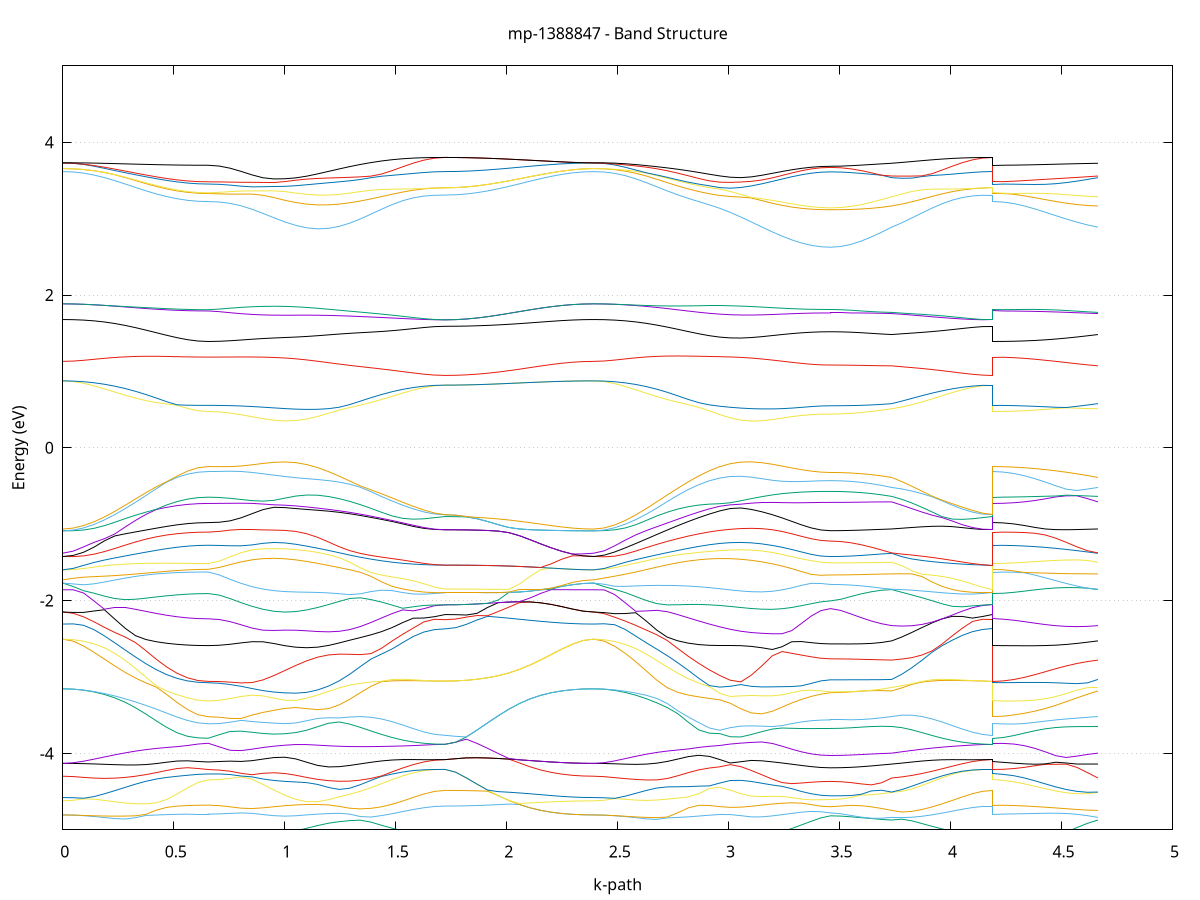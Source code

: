set title 'mp-1388847 - Band Structure'
set xlabel 'k-path'
set ylabel 'Energy (eV)'
set grid y
set yrange [-5:5]
set terminal png size 800,600
set output 'mp-1388847_bands_gnuplot.png'
plot '-' using 1:2 with lines notitle, '-' using 1:2 with lines notitle, '-' using 1:2 with lines notitle, '-' using 1:2 with lines notitle, '-' using 1:2 with lines notitle, '-' using 1:2 with lines notitle, '-' using 1:2 with lines notitle, '-' using 1:2 with lines notitle, '-' using 1:2 with lines notitle, '-' using 1:2 with lines notitle, '-' using 1:2 with lines notitle, '-' using 1:2 with lines notitle, '-' using 1:2 with lines notitle, '-' using 1:2 with lines notitle, '-' using 1:2 with lines notitle, '-' using 1:2 with lines notitle, '-' using 1:2 with lines notitle, '-' using 1:2 with lines notitle, '-' using 1:2 with lines notitle, '-' using 1:2 with lines notitle, '-' using 1:2 with lines notitle, '-' using 1:2 with lines notitle, '-' using 1:2 with lines notitle, '-' using 1:2 with lines notitle, '-' using 1:2 with lines notitle, '-' using 1:2 with lines notitle, '-' using 1:2 with lines notitle, '-' using 1:2 with lines notitle, '-' using 1:2 with lines notitle, '-' using 1:2 with lines notitle, '-' using 1:2 with lines notitle, '-' using 1:2 with lines notitle, '-' using 1:2 with lines notitle, '-' using 1:2 with lines notitle, '-' using 1:2 with lines notitle, '-' using 1:2 with lines notitle, '-' using 1:2 with lines notitle, '-' using 1:2 with lines notitle, '-' using 1:2 with lines notitle, '-' using 1:2 with lines notitle, '-' using 1:2 with lines notitle, '-' using 1:2 with lines notitle, '-' using 1:2 with lines notitle, '-' using 1:2 with lines notitle, '-' using 1:2 with lines notitle, '-' using 1:2 with lines notitle, '-' using 1:2 with lines notitle, '-' using 1:2 with lines notitle, '-' using 1:2 with lines notitle, '-' using 1:2 with lines notitle, '-' using 1:2 with lines notitle, '-' using 1:2 with lines notitle, '-' using 1:2 with lines notitle, '-' using 1:2 with lines notitle, '-' using 1:2 with lines notitle, '-' using 1:2 with lines notitle, '-' using 1:2 with lines notitle, '-' using 1:2 with lines notitle, '-' using 1:2 with lines notitle, '-' using 1:2 with lines notitle, '-' using 1:2 with lines notitle, '-' using 1:2 with lines notitle, '-' using 1:2 with lines notitle, '-' using 1:2 with lines notitle, '-' using 1:2 with lines notitle, '-' using 1:2 with lines notitle, '-' using 1:2 with lines notitle, '-' using 1:2 with lines notitle, '-' using 1:2 with lines notitle, '-' using 1:2 with lines notitle, '-' using 1:2 with lines notitle, '-' using 1:2 with lines notitle, '-' using 1:2 with lines notitle, '-' using 1:2 with lines notitle, '-' using 1:2 with lines notitle, '-' using 1:2 with lines notitle, '-' using 1:2 with lines notitle, '-' using 1:2 with lines notitle, '-' using 1:2 with lines notitle, '-' using 1:2 with lines notitle, '-' using 1:2 with lines notitle, '-' using 1:2 with lines notitle, '-' using 1:2 with lines notitle, '-' using 1:2 with lines notitle, '-' using 1:2 with lines notitle, '-' using 1:2 with lines notitle, '-' using 1:2 with lines notitle, '-' using 1:2 with lines notitle, '-' using 1:2 with lines notitle, '-' using 1:2 with lines notitle, '-' using 1:2 with lines notitle, '-' using 1:2 with lines notitle, '-' using 1:2 with lines notitle, '-' using 1:2 with lines notitle, '-' using 1:2 with lines notitle, '-' using 1:2 with lines notitle
0.000000 -45.047403
0.046809 -45.047403
0.093617 -45.047403
0.140426 -45.047403
0.187235 -45.047403
0.234043 -45.047303
0.280852 -45.047303
0.327660 -45.047303
0.374469 -45.047303
0.421278 -45.047303
0.468086 -45.047303
0.514895 -45.047303
0.561704 -45.047203
0.608512 -45.047203
0.655321 -45.047203
0.655321 -45.047203
0.704635 -45.047203
0.753948 -45.047203
0.803262 -45.047203
0.852575 -45.047203
0.901889 -45.047203
0.951202 -45.047203
1.000516 -45.047203
1.049830 -45.047203
1.099143 -45.047203
1.148457 -45.047203
1.197770 -45.047303
1.197770 -45.047303
1.245474 -45.047303
1.293177 -45.047303
1.340881 -45.047303
1.388584 -45.047303
1.436287 -45.047403
1.483991 -45.047403
1.531694 -45.047403
1.579398 -45.047403
1.627101 -45.047403
1.674804 -45.047403
1.722508 -45.047403
1.722508 -45.047403
1.770335 -45.047403
1.818163 -45.047403
1.865991 -45.047403
1.913818 -45.047403
1.961646 -45.047403
2.009474 -45.047403
2.057302 -45.047403
2.105129 -45.047403
2.152957 -45.047403
2.200785 -45.047403
2.248612 -45.047403
2.296440 -45.047403
2.344268 -45.047403
2.392095 -45.047403
2.392095 -45.047403
2.439438 -45.047403
2.486780 -45.047403
2.534122 -45.047403
2.581464 -45.047403
2.628807 -45.047403
2.676149 -45.047303
2.723491 -45.047303
2.770833 -45.047303
2.818176 -45.047303
2.865518 -45.047303
2.912860 -45.047303
2.960202 -45.047303
3.007544 -45.047203
3.054887 -45.047203
3.102229 -45.047203
3.149571 -45.047203
3.196913 -45.047203
3.196913 -45.047203
3.240642 -45.047203
3.284370 -45.047303
3.328098 -45.047303
3.371826 -45.047303
3.415554 -45.047303
3.459282 -45.047303
3.459282 -45.047303
3.505218 -45.047303
3.551154 -45.047303
3.597091 -45.047303
3.643027 -45.047303
3.688963 -45.047303
3.734899 -45.047303
3.734899 -45.047303
3.780343 -45.047303
3.825786 -45.047303
3.871230 -45.047403
3.916674 -45.047403
3.962117 -45.047403
4.007561 -45.047403
4.053004 -45.047403
4.098448 -45.047403
4.143892 -45.047403
4.189335 -45.047403
4.189335 -45.047203
4.236813 -45.047203
4.284291 -45.047203
4.331769 -45.047203
4.379246 -45.047203
4.426724 -45.047203
4.474202 -45.047303
4.521680 -45.047303
4.569157 -45.047303
4.616635 -45.047303
4.664113 -45.047303
e
0.000000 -45.047203
0.046809 -45.047203
0.093617 -45.047203
0.140426 -45.047203
0.187235 -45.047203
0.234043 -45.047203
0.280852 -45.047203
0.327660 -45.047203
0.374469 -45.047203
0.421278 -45.047203
0.468086 -45.047103
0.514895 -45.047103
0.561704 -45.047103
0.608512 -45.047103
0.655321 -45.047103
0.655321 -45.047103
0.704635 -45.047103
0.753948 -45.047103
0.803262 -45.047103
0.852575 -45.047103
0.901889 -45.047103
0.951202 -45.047103
1.000516 -45.047103
1.049830 -45.047103
1.099143 -45.047103
1.148457 -45.047103
1.197770 -45.047103
1.197770 -45.047103
1.245474 -45.047103
1.293177 -45.047103
1.340881 -45.047203
1.388584 -45.047203
1.436287 -45.047203
1.483991 -45.047203
1.531694 -45.047303
1.579398 -45.047303
1.627101 -45.047303
1.674804 -45.047303
1.722508 -45.047303
1.722508 -45.047303
1.770335 -45.047303
1.818163 -45.047303
1.865991 -45.047303
1.913818 -45.047303
1.961646 -45.047303
2.009474 -45.047303
2.057302 -45.047303
2.105129 -45.047303
2.152957 -45.047303
2.200785 -45.047303
2.248612 -45.047303
2.296440 -45.047203
2.344268 -45.047203
2.392095 -45.047203
2.392095 -45.047303
2.439438 -45.047203
2.486780 -45.047203
2.534122 -45.047203
2.581464 -45.047203
2.628807 -45.047203
2.676149 -45.047203
2.723491 -45.047103
2.770833 -45.047103
2.818176 -45.047103
2.865518 -45.047103
2.912860 -45.047103
2.960202 -45.047103
3.007544 -45.047103
3.054887 -45.047103
3.102229 -45.047103
3.149571 -45.047103
3.196913 -45.047103
3.196913 -45.047103
3.240642 -45.047103
3.284370 -45.047103
3.328098 -45.047103
3.371826 -45.047103
3.415554 -45.047103
3.459282 -45.047103
3.459282 -45.047103
3.505218 -45.047103
3.551154 -45.047103
3.597091 -45.047103
3.643027 -45.047103
3.688963 -45.047103
3.734899 -45.047103
3.734899 -45.047103
3.780343 -45.047103
3.825786 -45.047203
3.871230 -45.047203
3.916674 -45.047203
3.962117 -45.047203
4.007561 -45.047303
4.053004 -45.047303
4.098448 -45.047303
4.143892 -45.047303
4.189335 -45.047303
4.189335 -45.047103
4.236813 -45.047103
4.284291 -45.047103
4.331769 -45.047103
4.379246 -45.047103
4.426724 -45.047103
4.474202 -45.047103
4.521680 -45.047103
4.569157 -45.047103
4.616635 -45.047103
4.664113 -45.047203
e
0.000000 -45.046203
0.046809 -45.046203
0.093617 -45.046203
0.140426 -45.046203
0.187235 -45.046203
0.234043 -45.046203
0.280852 -45.046203
0.327660 -45.046203
0.374469 -45.046203
0.421278 -45.046203
0.468086 -45.046203
0.514895 -45.046203
0.561704 -45.046203
0.608512 -45.046203
0.655321 -45.046203
0.655321 -45.046203
0.704635 -45.046203
0.753948 -45.046203
0.803262 -45.046203
0.852575 -45.046203
0.901889 -45.046203
0.951202 -45.046203
1.000516 -45.046203
1.049830 -45.046203
1.099143 -45.046203
1.148457 -45.046203
1.197770 -45.046103
1.197770 -45.046103
1.245474 -45.046103
1.293177 -45.046103
1.340881 -45.046103
1.388584 -45.046103
1.436287 -45.046003
1.483991 -45.046003
1.531694 -45.046003
1.579398 -45.046003
1.627101 -45.046003
1.674804 -45.046003
1.722508 -45.046003
1.722508 -45.046003
1.770335 -45.046003
1.818163 -45.046003
1.865991 -45.046003
1.913818 -45.046003
1.961646 -45.046003
2.009474 -45.046003
2.057302 -45.046103
2.105129 -45.046103
2.152957 -45.046103
2.200785 -45.046103
2.248612 -45.046103
2.296440 -45.046103
2.344268 -45.046103
2.392095 -45.046203
2.392095 -45.046203
2.439438 -45.046203
2.486780 -45.046203
2.534122 -45.046203
2.581464 -45.046203
2.628807 -45.046203
2.676149 -45.046203
2.723491 -45.046203
2.770833 -45.046203
2.818176 -45.046203
2.865518 -45.046203
2.912860 -45.046203
2.960202 -45.046203
3.007544 -45.046203
3.054887 -45.046203
3.102229 -45.046203
3.149571 -45.046203
3.196913 -45.046203
3.196913 -45.046203
3.240642 -45.046203
3.284370 -45.046203
3.328098 -45.046203
3.371826 -45.046203
3.415554 -45.046203
3.459282 -45.046203
3.459282 -45.046203
3.505218 -45.046203
3.551154 -45.046103
3.597091 -45.046103
3.643027 -45.046103
3.688963 -45.046103
3.734899 -45.046103
3.734899 -45.046103
3.780343 -45.046103
3.825786 -45.046103
3.871230 -45.046103
3.916674 -45.046003
3.962117 -45.046003
4.007561 -45.046003
4.053004 -45.046003
4.098448 -45.046003
4.143892 -45.046003
4.189335 -45.046003
4.189335 -45.046203
4.236813 -45.046203
4.284291 -45.046203
4.331769 -45.046203
4.379246 -45.046203
4.426724 -45.046203
4.474202 -45.046203
4.521680 -45.046103
4.569157 -45.046103
4.616635 -45.046103
4.664113 -45.046103
e
0.000000 -44.653403
0.046809 -44.653203
0.093617 -44.652503
0.140426 -44.651403
0.187235 -44.649903
0.234043 -44.648103
0.280852 -44.646103
0.327660 -44.644003
0.374469 -44.641903
0.421278 -44.639803
0.468086 -44.638003
0.514895 -44.636503
0.561704 -44.635303
0.608512 -44.634603
0.655321 -44.634403
0.655321 -44.634403
0.704635 -44.634103
0.753948 -44.633403
0.803262 -44.632303
0.852575 -44.631103
0.901889 -44.629903
0.951202 -44.628903
1.000516 -44.628503
1.049830 -44.628703
1.099143 -44.629503
1.148457 -44.631003
1.197770 -44.632903
1.197770 -44.632903
1.245474 -44.635103
1.293177 -44.637503
1.340881 -44.640003
1.388584 -44.642603
1.436287 -44.645003
1.483991 -44.647403
1.531694 -44.649403
1.579398 -44.651103
1.627101 -44.652403
1.674804 -44.653203
1.722508 -44.653503
1.722508 -44.653503
1.770335 -44.653503
1.818163 -44.653503
1.865991 -44.653503
1.913818 -44.653503
1.961646 -44.653503
2.009474 -44.653403
2.057302 -44.653403
2.105129 -44.653403
2.152957 -44.653403
2.200785 -44.653403
2.248612 -44.653403
2.296440 -44.653403
2.344268 -44.653403
2.392095 -44.653403
2.392095 -44.653403
2.439438 -44.653103
2.486780 -44.652403
2.534122 -44.651103
2.581464 -44.649403
2.628807 -44.647403
2.676149 -44.645103
2.723491 -44.642603
2.770833 -44.640103
2.818176 -44.637603
2.865518 -44.635203
2.912860 -44.633003
2.960202 -44.631103
3.007544 -44.629703
3.054887 -44.628803
3.102229 -44.628503
3.149571 -44.628803
3.196913 -44.629503
3.196913 -44.629503
3.240642 -44.630603
3.284370 -44.631703
3.328098 -44.632703
3.371826 -44.633603
3.415554 -44.634203
3.459282 -44.634403
3.459282 -44.634403
3.505218 -44.634503
3.551154 -44.634703
3.597091 -44.635203
3.643027 -44.635803
3.688963 -44.636603
3.734899 -44.637503
3.734899 -44.637503
3.780343 -44.639303
3.825786 -44.641403
3.871230 -44.643603
3.916674 -44.645803
3.962117 -44.647903
4.007561 -44.649803
4.053004 -44.651403
4.098448 -44.652503
4.143892 -44.653203
4.189335 -44.653503
4.189335 -44.634403
4.236813 -44.634403
4.284291 -44.634503
4.331769 -44.634703
4.379246 -44.634903
4.426724 -44.635203
4.474202 -44.635503
4.521680 -44.635903
4.569157 -44.636403
4.616635 -44.636903
4.664113 -44.637503
e
0.000000 -44.601103
0.046809 -44.601003
0.093617 -44.600903
0.140426 -44.600703
0.187235 -44.600403
0.234043 -44.600003
0.280852 -44.599503
0.327660 -44.599003
0.374469 -44.598303
0.421278 -44.597503
0.468086 -44.596703
0.514895 -44.595903
0.561704 -44.595203
0.608512 -44.594703
0.655321 -44.594603
0.655321 -44.594603
0.704635 -44.594603
0.753948 -44.594703
0.803262 -44.594903
0.852575 -44.595103
0.901889 -44.595203
0.951202 -44.595203
1.000516 -44.595203
1.049830 -44.595203
1.099143 -44.595403
1.148457 -44.595903
1.197770 -44.596403
1.197770 -44.596403
1.245474 -44.597103
1.293177 -44.597703
1.340881 -44.598303
1.388584 -44.598903
1.436287 -44.599403
1.483991 -44.599903
1.531694 -44.600303
1.579398 -44.600603
1.627101 -44.600803
1.674804 -44.601003
1.722508 -44.601003
1.722508 -44.601003
1.770335 -44.601003
1.818163 -44.601003
1.865991 -44.601003
1.913818 -44.601003
1.961646 -44.601003
2.009474 -44.601003
2.057302 -44.601003
2.105129 -44.601003
2.152957 -44.601003
2.200785 -44.601003
2.248612 -44.601103
2.296440 -44.601103
2.344268 -44.601103
2.392095 -44.601103
2.392095 -44.601103
2.439438 -44.601003
2.486780 -44.600903
2.534122 -44.600703
2.581464 -44.600403
2.628807 -44.600003
2.676149 -44.599503
2.723491 -44.599003
2.770833 -44.598403
2.818176 -44.597803
2.865518 -44.597203
2.912860 -44.596503
2.960202 -44.596003
3.007544 -44.595503
3.054887 -44.595303
3.102229 -44.595203
3.149571 -44.595203
3.196913 -44.595203
3.196913 -44.595203
3.240642 -44.595203
3.284370 -44.595003
3.328098 -44.594903
3.371826 -44.594703
3.415554 -44.594603
3.459282 -44.594603
3.459282 -44.594603
3.505218 -44.594703
3.551154 -44.594803
3.597091 -44.595103
3.643027 -44.595503
3.688963 -44.595903
3.734899 -44.596403
3.734899 -44.596403
3.780343 -44.597203
3.825786 -44.598003
3.871230 -44.598803
3.916674 -44.599403
3.962117 -44.599903
4.007561 -44.600303
4.053004 -44.600603
4.098448 -44.600803
4.143892 -44.601003
4.189335 -44.601003
4.189335 -44.594603
4.236813 -44.594603
4.284291 -44.594703
4.331769 -44.594803
4.379246 -44.594903
4.426724 -44.595103
4.474202 -44.595303
4.521680 -44.595503
4.569157 -44.595803
4.616635 -44.596103
4.664113 -44.596403
e
0.000000 -44.601003
0.046809 -44.600803
0.093617 -44.600203
0.140426 -44.599203
0.187235 -44.597803
0.234043 -44.596103
0.280852 -44.594103
0.327660 -44.591903
0.374469 -44.589603
0.421278 -44.587303
0.468086 -44.585103
0.514895 -44.583203
0.561704 -44.581703
0.608512 -44.580803
0.655321 -44.580403
0.655321 -44.580403
0.704635 -44.580603
0.753948 -44.581003
0.803262 -44.581603
0.852575 -44.582403
0.901889 -44.583103
0.951202 -44.583703
1.000516 -44.583903
1.049830 -44.583803
1.099143 -44.583503
1.148457 -44.583203
1.197770 -44.583403
1.197770 -44.583403
1.245474 -44.584403
1.293177 -44.585903
1.340881 -44.588103
1.388584 -44.590403
1.436287 -44.592903
1.483991 -44.595103
1.531694 -44.597203
1.579398 -44.598803
1.627101 -44.600003
1.674804 -44.600803
1.722508 -44.601003
1.722508 -44.601003
1.770335 -44.601003
1.818163 -44.601003
1.865991 -44.601003
1.913818 -44.601003
1.961646 -44.601003
2.009474 -44.601003
2.057302 -44.601003
2.105129 -44.601003
2.152957 -44.601003
2.200785 -44.601003
2.248612 -44.601003
2.296440 -44.601003
2.344268 -44.601003
2.392095 -44.601003
2.392095 -44.601003
2.439438 -44.600803
2.486780 -44.600103
2.534122 -44.598903
2.581464 -44.597303
2.628807 -44.595303
2.676149 -44.593003
2.723491 -44.590603
2.770833 -44.588203
2.818176 -44.586103
2.865518 -44.584503
2.912860 -44.583503
2.960202 -44.583203
3.007544 -44.583403
3.054887 -44.583803
3.102229 -44.583903
3.149571 -44.583803
3.196913 -44.583303
3.196913 -44.583303
3.240642 -44.582703
3.284370 -44.582003
3.328098 -44.581303
3.371826 -44.580803
3.415554 -44.580503
3.459282 -44.580303
3.459282 -44.580303
3.505218 -44.580503
3.551154 -44.580803
3.597091 -44.581503
3.643027 -44.582303
3.688963 -44.583303
3.734899 -44.584403
3.734899 -44.584403
3.780343 -44.586603
3.825786 -44.589003
3.871230 -44.591303
3.916674 -44.593603
3.962117 -44.595703
4.007561 -44.597503
4.053004 -44.599003
4.098448 -44.600103
4.143892 -44.600803
4.189335 -44.601003
4.189335 -44.580403
4.236813 -44.580503
4.284291 -44.580603
4.331769 -44.580803
4.379246 -44.581103
4.426724 -44.581503
4.474202 -44.582003
4.521680 -44.582503
4.569157 -44.583103
4.616635 -44.583703
4.664113 -44.584403
e
0.000000 -44.525803
0.046809 -44.526003
0.093617 -44.526503
0.140426 -44.527303
0.187235 -44.528503
0.234043 -44.529903
0.280852 -44.531603
0.327660 -44.533503
0.374469 -44.535503
0.421278 -44.537503
0.468086 -44.539403
0.514895 -44.541103
0.561704 -44.542503
0.608512 -44.543403
0.655321 -44.543703
0.655321 -44.543703
0.704635 -44.543503
0.753948 -44.543103
0.803262 -44.542403
0.852575 -44.541703
0.901889 -44.540903
0.951202 -44.540303
1.000516 -44.540003
1.049830 -44.540203
1.099143 -44.540603
1.148457 -44.540903
1.197770 -44.540803
1.197770 -44.540803
1.245474 -44.540003
1.293177 -44.538603
1.340881 -44.536803
1.388584 -44.534703
1.436287 -44.532603
1.483991 -44.530603
1.531694 -44.528903
1.579398 -44.527503
1.627101 -44.526503
1.674804 -44.525903
1.722508 -44.525703
1.722508 -44.525703
1.770335 -44.525703
1.818163 -44.525703
1.865991 -44.525703
1.913818 -44.525703
1.961646 -44.525703
2.009474 -44.525703
2.057302 -44.525803
2.105129 -44.525803
2.152957 -44.525803
2.200785 -44.525803
2.248612 -44.525803
2.296440 -44.525803
2.344268 -44.525803
2.392095 -44.525803
2.392095 -44.525803
2.439438 -44.526003
2.486780 -44.526603
2.534122 -44.527603
2.581464 -44.528903
2.628807 -44.530603
2.676149 -44.532503
2.723491 -44.534503
2.770833 -44.536603
2.818176 -44.538403
2.865518 -44.539803
2.912860 -44.540603
2.960202 -44.540803
3.007544 -44.540603
3.054887 -44.540203
3.102229 -44.540003
3.149571 -44.540203
3.196913 -44.540803
3.196913 -44.540803
3.240642 -44.541403
3.284370 -44.542103
3.328098 -44.542803
3.371826 -44.543403
3.415554 -44.543703
3.459282 -44.543903
3.459282 -44.543903
3.505218 -44.543703
3.551154 -44.543403
3.597091 -44.542803
3.643027 -44.542103
3.688963 -44.541203
3.734899 -44.540103
3.734899 -44.540103
3.780343 -44.538203
3.825786 -44.536103
3.871230 -44.534003
3.916674 -44.532003
3.962117 -44.530203
4.007561 -44.528603
4.053004 -44.527403
4.098448 -44.526503
4.143892 -44.525903
4.189335 -44.525703
4.189335 -44.543703
4.236813 -44.543603
4.284291 -44.543503
4.331769 -44.543303
4.379246 -44.543103
4.426724 -44.542703
4.474202 -44.542303
4.521680 -44.541803
4.569157 -44.541303
4.616635 -44.540703
4.664113 -44.540103
e
0.000000 -44.525803
0.046809 -44.525803
0.093617 -44.525903
0.140426 -44.526103
0.187235 -44.526303
0.234043 -44.526603
0.280852 -44.527003
0.327660 -44.527503
0.374469 -44.528003
0.421278 -44.528603
0.468086 -44.529303
0.514895 -44.529903
0.561704 -44.530503
0.608512 -44.530803
0.655321 -44.531003
0.655321 -44.531003
0.704635 -44.531003
0.753948 -44.531003
0.803262 -44.531003
0.852575 -44.531003
0.901889 -44.531103
0.951202 -44.531303
1.000516 -44.531403
1.049830 -44.531403
1.099143 -44.531003
1.148457 -44.530503
1.197770 -44.529903
1.197770 -44.529903
1.245474 -44.529203
1.293177 -44.528603
1.340881 -44.528003
1.388584 -44.527503
1.436287 -44.527003
1.483991 -44.526603
1.531694 -44.526303
1.579398 -44.526003
1.627101 -44.525903
1.674804 -44.525703
1.722508 -44.525703
1.722508 -44.525703
1.770335 -44.525703
1.818163 -44.525703
1.865991 -44.525703
1.913818 -44.525703
1.961646 -44.525703
2.009474 -44.525703
2.057302 -44.525703
2.105129 -44.525803
2.152957 -44.525803
2.200785 -44.525803
2.248612 -44.525803
2.296440 -44.525803
2.344268 -44.525803
2.392095 -44.525803
2.392095 -44.525803
2.439438 -44.525803
2.486780 -44.525903
2.534122 -44.526103
2.581464 -44.526403
2.628807 -44.526703
2.676149 -44.527103
2.723491 -44.527503
2.770833 -44.528103
2.818176 -44.528603
2.865518 -44.529203
2.912860 -44.529903
2.960202 -44.530503
3.007544 -44.531003
3.054887 -44.531303
3.102229 -44.531403
3.149571 -44.531403
3.196913 -44.531203
3.196913 -44.531203
3.240642 -44.531103
3.284370 -44.531003
3.328098 -44.531003
3.371826 -44.531003
3.415554 -44.531003
3.459282 -44.531003
3.459282 -44.531003
3.505218 -44.530903
3.551154 -44.530803
3.597091 -44.530603
3.643027 -44.530303
3.688963 -44.529903
3.734899 -44.529503
3.734899 -44.529503
3.780343 -44.528803
3.825786 -44.528103
3.871230 -44.527503
3.916674 -44.527003
3.962117 -44.526603
4.007561 -44.526303
4.053004 -44.526003
4.098448 -44.525803
4.143892 -44.525703
4.189335 -44.525703
4.189335 -44.531003
4.236813 -44.531003
4.284291 -44.530903
4.331769 -44.530803
4.379246 -44.530703
4.426724 -44.530503
4.474202 -44.530403
4.521680 -44.530203
4.569157 -44.530003
4.616635 -44.529703
4.664113 -44.529503
e
0.000000 -44.485003
0.046809 -44.485103
0.093617 -44.485603
0.140426 -44.486403
0.187235 -44.487403
0.234043 -44.488603
0.280852 -44.490103
0.327660 -44.491603
0.374469 -44.493103
0.421278 -44.494603
0.468086 -44.496003
0.514895 -44.497103
0.561704 -44.498003
0.608512 -44.498503
0.655321 -44.498703
0.655321 -44.498703
0.704635 -44.498903
0.753948 -44.499403
0.803262 -44.500103
0.852575 -44.500903
0.901889 -44.501703
0.951202 -44.502303
1.000516 -44.502703
1.049830 -44.502503
1.099143 -44.501903
1.148457 -44.500903
1.197770 -44.499603
1.197770 -44.499603
1.245474 -44.498003
1.293177 -44.496303
1.340881 -44.494503
1.388584 -44.492703
1.436287 -44.490903
1.483991 -44.489203
1.531694 -44.487803
1.579398 -44.486603
1.627101 -44.485703
1.674804 -44.485103
1.722508 -44.484903
1.722508 -44.485003
1.770335 -44.485003
1.818163 -44.484903
1.865991 -44.484903
1.913818 -44.485003
1.961646 -44.485003
2.009474 -44.485003
2.057302 -44.485003
2.105129 -44.485003
2.152957 -44.485003
2.200785 -44.485003
2.248612 -44.485003
2.296440 -44.485003
2.344268 -44.485003
2.392095 -44.485003
2.392095 -44.485003
2.439438 -44.485203
2.486780 -44.485703
2.534122 -44.486603
2.581464 -44.487803
2.628807 -44.489203
2.676149 -44.490803
2.723491 -44.492603
2.770833 -44.494403
2.818176 -44.496203
2.865518 -44.497903
2.912860 -44.499503
2.960202 -44.500803
3.007544 -44.501803
3.054887 -44.502403
3.102229 -44.502703
3.149571 -44.502503
3.196913 -44.501903
3.196913 -44.501903
3.240642 -44.501303
3.284370 -44.500503
3.328098 -44.499803
3.371826 -44.499203
3.415554 -44.498803
3.459282 -44.498703
3.459282 -44.498703
3.505218 -44.498603
3.551154 -44.498403
3.597091 -44.498103
3.643027 -44.497603
3.688963 -44.497103
3.734899 -44.496403
3.734899 -44.496403
3.780343 -44.495003
3.825786 -44.493503
3.871230 -44.491903
3.916674 -44.490303
3.962117 -44.488803
4.007561 -44.487503
4.053004 -44.486403
4.098448 -44.485603
4.143892 -44.485103
4.189335 -44.485003
4.189335 -44.498703
4.236813 -44.498703
4.284291 -44.498603
4.331769 -44.498503
4.379246 -44.498303
4.426724 -44.498103
4.474202 -44.497803
4.521680 -44.497503
4.569157 -44.497203
4.616635 -44.496803
4.664113 -44.496403
e
0.000000 -44.353003
0.046809 -44.352803
0.093617 -44.352203
0.140426 -44.351303
0.187235 -44.350003
0.234043 -44.348403
0.280852 -44.346603
0.327660 -44.344503
0.374469 -44.342303
0.421278 -44.340003
0.468086 -44.337803
0.514895 -44.335803
0.561704 -44.334203
0.608512 -44.333203
0.655321 -44.332903
0.655321 -44.332903
0.704635 -44.332703
0.753948 -44.332303
0.803262 -44.331703
0.852575 -44.330903
0.901889 -44.330103
0.951202 -44.329503
1.000516 -44.329203
1.049830 -44.329303
1.099143 -44.330003
1.148457 -44.331403
1.197770 -44.333303
1.197770 -44.333303
1.245474 -44.335603
1.293177 -44.338103
1.340881 -44.340703
1.388584 -44.343303
1.436287 -44.345703
1.483991 -44.347903
1.531694 -44.349803
1.579398 -44.351303
1.627101 -44.352403
1.674804 -44.353103
1.722508 -44.353303
1.722508 -44.353303
1.770335 -44.353303
1.818163 -44.353303
1.865991 -44.353203
1.913818 -44.353203
1.961646 -44.353203
2.009474 -44.353203
2.057302 -44.353103
2.105129 -44.353103
2.152957 -44.353103
2.200785 -44.353103
2.248612 -44.353003
2.296440 -44.353003
2.344268 -44.353003
2.392095 -44.353003
2.392095 -44.353003
2.439438 -44.352803
2.486780 -44.352103
2.534122 -44.351003
2.581464 -44.349603
2.628807 -44.347803
2.676149 -44.345603
2.723491 -44.343303
2.770833 -44.340703
2.818176 -44.338203
2.865518 -44.335703
2.912860 -44.333503
2.960202 -44.331603
3.007544 -44.330203
3.054887 -44.329403
3.102229 -44.329103
3.149571 -44.329303
3.196913 -44.329903
3.196913 -44.329903
3.240642 -44.330503
3.284370 -44.331203
3.328098 -44.331803
3.371826 -44.332303
3.415554 -44.332703
3.459282 -44.332803
3.459282 -44.332803
3.505218 -44.332903
3.551154 -44.333303
3.597091 -44.334003
3.643027 -44.334903
3.688963 -44.335903
3.734899 -44.337103
3.734899 -44.337103
3.780343 -44.339403
3.825786 -44.341803
3.871230 -44.344103
3.916674 -44.346403
3.962117 -44.348403
4.007561 -44.350103
4.053004 -44.351403
4.098448 -44.352503
4.143892 -44.353103
4.189335 -44.353303
4.189335 -44.332903
4.236813 -44.332903
4.284291 -44.333103
4.331769 -44.333303
4.379246 -44.333603
4.426724 -44.334003
4.474202 -44.334503
4.521680 -44.335103
4.569157 -44.335703
4.616635 -44.336403
4.664113 -44.337103
e
0.000000 -44.234603
0.046809 -44.234903
0.093617 -44.235803
0.140426 -44.237303
0.187235 -44.239203
0.234043 -44.241703
0.280852 -44.244503
0.327660 -44.247603
0.374469 -44.250803
0.421278 -44.254003
0.468086 -44.257103
0.514895 -44.259703
0.561704 -44.261903
0.608512 -44.263203
0.655321 -44.263703
0.655321 -44.263703
0.704635 -44.263803
0.753948 -44.264203
0.803262 -44.264803
0.852575 -44.265503
0.901889 -44.266303
0.951202 -44.267003
1.000516 -44.267303
1.049830 -44.267103
1.099143 -44.266303
1.148457 -44.264703
1.197770 -44.262403
1.197770 -44.262403
1.245474 -44.259503
1.293177 -44.256303
1.340881 -44.252903
1.388584 -44.249303
1.436287 -44.245903
1.483991 -44.242803
1.531694 -44.240003
1.579398 -44.237703
1.627101 -44.236003
1.674804 -44.235003
1.722508 -44.234603
1.722508 -44.234603
1.770335 -44.234603
1.818163 -44.234603
1.865991 -44.234603
1.913818 -44.234603
1.961646 -44.234603
2.009474 -44.234603
2.057302 -44.234603
2.105129 -44.234603
2.152957 -44.234603
2.200785 -44.234603
2.248612 -44.234603
2.296440 -44.234603
2.344268 -44.234603
2.392095 -44.234603
2.392095 -44.234603
2.439438 -44.235003
2.486780 -44.236003
2.534122 -44.237703
2.581464 -44.239903
2.628807 -44.242703
2.676149 -44.245803
2.723491 -44.249203
2.770833 -44.252703
2.818176 -44.256103
2.865518 -44.259303
2.912860 -44.262103
2.960202 -44.264403
3.007544 -44.266103
3.054887 -44.267003
3.102229 -44.267303
3.149571 -44.267103
3.196913 -44.266503
3.196913 -44.266503
3.240642 -44.265903
3.284370 -44.265203
3.328098 -44.264603
3.371826 -44.264103
3.415554 -44.263803
3.459282 -44.263703
3.459282 -44.263703
3.505218 -44.263603
3.551154 -44.263003
3.597091 -44.262203
3.643027 -44.261003
3.688963 -44.259603
3.734899 -44.258003
3.734899 -44.258003
3.780343 -44.254903
3.825786 -44.251603
3.871230 -44.248303
3.916674 -44.245103
3.962117 -44.242103
4.007561 -44.239503
4.053004 -44.237403
4.098448 -44.235903
4.143892 -44.234903
4.189335 -44.234603
4.189335 -44.263703
4.236813 -44.263603
4.284291 -44.263403
4.331769 -44.263103
4.379246 -44.262703
4.426724 -44.262103
4.474202 -44.261503
4.521680 -44.260703
4.569157 -44.259903
4.616635 -44.259003
4.664113 -44.258003
e
0.000000 -44.234603
0.046809 -44.234703
0.093617 -44.234703
0.140426 -44.234903
0.187235 -44.235003
0.234043 -44.235203
0.280852 -44.235403
0.327660 -44.235703
0.374469 -44.235903
0.421278 -44.236103
0.468086 -44.236303
0.514895 -44.236503
0.561704 -44.236603
0.608512 -44.236703
0.655321 -44.236703
0.655321 -44.236703
0.704635 -44.236803
0.753948 -44.237003
0.803262 -44.237303
0.852575 -44.237603
0.901889 -44.237803
0.951202 -44.238003
1.000516 -44.238103
1.049830 -44.238103
1.099143 -44.237903
1.148457 -44.237703
1.197770 -44.237403
1.197770 -44.237403
1.245474 -44.237103
1.293177 -44.236703
1.340881 -44.236403
1.388584 -44.236003
1.436287 -44.235703
1.483991 -44.235403
1.531694 -44.235103
1.579398 -44.234903
1.627101 -44.234703
1.674804 -44.234603
1.722508 -44.234603
1.722508 -44.234603
1.770335 -44.234603
1.818163 -44.234603
1.865991 -44.234603
1.913818 -44.234603
1.961646 -44.234603
2.009474 -44.234603
2.057302 -44.234603
2.105129 -44.234603
2.152957 -44.234603
2.200785 -44.234603
2.248612 -44.234603
2.296440 -44.234603
2.344268 -44.234603
2.392095 -44.234603
2.392095 -44.234603
2.439438 -44.234703
2.486780 -44.234703
2.534122 -44.234903
2.581464 -44.235103
2.628807 -44.235403
2.676149 -44.235703
2.723491 -44.236003
2.770833 -44.236303
2.818176 -44.236703
2.865518 -44.237103
2.912860 -44.237403
2.960202 -44.237703
3.007544 -44.237903
3.054887 -44.238103
3.102229 -44.238103
3.149571 -44.238103
3.196913 -44.237903
3.196913 -44.237903
3.240642 -44.237703
3.284370 -44.237403
3.328098 -44.237203
3.371826 -44.236903
3.415554 -44.236803
3.459282 -44.236703
3.459282 -44.236703
3.505218 -44.236703
3.551154 -44.236703
3.597091 -44.236703
3.643027 -44.236603
3.688963 -44.236503
3.734899 -44.236403
3.734899 -44.236403
3.780343 -44.236203
3.825786 -44.236003
3.871230 -44.235703
3.916674 -44.235503
3.962117 -44.235203
4.007561 -44.235003
4.053004 -44.234903
4.098448 -44.234703
4.143892 -44.234603
4.189335 -44.234603
4.189335 -44.236703
4.236813 -44.236703
4.284291 -44.236703
4.331769 -44.236703
4.379246 -44.236703
4.426724 -44.236603
4.474202 -44.236603
4.521680 -44.236603
4.569157 -44.236503
4.616635 -44.236503
4.664113 -44.236403
e
0.000000 -18.661003
0.046809 -18.657903
0.093617 -18.648603
0.140426 -18.633403
0.187235 -18.612403
0.234043 -18.586103
0.280852 -18.554903
0.327660 -18.519403
0.374469 -18.480703
0.421278 -18.439803
0.468086 -18.398503
0.514895 -18.359203
0.561704 -18.325403
0.608512 -18.301703
0.655321 -18.293103
0.655321 -18.293103
0.704635 -18.291203
0.753948 -18.285903
0.803262 -18.277303
0.852575 -18.266203
0.901889 -18.253503
0.951202 -18.240203
1.000516 -18.228003
1.049830 -18.218603
1.099143 -18.213903
1.148457 -18.215703
1.197770 -18.225203
1.197770 -18.225203
1.245474 -18.241903
1.293177 -18.264703
1.340881 -18.291503
1.388584 -18.320103
1.436287 -18.348403
1.483991 -18.374703
1.531694 -18.397703
1.579398 -18.416603
1.627101 -18.430403
1.674804 -18.438903
1.722508 -18.441803
1.722508 -18.441803
1.770335 -18.445503
1.818163 -18.456103
1.865991 -18.472403
1.913818 -18.493103
1.961646 -18.516503
2.009474 -18.541003
2.057302 -18.565203
2.105129 -18.588303
2.152957 -18.609103
2.200785 -18.627103
2.248612 -18.641603
2.296440 -18.652303
2.344268 -18.658803
2.392095 -18.661003
2.392095 -18.661003
2.439438 -18.657703
2.486780 -18.647803
2.534122 -18.631603
2.581464 -18.609403
2.628807 -18.581503
2.676149 -18.548603
2.723491 -18.511303
2.770833 -18.470603
2.818176 -18.427703
2.865518 -18.384003
2.912860 -18.341303
2.960202 -18.301903
3.007544 -18.268203
3.054887 -18.242503
3.102229 -18.226103
3.149571 -18.218803
3.196913 -18.218603
3.196913 -18.218603
3.240642 -18.222603
3.284370 -18.228403
3.328098 -18.234503
3.371826 -18.239603
3.415554 -18.243003
3.459282 -18.244203
3.459282 -18.244203
3.505218 -18.244103
3.551154 -18.244103
3.597091 -18.244703
3.643027 -18.246603
3.688963 -18.250903
3.734899 -18.258803
3.734899 -18.258803
3.780343 -18.279003
3.825786 -18.303703
3.871230 -18.330203
3.916674 -18.356303
3.962117 -18.380503
4.007561 -18.401603
4.053004 -18.418803
4.098448 -18.431503
4.143892 -18.439203
4.189335 -18.441803
4.189335 -18.293103
4.236813 -18.292103
4.284291 -18.289203
4.331769 -18.284703
4.379246 -18.278803
4.426724 -18.272203
4.474202 -18.265603
4.521680 -18.259803
4.569157 -18.255903
4.616635 -18.255203
4.664113 -18.258803
e
0.000000 -17.738503
0.046809 -17.738903
0.093617 -17.740003
0.140426 -17.742203
0.187235 -17.745603
0.234043 -17.750703
0.280852 -17.758103
0.327660 -17.768503
0.374469 -17.782603
0.421278 -17.801103
0.468086 -17.823703
0.514895 -17.848703
0.561704 -17.872703
0.608512 -17.890703
0.655321 -17.897603
0.655321 -17.897603
0.704635 -17.895503
0.753948 -17.889503
0.803262 -17.879803
0.852575 -17.866603
0.901889 -17.850803
0.951202 -17.833903
1.000516 -17.818703
1.049830 -17.810703
1.099143 -17.815103
1.148457 -17.829703
1.197770 -17.846903
1.197770 -17.846903
1.245474 -17.861103
1.293177 -17.871303
1.340881 -17.877803
1.388584 -17.881503
1.436287 -17.883503
1.483991 -17.884603
1.531694 -17.885103
1.579398 -17.885403
1.627101 -17.885503
1.674804 -17.885603
1.722508 -17.885703
1.722508 -17.885703
1.770335 -17.882903
1.818163 -17.874903
1.865991 -17.862903
1.913818 -17.848003
1.961646 -17.831603
2.009474 -17.814903
2.057302 -17.798603
2.105129 -17.783603
2.152957 -17.770303
2.200785 -17.759103
2.248612 -17.750203
2.296440 -17.743703
2.344268 -17.739803
2.392095 -17.738503
2.392095 -17.738503
2.439438 -17.738803
2.486780 -17.739603
2.534122 -17.741103
2.581464 -17.743403
2.628807 -17.746803
2.676149 -17.751403
2.723491 -17.757403
2.770833 -17.765203
2.818176 -17.774503
2.865518 -17.785303
2.912860 -17.796403
2.960202 -17.806403
3.007544 -17.813703
3.054887 -17.816603
3.102229 -17.815003
3.149571 -17.810503
3.196913 -17.806003
3.196913 -17.806003
3.240642 -17.803903
3.284370 -17.804103
3.328098 -17.805703
3.371826 -17.807603
3.415554 -17.809103
3.459282 -17.809703
3.459282 -17.809703
3.505218 -17.812703
3.551154 -17.821203
3.597091 -17.833403
3.643027 -17.847303
3.688963 -17.860803
3.734899 -17.872103
3.734899 -17.872103
3.780343 -17.878103
3.825786 -17.881503
3.871230 -17.883403
3.916674 -17.884303
3.962117 -17.884803
4.007561 -17.885203
4.053004 -17.885403
4.098448 -17.885603
4.143892 -17.885603
4.189335 -17.885703
4.189335 -17.897603
4.236813 -17.896903
4.284291 -17.895203
4.331769 -17.892503
4.379246 -17.889103
4.426724 -17.885603
4.474202 -17.882203
4.521680 -17.879303
4.569157 -17.877003
4.616635 -17.874803
4.664113 -17.872103
e
0.000000 -17.347803
0.046809 -17.349503
0.093617 -17.355003
0.140426 -17.364503
0.187235 -17.378403
0.234043 -17.396903
0.280852 -17.419303
0.327660 -17.444503
0.374469 -17.470403
0.421278 -17.494803
0.468086 -17.515903
0.514895 -17.532403
0.561704 -17.544003
0.608512 -17.550703
0.655321 -17.553003
0.655321 -17.553003
0.704635 -17.552803
0.753948 -17.552603
0.803262 -17.553103
0.852575 -17.556403
0.901889 -17.567903
0.951202 -17.591503
1.000516 -17.619103
1.049830 -17.638103
1.099143 -17.639303
1.148457 -17.622803
1.197770 -17.595103
1.197770 -17.595103
1.245474 -17.563003
1.293177 -17.529003
1.340881 -17.495603
1.388584 -17.465003
1.436287 -17.438903
1.483991 -17.417803
1.531694 -17.401603
1.579398 -17.389603
1.627101 -17.381203
1.674804 -17.376103
1.722508 -17.374403
1.722508 -17.374403
1.770335 -17.374103
1.818163 -17.373103
1.865991 -17.371603
1.913818 -17.369503
1.961646 -17.367103
2.009474 -17.364303
2.057302 -17.361303
2.105129 -17.358303
2.152957 -17.355503
2.200785 -17.352903
2.248612 -17.350703
2.296440 -17.349103
2.344268 -17.348103
2.392095 -17.347803
2.392095 -17.347803
2.439438 -17.349603
2.486780 -17.355103
2.534122 -17.364003
2.581464 -17.376103
2.628807 -17.391103
2.676149 -17.408903
2.723491 -17.430003
2.770833 -17.454503
2.818176 -17.482003
2.865518 -17.510703
2.912860 -17.539103
2.960202 -17.565903
3.007544 -17.590103
3.054887 -17.610903
3.102229 -17.627103
3.149571 -17.637803
3.196913 -17.642503
3.196913 -17.642503
3.240642 -17.642203
3.284370 -17.639403
3.328098 -17.635903
3.371826 -17.633003
3.415554 -17.631103
3.459282 -17.630503
3.459282 -17.630503
3.505218 -17.627803
3.551154 -17.620203
3.597091 -17.608803
3.643027 -17.594903
3.688963 -17.579003
3.734899 -17.561903
3.734899 -17.561903
3.780343 -17.532303
3.825786 -17.501303
3.871230 -17.471103
3.916674 -17.443603
3.962117 -17.420403
4.007561 -17.402403
4.053004 -17.389303
4.098448 -17.380803
4.143892 -17.376003
4.189335 -17.374403
4.189335 -17.553003
4.236813 -17.553803
4.284291 -17.556403
4.331769 -17.560103
4.379246 -17.564503
4.426724 -17.569003
4.474202 -17.572503
4.521680 -17.574203
4.569157 -17.573303
4.616635 -17.569203
4.664113 -17.561903
e
0.000000 -17.347803
0.046809 -17.348003
0.093617 -17.348703
0.140426 -17.349703
0.187235 -17.351103
0.234043 -17.352703
0.280852 -17.354603
0.327660 -17.356503
0.374469 -17.358503
0.421278 -17.360303
0.468086 -17.361903
0.514895 -17.363303
0.561704 -17.364303
0.608512 -17.365003
0.655321 -17.365203
0.655321 -17.365203
0.704635 -17.376203
0.753948 -17.402303
0.803262 -17.434903
0.852575 -17.467703
0.901889 -17.493003
0.951202 -17.503703
1.000516 -17.503803
1.049830 -17.498803
1.099143 -17.490903
1.148457 -17.481003
1.197770 -17.469503
1.197770 -17.469503
1.245474 -17.457203
1.293177 -17.443903
1.340881 -17.430003
1.388584 -17.416003
1.436287 -17.402703
1.483991 -17.391503
1.531694 -17.383403
1.579398 -17.378503
1.627101 -17.375903
1.674804 -17.374703
1.722508 -17.374403
1.722508 -17.374403
1.770335 -17.374103
1.818163 -17.373103
1.865991 -17.371603
1.913818 -17.369503
1.961646 -17.367103
2.009474 -17.364303
2.057302 -17.361303
2.105129 -17.358303
2.152957 -17.355503
2.200785 -17.352903
2.248612 -17.350703
2.296440 -17.349103
2.344268 -17.348103
2.392095 -17.347803
2.392095 -17.347803
2.439438 -17.348203
2.486780 -17.349503
2.534122 -17.352803
2.581464 -17.359203
2.628807 -17.370103
2.676149 -17.385903
2.723491 -17.405103
2.770833 -17.424903
2.818176 -17.443603
2.865518 -17.460203
2.912860 -17.474503
2.960202 -17.486003
3.007544 -17.494503
3.054887 -17.499603
3.102229 -17.500903
3.149571 -17.497903
3.196913 -17.489903
3.196913 -17.489903
3.240642 -17.477703
3.284370 -17.461303
3.328098 -17.442003
3.371826 -17.422203
3.415554 -17.406003
3.459282 -17.399403
3.459282 -17.399403
3.505218 -17.399103
3.551154 -17.398303
3.597091 -17.396903
3.643027 -17.395003
3.688963 -17.392703
3.734899 -17.390003
3.734899 -17.390003
3.780343 -17.388503
3.825786 -17.386703
3.871230 -17.384603
3.916674 -17.382403
3.962117 -17.380303
4.007561 -17.378403
4.053004 -17.376703
4.098448 -17.375503
4.143892 -17.374703
4.189335 -17.374403
4.189335 -17.365203
4.236813 -17.365603
4.284291 -17.366903
4.331769 -17.368903
4.379246 -17.371503
4.426724 -17.374603
4.474202 -17.378003
4.521680 -17.381403
4.569157 -17.384603
4.616635 -17.387603
4.664113 -17.390003
e
0.000000 -17.209103
0.046809 -17.210803
0.093617 -17.215803
0.140426 -17.223203
0.187235 -17.231803
0.234043 -17.240603
0.280852 -17.248703
0.327660 -17.255703
0.374469 -17.261503
0.421278 -17.266103
0.468086 -17.269703
0.514895 -17.272503
0.561704 -17.274403
0.608512 -17.275603
0.655321 -17.275903
0.655321 -17.275903
0.704635 -17.268803
0.753948 -17.254103
0.803262 -17.239203
0.852575 -17.227003
0.901889 -17.218503
0.951202 -17.213703
1.000516 -17.212703
1.049830 -17.214803
1.099143 -17.219303
1.148457 -17.225703
1.197770 -17.233003
1.197770 -17.233003
1.245474 -17.240203
1.293177 -17.246603
1.340881 -17.251403
1.388584 -17.253403
1.436287 -17.251703
1.483991 -17.245603
1.531694 -17.236103
1.579398 -17.225003
1.627101 -17.215003
1.674804 -17.208003
1.722508 -17.205603
1.722508 -17.205603
1.770335 -17.205603
1.818163 -17.205403
1.865991 -17.205403
1.913818 -17.205303
1.961646 -17.205403
2.009474 -17.205603
2.057302 -17.206003
2.105129 -17.206503
2.152957 -17.207103
2.200785 -17.207603
2.248612 -17.208203
2.296440 -17.208703
2.344268 -17.209003
2.392095 -17.209103
2.392095 -17.209103
2.439438 -17.211103
2.486780 -17.216803
2.534122 -17.225103
2.581464 -17.233903
2.628807 -17.241003
2.676149 -17.244803
2.723491 -17.244803
2.770833 -17.241903
2.818176 -17.237103
2.865518 -17.231203
2.912860 -17.225203
2.960202 -17.219603
3.007544 -17.215303
3.054887 -17.212803
3.102229 -17.212903
3.149571 -17.215903
3.196913 -17.222503
3.196913 -17.222503
3.240642 -17.231703
3.284370 -17.243703
3.328098 -17.257903
3.371826 -17.272903
3.415554 -17.285603
3.459282 -17.290903
3.459282 -17.290903
3.505218 -17.290503
3.551154 -17.289203
3.597091 -17.287203
3.643027 -17.284603
3.688963 -17.281603
3.734899 -17.278303
3.734899 -17.278303
3.780343 -17.274903
3.825786 -17.270203
3.871230 -17.263903
3.916674 -17.255703
3.962117 -17.245703
4.007561 -17.234603
4.053004 -17.223503
4.098448 -17.214203
4.143892 -17.207803
4.189335 -17.205603
4.189335 -17.275903
4.236813 -17.275903
4.284291 -17.275603
4.331769 -17.275403
4.379246 -17.275103
4.426724 -17.275003
4.474202 -17.275203
4.521680 -17.275603
4.569157 -17.276303
4.616635 -17.277203
4.664113 -17.278303
e
0.000000 -16.853003
0.046809 -16.852903
0.093617 -16.852503
0.140426 -16.852003
0.187235 -16.851503
0.234043 -16.850903
0.280852 -16.850503
0.327660 -16.850203
0.374469 -16.850003
0.421278 -16.849903
0.468086 -16.850003
0.514895 -16.850103
0.561704 -16.850203
0.608512 -16.850403
0.655321 -16.850403
0.655321 -16.850403
0.704635 -16.858403
0.753948 -16.870803
0.803262 -16.883303
0.852575 -16.894803
0.901889 -16.904803
0.951202 -16.912603
1.000516 -16.918103
1.049830 -16.921503
1.099143 -16.922803
1.148457 -16.922603
1.197770 -16.921303
1.197770 -16.921303
1.245474 -16.919303
1.293177 -16.917003
1.340881 -16.914803
1.388584 -16.912903
1.436287 -16.911603
1.483991 -16.910803
1.531694 -16.910503
1.579398 -16.910703
1.627101 -16.911003
1.674804 -16.911303
1.722508 -16.911503
1.722508 -16.911503
1.770335 -16.909603
1.818163 -16.904103
1.865991 -16.895403
1.913818 -16.883703
1.961646 -16.869603
2.009474 -16.853703
2.057302 -16.841803
2.105129 -16.844303
2.152957 -16.846603
2.200785 -16.848703
2.248612 -16.850503
2.296440 -16.851903
2.344268 -16.852703
2.392095 -16.853003
2.392095 -16.853003
2.439438 -16.853103
2.486780 -16.853303
2.534122 -16.854103
2.581464 -16.855903
2.628807 -16.858803
2.676149 -16.863003
2.723491 -16.868303
2.770833 -16.874803
2.818176 -16.882103
2.865518 -16.889703
2.912860 -16.897303
2.960202 -16.904303
3.007544 -16.910503
3.054887 -16.915203
3.102229 -16.918103
3.149571 -16.918803
3.196913 -16.917303
3.196913 -16.917303
3.240642 -16.914103
3.284370 -16.909503
3.328098 -16.904303
3.371826 -16.899203
3.415554 -16.895503
3.459282 -16.894103
3.459282 -16.894103
3.505218 -16.894903
3.551154 -16.897103
3.597091 -16.900003
3.643027 -16.903103
3.688963 -16.905603
3.734899 -16.906803
3.734899 -16.906803
3.780343 -16.908003
3.825786 -16.908803
3.871230 -16.909403
3.916674 -16.909703
3.962117 -16.910003
4.007561 -16.910303
4.053004 -16.910703
4.098448 -16.911103
4.143892 -16.911303
4.189335 -16.911503
4.189335 -16.850403
4.236813 -16.852003
4.284291 -16.856403
4.331769 -16.863003
4.379246 -16.871003
4.426724 -16.879403
4.474202 -16.887603
4.521680 -16.894903
4.569157 -16.900903
4.616635 -16.904903
4.664113 -16.906803
e
0.000000 -16.853003
0.046809 -16.852803
0.093617 -16.852303
0.140426 -16.851603
0.187235 -16.850503
0.234043 -16.849303
0.280852 -16.847903
0.327660 -16.846503
0.374469 -16.845103
0.421278 -16.843803
0.468086 -16.842503
0.514895 -16.841503
0.561704 -16.840803
0.608512 -16.840403
0.655321 -16.840203
0.655321 -16.840203
0.704635 -16.833803
0.753948 -16.826303
0.803262 -16.820803
0.852575 -16.817103
0.901889 -16.814703
0.951202 -16.813203
1.000516 -16.812303
1.049830 -16.811903
1.099143 -16.812003
1.148457 -16.812503
1.197770 -16.813403
1.197770 -16.813403
1.245474 -16.814703
1.293177 -16.816303
1.340881 -16.818203
1.388584 -16.820303
1.436287 -16.822603
1.483991 -16.824903
1.531694 -16.827103
1.579398 -16.828903
1.627101 -16.830203
1.674804 -16.831103
1.722508 -16.831303
1.722508 -16.831303
1.770335 -16.831603
1.818163 -16.832303
1.865991 -16.833603
1.913818 -16.835203
1.961646 -16.837203
2.009474 -16.839403
2.057302 -16.841803
2.105129 -16.844303
2.152957 -16.846603
2.200785 -16.848703
2.248612 -16.850503
2.296440 -16.851903
2.344268 -16.852703
2.392095 -16.853003
2.392095 -16.853003
2.439438 -16.852703
2.486780 -16.851703
2.534122 -16.850003
2.581464 -16.847603
2.628807 -16.844403
2.676149 -16.840603
2.723491 -16.836603
2.770833 -16.832403
2.818176 -16.828403
2.865518 -16.824803
2.912860 -16.821703
2.960202 -16.819103
3.007544 -16.817203
3.054887 -16.815803
3.102229 -16.815003
3.149571 -16.814603
3.196913 -16.814403
3.196913 -16.814403
3.240642 -16.814303
3.284370 -16.814003
3.328098 -16.813603
3.371826 -16.812603
3.415554 -16.810603
3.459282 -16.807503
3.459282 -16.807503
3.505218 -16.807503
3.551154 -16.808403
3.597091 -16.809803
3.643027 -16.811703
3.688963 -16.814103
3.734899 -16.816703
3.734899 -16.816703
3.780343 -16.818203
3.825786 -16.820003
3.871230 -16.821903
3.916674 -16.823903
3.962117 -16.825803
4.007561 -16.827703
4.053004 -16.829203
4.098448 -16.830403
4.143892 -16.831103
4.189335 -16.831303
4.189335 -16.840203
4.236813 -16.839803
4.284291 -16.838603
4.331769 -16.836703
4.379246 -16.834203
4.426724 -16.831303
4.474202 -16.828103
4.521680 -16.824903
4.569157 -16.821803
4.616635 -16.819103
4.664113 -16.816703
e
0.000000 -16.760403
0.046809 -16.760703
0.093617 -16.761703
0.140426 -16.763303
0.187235 -16.765303
0.234043 -16.767503
0.280852 -16.769803
0.327660 -16.772003
0.374469 -16.774103
0.421278 -16.775903
0.468086 -16.777403
0.514895 -16.778603
0.561704 -16.779403
0.608512 -16.779903
0.655321 -16.780103
0.655321 -16.780103
0.704635 -16.779103
0.753948 -16.776203
0.803262 -16.772203
0.852575 -16.768003
0.901889 -16.764803
0.951202 -16.762903
1.000516 -16.762803
1.049830 -16.764503
1.099143 -16.767903
1.148457 -16.772803
1.197770 -16.778803
1.197770 -16.778803
1.245474 -16.785403
1.293177 -16.792303
1.340881 -16.799203
1.388584 -16.805903
1.436287 -16.812103
1.483991 -16.817503
1.531694 -16.822203
1.579398 -16.826003
1.627101 -16.828903
1.674804 -16.830703
1.722508 -16.831303
1.722508 -16.831303
1.770335 -16.831603
1.818163 -16.832303
1.865991 -16.833603
1.913818 -16.835203
1.961646 -16.837203
2.009474 -16.839403
2.057302 -16.836803
2.105129 -16.819903
2.152957 -16.803803
2.200785 -16.789303
2.248612 -16.777203
2.296440 -16.768003
2.344268 -16.762303
2.392095 -16.760403
2.392095 -16.760403
2.439438 -16.760503
2.486780 -16.760903
2.534122 -16.761503
2.581464 -16.762003
2.628807 -16.762303
2.676149 -16.762203
2.723491 -16.761703
2.770833 -16.760903
2.818176 -16.759703
2.865518 -16.758603
2.912860 -16.757703
2.960202 -16.757203
3.007544 -16.757403
3.054887 -16.758603
3.102229 -16.761003
3.149571 -16.764803
3.196913 -16.769903
3.196913 -16.769903
3.240642 -16.775703
3.284370 -16.782303
3.328098 -16.789403
3.371826 -16.796403
3.415554 -16.802603
3.459282 -16.807303
3.459282 -16.807303
3.505218 -16.806903
3.551154 -16.805103
3.597091 -16.802603
3.643027 -16.800103
3.688963 -16.798003
3.734899 -16.796703
3.734899 -16.796703
3.780343 -16.800703
3.825786 -16.805103
3.871230 -16.809803
3.916674 -16.814403
3.962117 -16.818903
4.007561 -16.823003
4.053004 -16.826503
4.098448 -16.829103
4.143892 -16.830803
4.189335 -16.831303
4.189335 -16.780103
4.236813 -16.779803
4.284291 -16.779203
4.331769 -16.778603
4.379246 -16.778503
4.426724 -16.779303
4.474202 -16.781103
4.521680 -16.783803
4.569157 -16.787403
4.616635 -16.791803
4.664113 -16.796703
e
0.000000 -6.708203
0.046809 -6.703003
0.093617 -6.687803
0.140426 -6.662703
0.187235 -6.628303
0.234043 -6.585403
0.280852 -6.535103
0.327660 -6.478703
0.374469 -6.418003
0.421278 -6.355503
0.468086 -6.294003
0.514895 -6.237603
0.561704 -6.191203
0.608512 -6.160203
0.655321 -6.149203
0.655321 -6.149203
0.704635 -6.146303
0.753948 -6.137703
0.803262 -6.124003
0.852575 -6.106503
0.901889 -6.087303
0.951202 -6.069403
1.000516 -6.056403
1.049830 -6.051503
1.099143 -6.056503
1.148457 -6.072203
1.197770 -6.097903
1.197770 -6.097903
1.245474 -6.130703
1.293177 -6.169203
1.340881 -6.210903
1.388584 -6.253203
1.436287 -6.293903
1.483991 -6.331103
1.531694 -6.363203
1.579398 -6.389203
1.627101 -6.408203
1.674804 -6.419803
1.722508 -6.423703
1.722508 -6.423703
1.770335 -6.427603
1.818163 -6.439103
1.865991 -6.457403
1.913818 -6.481303
1.961646 -6.509503
2.009474 -6.540403
2.057302 -6.572203
2.105129 -6.603403
2.152957 -6.632503
2.200785 -6.658203
2.248612 -6.679403
2.296440 -6.695203
2.344268 -6.704903
2.392095 -6.708203
2.392095 -6.708203
2.439438 -6.702703
2.486780 -6.686303
2.534122 -6.659303
2.581464 -6.622503
2.628807 -6.576503
2.676149 -6.522703
2.723491 -6.462503
2.770833 -6.397803
2.818176 -6.330603
2.865518 -6.263903
2.912860 -6.200803
2.960202 -6.145003
3.007544 -6.100103
3.054887 -6.069303
3.102229 -6.054103
3.149571 -6.053203
3.196913 -6.062903
3.196913 -6.062903
3.240642 -6.077003
3.284370 -6.092303
3.328098 -6.106403
3.371826 -6.117403
3.415554 -6.124303
3.459282 -6.126603
3.459282 -6.126603
3.505218 -6.126903
3.551154 -6.127803
3.597091 -6.130203
3.643027 -6.135303
3.688963 -6.144203
3.734899 -6.158003
3.734899 -6.158003
3.780343 -6.190903
3.825786 -6.228603
3.871230 -6.267503
3.916674 -6.305003
3.962117 -6.339203
4.007561 -6.368703
4.053004 -6.392403
4.098448 -6.409703
4.143892 -6.420203
4.189335 -6.423703
4.189335 -6.149203
4.236813 -6.148703
4.284291 -6.147303
4.331769 -6.145303
4.379246 -6.142903
4.426724 -6.140903
4.474202 -6.139603
4.521680 -6.140003
4.569157 -6.142603
4.616635 -6.148403
4.664113 -6.157903
e
0.000000 -6.055203
0.046809 -6.051403
0.093617 -6.040303
0.140426 -6.022703
0.187235 -5.999703
0.234043 -5.973203
0.280852 -5.945503
0.327660 -5.918903
0.374469 -5.895703
0.421278 -5.877103
0.468086 -5.863303
0.514895 -5.854003
0.561704 -5.848103
0.608512 -5.844903
0.655321 -5.843903
0.655321 -5.843903
0.704635 -5.838403
0.753948 -5.822903
0.803262 -5.800903
0.852575 -5.778003
0.901889 -5.760403
0.951202 -5.750003
1.000516 -5.744703
1.049830 -5.744103
1.099143 -5.750103
1.148457 -5.763803
1.197770 -5.782903
1.197770 -5.782903
1.245474 -5.804503
1.293177 -5.828303
1.340881 -5.854703
1.388584 -5.883703
1.436287 -5.915003
1.483991 -5.947103
1.531694 -5.977603
1.579398 -6.004103
1.627101 -6.024503
1.674804 -6.037403
1.722508 -6.041703
1.722508 -6.041703
1.770335 -6.042103
1.818163 -6.043003
1.865991 -6.044603
1.913818 -6.046503
1.961646 -6.048603
2.009474 -6.050603
2.057302 -6.052403
2.105129 -6.053803
2.152957 -6.054803
2.200785 -6.055303
2.248612 -6.055503
2.296440 -6.055403
2.344268 -6.055203
2.392095 -6.055203
2.392095 -6.055203
2.439438 -6.050203
2.486780 -6.036003
2.534122 -6.013903
2.581464 -5.985903
2.628807 -5.954303
2.676149 -5.921903
2.723491 -5.891003
2.770833 -5.862903
2.818176 -5.838003
2.865518 -5.815403
2.912860 -5.794103
2.960202 -5.773803
3.007544 -5.756503
3.054887 -5.746203
3.102229 -5.745303
3.149571 -5.750303
3.196913 -5.757203
3.196913 -5.757203
3.240642 -5.763503
3.284370 -5.769103
3.328098 -5.773803
3.371826 -5.777203
3.415554 -5.779403
3.459282 -5.780103
3.459282 -5.780103
3.505218 -5.780503
3.551154 -5.781403
3.597091 -5.782603
3.643027 -5.783503
3.688963 -5.784203
3.734899 -5.785003
3.734899 -5.785003
3.780343 -5.803903
3.825786 -5.839603
3.871230 -5.877903
3.916674 -5.915403
3.962117 -5.950403
4.007561 -5.981403
4.053004 -6.006903
4.098448 -6.026003
4.143892 -6.037803
4.189335 -6.041703
4.189335 -5.843903
4.236813 -5.842803
4.284291 -5.839403
4.331769 -5.833803
4.379246 -5.826503
4.426724 -5.817603
4.474202 -5.807603
4.521680 -5.797103
4.569157 -5.786403
4.616635 -5.776203
4.664113 -5.785003
e
0.000000 -6.055203
0.046809 -6.050203
0.093617 -6.035603
0.140426 -6.012103
0.187235 -5.980603
0.234043 -5.942903
0.280852 -5.900803
0.327660 -5.856703
0.374469 -5.813003
0.421278 -5.771903
0.468086 -5.735503
0.514895 -5.705103
0.561704 -5.681203
0.608512 -5.664803
0.655321 -5.658603
0.655321 -5.658603
0.704635 -5.659503
0.753948 -5.661803
0.803262 -5.663803
0.852575 -5.662503
0.901889 -5.655203
0.951202 -5.643803
1.000516 -5.634303
1.049830 -5.630103
1.099143 -5.630603
1.148457 -5.636303
1.197770 -5.651503
1.197770 -5.651503
1.245474 -5.678703
1.293177 -5.717803
1.340881 -5.765003
1.388584 -5.815903
1.436287 -5.866603
1.483991 -5.914303
1.531694 -5.956803
1.579398 -5.992403
1.627101 -6.019203
1.674804 -6.036003
1.722508 -6.041703
1.722508 -6.041703
1.770335 -6.042003
1.818163 -6.043003
1.865991 -6.044603
1.913818 -6.046503
1.961646 -6.048503
2.009474 -6.050603
2.057302 -6.052403
2.105129 -6.053803
2.152957 -6.054803
2.200785 -6.055303
2.248612 -6.055403
2.296440 -6.055303
2.344268 -6.055203
2.392095 -6.055203
2.392095 -6.055203
2.439438 -6.050003
2.486780 -6.034503
2.534122 -6.008803
2.581464 -5.973603
2.628807 -5.930103
2.676149 -5.880003
2.723491 -5.825903
2.770833 -5.770903
2.818176 -5.718403
2.865518 -5.671903
2.912860 -5.636103
2.960202 -5.626103
3.007544 -5.634803
3.054887 -5.639503
3.102229 -5.636903
3.149571 -5.628803
3.196913 -5.616903
3.196913 -5.616903
3.240642 -5.603103
3.284370 -5.588903
3.328098 -5.577903
3.371826 -5.574003
3.415554 -5.575703
3.459282 -5.577203
3.459282 -5.577203
3.505218 -5.587703
3.551154 -5.614803
3.597091 -5.650703
3.643027 -5.689803
3.688963 -5.729103
3.734899 -5.767103
3.734899 -5.767103
3.780343 -5.802203
3.825786 -5.828203
3.871230 -5.858603
3.916674 -5.893603
3.962117 -5.930503
4.007561 -5.966203
4.053004 -5.997303
4.098448 -6.021303
4.143892 -6.036503
4.189335 -6.041703
4.189335 -5.658603
4.236813 -5.662403
4.284291 -5.671603
4.331769 -5.683503
4.379246 -5.696403
4.426724 -5.710003
4.474202 -5.724003
4.521680 -5.738403
4.569157 -5.753503
4.616635 -5.769003
4.664113 -5.767103
e
0.000000 -5.488603
0.046809 -5.491303
0.093617 -5.498603
0.140426 -5.508803
0.187235 -5.520203
0.234043 -5.531603
0.280852 -5.542403
0.327660 -5.552203
0.374469 -5.560903
0.421278 -5.568303
0.468086 -5.574703
0.514895 -5.580503
0.561704 -5.586203
0.608512 -5.591503
0.655321 -5.593903
0.655321 -5.593903
0.704635 -5.593403
0.753948 -5.591803
0.803262 -5.588403
0.852575 -5.583503
0.901889 -5.577503
0.951202 -5.571303
1.000516 -5.564203
1.049830 -5.554003
1.099143 -5.539503
1.148457 -5.522003
1.197770 -5.503503
1.197770 -5.503503
1.245474 -5.486103
1.293177 -5.469203
1.340881 -5.452603
1.388584 -5.436103
1.436287 -5.420103
1.483991 -5.405103
1.531694 -5.391603
1.579398 -5.380303
1.627101 -5.371803
1.674804 -5.366403
1.722508 -5.364603
1.722508 -5.364603
1.770335 -5.365103
1.818163 -5.366503
1.865991 -5.369303
1.913818 -5.373803
1.961646 -5.380603
2.009474 -5.390003
2.057302 -5.402303
2.105129 -5.417103
2.152957 -5.433503
2.200785 -5.450203
2.248612 -5.465503
2.296440 -5.477803
2.344268 -5.485903
2.392095 -5.488603
2.392095 -5.488603
2.439438 -5.491903
2.486780 -5.500203
2.534122 -5.510003
2.581464 -5.517403
2.628807 -5.519103
2.676149 -5.514503
2.723491 -5.526803
2.770833 -5.543203
2.818176 -5.561303
2.865518 -5.579603
2.912860 -5.595003
2.960202 -5.593303
3.007544 -5.580303
3.054887 -5.571003
3.102229 -5.559803
3.149571 -5.543903
3.196913 -5.527603
3.196913 -5.527603
3.240642 -5.517303
3.284370 -5.514103
3.328098 -5.515503
3.371826 -5.515703
3.415554 -5.513203
3.459282 -5.511703
3.459282 -5.511703
3.505218 -5.510303
3.551154 -5.506503
3.597091 -5.500603
3.643027 -5.493203
3.688963 -5.484803
3.734899 -5.475703
3.734899 -5.475703
3.780343 -5.457803
3.825786 -5.441803
3.871230 -5.427303
3.916674 -5.413703
3.962117 -5.400703
4.007561 -5.388903
4.053004 -5.378803
4.098448 -5.371103
4.143892 -5.366203
4.189335 -5.364603
4.189335 -5.593903
4.236813 -5.589803
4.284291 -5.579503
4.331769 -5.566303
4.379246 -5.551803
4.426724 -5.537103
4.474202 -5.522603
4.521680 -5.508903
4.569157 -5.496403
4.616635 -5.485203
4.664113 -5.475703
e
0.000000 -5.488603
0.046809 -5.488203
0.093617 -5.486803
0.140426 -5.483703
0.187235 -5.477703
0.234043 -5.467403
0.280852 -5.450803
0.327660 -5.426403
0.374469 -5.393303
0.421278 -5.352303
0.468086 -5.305903
0.514895 -5.258703
0.561704 -5.230803
0.608512 -5.257803
0.655321 -5.267503
0.655321 -5.267503
0.704635 -5.269303
0.753948 -5.274103
0.803262 -5.279503
0.852575 -5.282403
0.901889 -5.278803
0.951202 -5.265903
1.000516 -5.245403
1.049830 -5.225003
1.099143 -5.213903
1.148457 -5.213003
1.197770 -5.215503
1.197770 -5.215503
1.245474 -5.216003
1.293177 -5.215703
1.340881 -5.220003
1.388584 -5.233503
1.436287 -5.256103
1.483991 -5.283503
1.531694 -5.310503
1.579398 -5.333503
1.627101 -5.350603
1.674804 -5.361103
1.722508 -5.364603
1.722508 -5.364603
1.770335 -5.365003
1.818163 -5.366503
1.865991 -5.369303
1.913818 -5.373803
1.961646 -5.380603
2.009474 -5.390003
2.057302 -5.402303
2.105129 -5.417103
2.152957 -5.433503
2.200785 -5.450203
2.248612 -5.465503
2.296440 -5.477803
2.344268 -5.485903
2.392095 -5.488603
2.392095 -5.488603
2.439438 -5.488703
2.486780 -5.489203
2.534122 -5.491003
2.581464 -5.494903
2.628807 -5.501903
2.676149 -5.509703
2.723491 -5.492403
2.770833 -5.459603
2.818176 -5.412103
2.865518 -5.351503
2.912860 -5.285703
2.960202 -5.273003
3.007544 -5.278803
3.054887 -5.264603
3.102229 -5.235503
3.149571 -5.203603
3.196913 -5.191003
3.196913 -5.191003
3.240642 -5.208803
3.284370 -5.234903
3.328098 -5.254903
3.371826 -5.266903
3.415554 -5.272903
3.459282 -5.274703
3.459282 -5.274703
3.505218 -5.263103
3.551154 -5.233703
3.597091 -5.197103
3.643027 -5.164003
3.688963 -5.143403
3.734899 -5.140203
3.734899 -5.140203
3.780343 -5.159503
3.825786 -5.189203
3.871230 -5.223103
3.916674 -5.256903
3.962117 -5.288003
4.007561 -5.314803
4.053004 -5.336303
4.098448 -5.351903
4.143892 -5.361403
4.189335 -5.364603
4.189335 -5.267503
4.236813 -5.262203
4.284291 -5.246403
4.331769 -5.220403
4.379246 -5.184803
4.426724 -5.155903
4.474202 -5.149103
4.521680 -5.142903
4.569157 -5.138403
4.616635 -5.136903
4.664113 -5.140203
e
0.000000 -5.218703
0.046809 -5.211703
0.093617 -5.191603
0.140426 -5.161003
0.187235 -5.122903
0.234043 -5.082403
0.280852 -5.049303
0.327660 -5.040203
0.374469 -5.060903
0.421278 -5.099503
0.468086 -5.145503
0.514895 -5.191403
0.561704 -5.217003
0.608512 -5.187803
0.655321 -5.177203
0.655321 -5.177203
0.704635 -5.173203
0.753948 -5.161803
0.803262 -5.144003
0.852575 -5.121503
0.901889 -5.095903
0.951202 -5.069003
1.000516 -5.041803
1.049830 -5.013003
1.099143 -4.980003
1.148457 -4.944503
1.197770 -4.913803
1.197770 -4.913803
1.245474 -4.893603
1.293177 -4.880403
1.340881 -4.874003
1.388584 -4.899603
1.436287 -4.941403
1.483991 -4.979403
1.531694 -5.011503
1.579398 -5.037303
1.627101 -5.056303
1.674804 -5.068003
1.722508 -5.072003
1.722508 -5.072003
1.770335 -5.073203
1.818163 -5.076903
1.865991 -5.083203
1.913818 -5.092003
1.961646 -5.103403
2.009474 -5.117103
2.057302 -5.132703
2.105129 -5.149703
2.152957 -5.166903
2.200785 -5.183403
2.248612 -5.197803
2.296440 -5.209103
2.344268 -5.216203
2.392095 -5.218703
2.392095 -5.218703
2.439438 -5.210903
2.486780 -5.189003
2.534122 -5.155903
2.581464 -5.115203
2.628807 -5.072303
2.676149 -5.041303
2.723491 -5.046203
2.770833 -5.084103
2.818176 -5.135203
2.865518 -5.187203
2.912860 -5.227203
2.960202 -5.194103
3.007544 -5.123403
3.054887 -5.064103
3.102229 -5.034403
3.149571 -5.040803
3.196913 -5.048103
3.196913 -5.048103
3.240642 -5.024803
3.284370 -4.983303
3.328098 -4.936403
3.371826 -4.889103
3.415554 -4.844603
3.459282 -4.817303
3.459282 -4.817303
3.505218 -4.820903
3.551154 -4.830303
3.597091 -4.841603
3.643027 -4.852003
3.688963 -4.864703
3.734899 -4.872303
3.734899 -4.872303
3.780343 -4.861103
3.825786 -4.883103
3.871230 -4.918803
3.916674 -4.955103
3.962117 -4.988403
4.007561 -5.017103
4.053004 -5.040503
4.098448 -5.057803
4.143892 -5.068403
4.189335 -5.072003
4.189335 -5.177203
4.236813 -5.176203
4.284291 -5.173203
4.331769 -5.168603
4.379246 -5.162703
4.426724 -5.140203
4.474202 -5.088203
4.521680 -5.030803
4.569157 -4.971403
4.616635 -4.915703
4.664113 -4.872303
e
0.000000 -4.805703
0.046809 -4.808203
0.093617 -4.815203
0.140426 -4.826103
0.187235 -4.839803
0.234043 -4.853403
0.280852 -4.859103
0.327660 -4.841803
0.374469 -4.812403
0.421278 -4.806903
0.468086 -4.801603
0.514895 -4.797603
0.561704 -4.795503
0.608512 -4.794903
0.655321 -4.794903
0.655321 -4.794903
0.704635 -4.792203
0.753948 -4.785403
0.803262 -4.779503
0.852575 -4.784803
0.901889 -4.800903
0.951202 -4.815503
1.000516 -4.821403
1.049830 -4.816603
1.099143 -4.805003
1.148457 -4.794903
1.197770 -4.788203
1.197770 -4.788203
1.245474 -4.784003
1.293177 -4.795103
1.340881 -4.827303
1.388584 -4.833003
1.436287 -4.814203
1.483991 -4.789203
1.531694 -4.761803
1.579398 -4.734803
1.627101 -4.711403
1.674804 -4.695303
1.722508 -4.689503
1.722508 -4.689503
1.770335 -4.688703
1.818163 -4.686203
1.865991 -4.682303
1.913818 -4.677103
1.961646 -4.670803
2.009474 -4.663703
2.057302 -4.669103
2.105129 -4.712303
2.152957 -4.745603
2.200785 -4.770003
2.248612 -4.787003
2.296440 -4.797803
2.344268 -4.803803
2.392095 -4.805703
2.392095 -4.805703
2.439438 -4.808903
2.486780 -4.816603
2.534122 -4.826603
2.581464 -4.840503
2.628807 -4.857203
2.676149 -4.864303
2.723491 -4.844303
2.770833 -4.838303
2.818176 -4.830803
2.865518 -4.820503
2.912860 -4.809103
2.960202 -4.800203
3.007544 -4.800903
3.054887 -4.815303
3.102229 -4.831203
3.149571 -4.831003
3.196913 -4.818203
3.196913 -4.818103
3.240642 -4.802503
3.284370 -4.785603
3.328098 -4.769603
3.371826 -4.759503
3.415554 -4.764203
3.459282 -4.778903
3.459282 -4.778903
3.505218 -4.790403
3.551154 -4.812603
3.597091 -4.834203
3.643027 -4.849403
3.688963 -4.848403
3.734899 -4.837803
3.734899 -4.837803
3.780343 -4.840603
3.825786 -4.835603
3.871230 -4.823203
3.916674 -4.804703
3.962117 -4.781603
4.007561 -4.756203
4.053004 -4.731103
4.098448 -4.709503
4.143892 -4.694803
4.189335 -4.689503
4.189335 -4.794903
4.236813 -4.794203
4.284291 -4.792403
4.331769 -4.789603
4.379246 -4.786403
4.426724 -4.783703
4.474202 -4.783103
4.521680 -4.786903
4.569157 -4.797303
4.616635 -4.815103
4.664113 -4.837803
e
0.000000 -4.805703
0.046809 -4.807503
0.093617 -4.811903
0.140426 -4.816703
0.187235 -4.820203
0.234043 -4.821503
0.280852 -4.820503
0.327660 -4.817203
0.374469 -4.797703
0.421278 -4.744003
0.468086 -4.706803
0.514895 -4.690703
0.561704 -4.682803
0.608512 -4.678603
0.655321 -4.677303
0.655321 -4.677303
0.704635 -4.683503
0.753948 -4.699603
0.803262 -4.717203
0.852575 -4.722303
0.901889 -4.712603
0.951202 -4.698303
1.000516 -4.684903
1.049830 -4.674703
1.099143 -4.669203
1.148457 -4.668603
1.197770 -4.674903
1.197770 -4.674903
1.245474 -4.693603
1.293177 -4.718003
1.340881 -4.726503
1.388584 -4.719503
1.436287 -4.699103
1.483991 -4.666103
1.531694 -4.623503
1.579398 -4.576303
1.627101 -4.531403
1.674804 -4.497603
1.722508 -4.484803
1.722508 -4.484803
1.770335 -4.485403
1.818163 -4.487103
1.865991 -4.490103
1.913818 -4.494603
1.961646 -4.552203
2.009474 -4.615603
2.057302 -4.669103
2.105129 -4.712303
2.152957 -4.745603
2.200785 -4.770003
2.248612 -4.786903
2.296440 -4.797803
2.344268 -4.803803
2.392095 -4.805703
2.392095 -4.805703
2.439438 -4.807903
2.486780 -4.814203
2.534122 -4.823303
2.581464 -4.831803
2.628807 -4.837903
2.676149 -4.841003
2.723491 -4.833703
2.770833 -4.777103
2.818176 -4.713503
2.865518 -4.679403
2.912860 -4.682203
2.960202 -4.696803
3.007544 -4.706603
3.054887 -4.703803
3.102229 -4.691903
3.149571 -4.677103
3.196913 -4.662803
3.196913 -4.662803
3.240642 -4.652403
3.284370 -4.647103
3.328098 -4.651703
3.371826 -4.670603
3.415554 -4.691303
3.459282 -4.698403
3.459282 -4.698403
3.505218 -4.689403
3.551154 -4.680303
3.597091 -4.684903
3.643027 -4.699703
3.688963 -4.720903
3.734899 -4.746203
3.734899 -4.746203
3.780343 -4.767103
3.825786 -4.759103
3.871230 -4.734303
3.916674 -4.701003
3.962117 -4.660903
4.007561 -4.616203
4.053004 -4.570003
4.098448 -4.527603
4.143892 -4.496503
4.189335 -4.484803
4.189335 -4.677303
4.236813 -4.678603
4.284291 -4.682303
4.331769 -4.688203
4.379246 -4.695803
4.426724 -4.704703
4.474202 -4.714303
4.521680 -4.724203
4.569157 -4.734003
4.616635 -4.742503
4.664113 -4.746303
e
0.000000 -4.621303
0.046809 -4.614403
0.093617 -4.594903
0.140426 -4.599303
0.187235 -4.615503
0.234043 -4.633303
0.280852 -4.648903
0.327660 -4.659003
0.374469 -4.660603
0.421278 -4.647303
0.468086 -4.603503
0.514895 -4.531903
0.561704 -4.452703
0.608512 -4.381603
0.655321 -4.347303
0.655321 -4.347303
0.704635 -4.342303
0.753948 -4.327903
0.803262 -4.308503
0.852575 -4.337703
0.901889 -4.405503
0.951202 -4.479603
1.000516 -4.547403
1.049830 -4.601003
1.099143 -4.631803
1.148457 -4.632103
1.197770 -4.605903
1.197770 -4.605903
1.245474 -4.569103
1.293177 -4.534403
1.340881 -4.496003
1.388584 -4.448403
1.436287 -4.395603
1.483991 -4.342703
1.531694 -4.294203
1.579398 -4.253903
1.627101 -4.226003
1.674804 -4.212603
1.722508 -4.209903
1.722508 -4.209903
1.770335 -4.246803
1.818163 -4.320503
1.865991 -4.401503
1.913818 -4.480103
1.961646 -4.552203
2.009474 -4.615603
2.057302 -4.656103
2.105129 -4.648503
2.152957 -4.641203
2.200785 -4.634603
2.248612 -4.629003
2.296440 -4.624803
2.344268 -4.622203
2.392095 -4.621303
2.392095 -4.621303
2.439438 -4.613303
2.486780 -4.591703
2.534122 -4.600503
2.581464 -4.611303
2.628807 -4.615603
2.676149 -4.610703
2.723491 -4.598903
2.770833 -4.585703
2.818176 -4.569403
2.865518 -4.527703
2.912860 -4.458803
2.960202 -4.444703
3.007544 -4.481203
3.054887 -4.527103
3.102229 -4.558303
3.149571 -4.566103
3.196913 -4.561703
3.196913 -4.561603
3.240642 -4.563803
3.284370 -4.579003
3.328098 -4.598103
3.371826 -4.607403
3.415554 -4.606603
3.459282 -4.604303
3.459282 -4.604303
3.505218 -4.598703
3.551154 -4.576403
3.597091 -4.547003
3.643027 -4.540303
3.688963 -4.529203
3.734899 -4.510203
3.734899 -4.510203
3.780343 -4.496003
3.825786 -4.464703
3.871230 -4.420103
3.916674 -4.369603
3.962117 -4.319303
4.007561 -4.274903
4.053004 -4.241103
4.098448 -4.220603
4.143892 -4.211803
4.189335 -4.209903
4.189335 -4.347303
4.236813 -4.353603
4.284291 -4.371703
4.331769 -4.398503
4.379246 -4.430103
4.426724 -4.462503
4.474202 -4.492303
4.521680 -4.515803
4.569157 -4.529103
4.616635 -4.527403
4.664113 -4.510203
e
0.000000 -4.578303
0.046809 -4.580503
0.093617 -4.587403
0.140426 -4.565603
0.187235 -4.529103
0.234043 -4.488103
0.280852 -4.445003
0.327660 -4.402903
0.374469 -4.365403
0.421278 -4.335903
0.468086 -4.315003
0.514895 -4.299803
0.561704 -4.286403
0.608512 -4.274603
0.655321 -4.269203
0.655321 -4.269203
0.704635 -4.269303
0.753948 -4.276903
0.803262 -4.296203
0.852575 -4.307403
0.901889 -4.335303
0.951202 -4.354303
1.000516 -4.366703
1.049830 -4.374103
1.099143 -4.382803
1.148457 -4.406403
1.197770 -4.446403
1.197770 -4.446403
1.245474 -4.471903
1.293177 -4.455703
1.340881 -4.409303
1.388584 -4.353503
1.436287 -4.301303
1.483991 -4.270603
1.531694 -4.243803
1.579398 -4.224603
1.627101 -4.214503
1.674804 -4.210903
1.722508 -4.209903
1.722508 -4.209903
1.770335 -4.246703
1.818163 -4.320503
1.865991 -4.401503
1.913818 -4.480103
1.961646 -4.500603
2.009474 -4.508403
2.057302 -4.517803
2.105129 -4.528603
2.152957 -4.540403
2.200785 -4.552103
2.248612 -4.562703
2.296440 -4.571103
2.344268 -4.576503
2.392095 -4.578303
2.392095 -4.578303
2.439438 -4.581003
2.486780 -4.588603
2.534122 -4.559903
2.581464 -4.523103
2.628807 -4.485303
2.676149 -4.453603
2.723491 -4.438703
2.770833 -4.437103
2.818176 -4.434803
2.865518 -4.429003
2.912860 -4.426003
2.960202 -4.388503
3.007544 -4.354903
3.054887 -4.352703
3.102229 -4.367603
3.149571 -4.390803
3.196913 -4.414103
3.196913 -4.414103
3.240642 -4.431703
3.284370 -4.461703
3.328098 -4.498603
3.371826 -4.528103
3.415554 -4.548003
3.459282 -4.555803
3.459282 -4.555803
3.505218 -4.554703
3.551154 -4.551603
3.597091 -4.535803
3.643027 -4.491203
3.688963 -4.482403
3.734899 -4.506203
3.734899 -4.506203
3.780343 -4.473703
3.825786 -4.429403
3.871230 -4.382303
3.916674 -4.336403
3.962117 -4.294603
4.007561 -4.259403
4.053004 -4.233303
4.098448 -4.217803
4.143892 -4.211303
4.189335 -4.209903
4.189335 -4.269203
4.236813 -4.274703
4.284291 -4.291903
4.331769 -4.320703
4.379246 -4.358003
4.426724 -4.399103
4.474202 -4.438903
4.521680 -4.472903
4.569157 -4.497003
4.616635 -4.509103
4.664113 -4.506203
e
0.000000 -4.298803
0.046809 -4.303603
0.093617 -4.314003
0.140426 -4.323303
0.187235 -4.327103
0.234043 -4.324103
0.280852 -4.314603
0.327660 -4.299003
0.374469 -4.277903
0.421278 -4.251903
0.468086 -4.223303
0.514895 -4.198303
0.561704 -4.187403
0.608512 -4.197703
0.655321 -4.211203
0.655321 -4.211203
0.704635 -4.218603
0.753948 -4.233203
0.803262 -4.261103
0.852575 -4.279303
0.901889 -4.260503
0.951202 -4.253603
1.000516 -4.263103
1.049830 -4.285903
1.099143 -4.315003
1.148457 -4.340303
1.197770 -4.356903
1.197770 -4.356903
1.245474 -4.365203
1.293177 -4.363103
1.340881 -4.350003
1.388584 -4.327803
1.436287 -4.295103
1.483991 -4.241303
1.531694 -4.190903
1.579398 -4.146703
1.627101 -4.111803
1.674804 -4.089303
1.722508 -4.081603
1.722508 -4.081603
1.770335 -4.069903
1.818163 -4.059103
1.865991 -4.057103
1.913818 -4.060403
1.961646 -4.066603
2.009474 -4.074703
2.057302 -4.124903
2.105129 -4.175503
2.152957 -4.216603
2.200785 -4.248403
2.248612 -4.271503
2.296440 -4.287003
2.344268 -4.295903
2.392095 -4.298803
2.392095 -4.298803
2.439438 -4.304703
2.486780 -4.317503
2.534122 -4.330403
2.581464 -4.340603
2.628807 -4.347703
2.676149 -4.347403
2.723491 -4.329003
2.770833 -4.293003
2.818176 -4.251903
2.865518 -4.215803
2.912860 -4.191703
2.960202 -4.175603
3.007544 -4.147403
3.054887 -4.173303
3.102229 -4.223903
3.149571 -4.279803
3.196913 -4.337303
3.196913 -4.337303
3.240642 -4.382003
3.284370 -4.395903
3.328098 -4.388003
3.371826 -4.377403
3.415554 -4.369803
3.459282 -4.367103
3.459282 -4.367103
3.505218 -4.371103
3.551154 -4.382503
3.597091 -4.399203
3.643027 -4.412403
3.688963 -4.385403
3.734899 -4.322403
3.734899 -4.322403
3.780343 -4.308203
3.825786 -4.288403
3.871230 -4.263303
3.916674 -4.233903
3.962117 -4.201503
4.007561 -4.168003
4.053004 -4.135703
4.098448 -4.107803
4.143892 -4.088503
4.189335 -4.081603
4.189335 -4.211203
4.236813 -4.208203
4.284291 -4.198903
4.331769 -4.183403
4.379246 -4.162303
4.426724 -4.143303
4.474202 -4.142603
4.521680 -4.141103
4.569157 -4.183103
4.616635 -4.251503
4.664113 -4.322403
e
0.000000 -4.131003
0.046809 -4.131803
0.093617 -4.134303
0.140426 -4.138103
0.187235 -4.142803
0.234043 -4.147603
0.280852 -4.151203
0.327660 -4.151603
0.374469 -4.146303
0.421278 -4.133603
0.468086 -4.115503
0.514895 -4.100203
0.561704 -4.097203
0.608512 -4.106103
0.655321 -4.112403
0.655321 -4.112403
0.704635 -4.106203
0.753948 -4.101503
0.803262 -4.105303
0.852575 -4.095403
0.901889 -4.074503
0.951202 -4.054803
1.000516 -4.050203
1.049830 -4.072403
1.099143 -4.115703
1.148457 -4.157803
1.197770 -4.177303
1.197770 -4.177303
1.245474 -4.173803
1.293177 -4.157803
1.340881 -4.137103
1.388584 -4.116403
1.436287 -4.098903
1.483991 -4.086703
1.531694 -4.081103
1.579398 -4.081003
1.627101 -4.082503
1.674804 -4.082303
1.722508 -4.081503
1.722508 -4.081503
1.770335 -4.069903
1.818163 -4.059103
1.865991 -4.057103
1.913818 -4.060303
1.961646 -4.066603
2.009474 -4.074703
2.057302 -4.084003
2.105129 -4.093703
2.152957 -4.103403
2.200785 -4.112403
2.248612 -4.120103
2.296440 -4.126003
2.344268 -4.129703
2.392095 -4.131003
2.392095 -4.131003
2.439438 -4.132503
2.486780 -4.136503
2.534122 -4.141203
2.581464 -4.143803
2.628807 -4.140403
2.676149 -4.128003
2.723491 -4.105503
2.770833 -4.074603
2.818176 -4.042303
2.865518 -4.025003
2.912860 -4.039203
2.960202 -4.080403
3.007544 -4.126003
3.054887 -4.109303
3.102229 -4.092103
3.149571 -4.097103
3.196913 -4.110803
3.196913 -4.110803
3.240642 -4.125603
3.284370 -4.141403
3.328098 -4.157803
3.371826 -4.173203
3.415554 -4.184603
3.459282 -4.188803
3.459282 -4.188803
3.505218 -4.187303
3.551154 -4.182603
3.597091 -4.174703
3.643027 -4.164203
3.688963 -4.152103
3.734899 -4.139903
3.734899 -4.139903
3.780343 -4.127103
3.825786 -4.113203
3.871230 -4.100203
3.916674 -4.089903
3.962117 -4.083703
4.007561 -4.082003
4.053004 -4.082903
4.098448 -4.083403
4.143892 -4.082403
4.189335 -4.081503
4.189335 -4.112403
4.236813 -4.117203
4.284291 -4.127603
4.331769 -4.136803
4.379246 -4.141903
4.426724 -4.137803
4.474202 -4.115503
4.521680 -4.125803
4.569157 -4.139603
4.616635 -4.139103
4.664113 -4.139903
e
0.000000 -4.131003
0.046809 -4.123003
0.093617 -4.102503
0.140426 -4.075803
0.187235 -4.047203
0.234043 -4.019203
0.280852 -3.993303
0.327660 -3.970303
0.374469 -3.950803
0.421278 -3.935103
0.468086 -3.922703
0.514895 -3.911503
0.561704 -3.897003
0.608512 -3.878003
0.655321 -3.867503
0.655321 -3.867503
0.704635 -3.914303
0.753948 -3.959503
0.803262 -3.963503
0.852575 -3.944603
0.901889 -3.923203
0.951202 -3.906003
1.000516 -3.893003
1.049830 -3.884003
1.099143 -3.884803
1.148457 -3.892403
1.197770 -3.900503
1.197770 -3.900503
1.245474 -3.906603
1.293177 -3.910303
1.340881 -3.911803
1.388584 -3.911203
1.436287 -3.909203
1.483991 -3.906303
1.531694 -3.902803
1.579398 -3.898003
1.627101 -3.891403
1.674804 -3.884403
1.722508 -3.881103
1.722508 -3.881103
1.770335 -3.853803
1.818163 -3.813903
1.865991 -3.868703
1.913818 -3.933303
1.961646 -4.000803
2.009474 -4.065903
2.057302 -4.084003
2.105129 -4.093703
2.152957 -4.103403
2.200785 -4.112403
2.248612 -4.120103
2.296440 -4.126003
2.344268 -4.129703
2.392095 -4.131003
2.392095 -4.131003
2.439438 -4.121603
2.486780 -4.098103
2.534122 -4.068603
2.581464 -4.038503
2.628807 -4.011003
2.676149 -3.987703
2.723491 -3.969503
2.770833 -3.955503
2.818176 -3.941903
2.865518 -3.922303
2.912860 -3.907003
2.960202 -3.896603
3.007544 -3.877803
3.054887 -3.865703
3.102229 -3.856403
3.149571 -3.850503
3.196913 -3.870103
3.196913 -3.870103
3.240642 -3.905603
3.284370 -3.944703
3.328098 -3.979503
3.371826 -4.006003
3.415554 -4.022203
3.459282 -4.027703
3.459282 -4.027703
3.505218 -4.026003
3.551154 -4.021503
3.597091 -4.015103
3.643027 -4.008403
3.688963 -4.002203
3.734899 -3.996903
3.734899 -3.996903
3.780343 -3.978903
3.825786 -3.961803
3.871230 -3.945603
3.916674 -3.930903
3.962117 -3.918203
4.007561 -3.907703
4.053004 -3.898903
4.098448 -3.890903
4.143892 -3.884103
4.189335 -3.881103
4.189335 -3.867503
4.236813 -3.869203
4.284291 -3.877603
4.331769 -3.898403
4.379246 -3.933503
4.426724 -3.979803
4.474202 -4.030103
4.521680 -4.053503
4.569157 -4.035803
4.616635 -4.014003
4.664113 -3.996903
e
0.000000 -3.154603
0.046809 -3.159003
0.093617 -3.172603
0.140426 -3.195503
0.187235 -3.228403
0.234043 -3.272903
0.280852 -3.330703
0.327660 -3.402403
0.374469 -3.485603
0.421278 -3.574003
0.468086 -3.658903
0.514895 -3.729503
0.561704 -3.775903
0.608512 -3.796803
0.655321 -3.801703
0.655321 -3.801703
0.704635 -3.755603
0.753948 -3.713103
0.803262 -3.709103
0.852575 -3.723403
0.901889 -3.739403
0.951202 -3.747403
1.000516 -3.743103
1.049830 -3.727603
1.099143 -3.696103
1.148457 -3.650603
1.197770 -3.605003
1.197770 -3.605003
1.245474 -3.588703
1.293177 -3.616903
1.340881 -3.659803
1.388584 -3.706203
1.436287 -3.751503
1.483991 -3.792303
1.531694 -3.825703
1.579398 -3.850503
1.627101 -3.867503
1.674804 -3.877603
1.722508 -3.881003
1.722508 -3.881003
1.770335 -3.853703
1.818163 -3.784603
1.865991 -3.695703
1.913818 -3.601003
1.961646 -3.508103
2.009474 -3.422303
2.057302 -3.347603
2.105129 -3.286803
2.152957 -3.240203
2.200785 -3.206103
2.248612 -3.182203
2.296440 -3.166403
2.344268 -3.157503
2.392095 -3.154603
2.392095 -3.154603
2.439438 -3.159903
2.486780 -3.175903
2.534122 -3.202203
2.581464 -3.238403
2.628807 -3.283803
2.676149 -3.337803
2.723491 -3.400503
2.770833 -3.480103
2.818176 -3.591403
2.865518 -3.693203
2.912860 -3.734903
2.960202 -3.741403
3.007544 -3.782303
3.054887 -3.785003
3.102229 -3.752603
3.149571 -3.715803
3.196913 -3.681703
3.196913 -3.681703
3.240642 -3.667903
3.284370 -3.671603
3.328098 -3.674503
3.371826 -3.675003
3.415554 -3.674303
3.459282 -3.673803
3.459282 -3.673803
3.505218 -3.671403
3.551154 -3.664903
3.597091 -3.656303
3.643027 -3.648703
3.688963 -3.645203
3.734899 -3.648203
3.734899 -3.648203
3.780343 -3.663003
3.825786 -3.691803
3.871230 -3.727903
3.916674 -3.765603
3.962117 -3.800803
4.007561 -3.830303
4.053004 -3.853003
4.098448 -3.868703
4.143892 -3.877903
4.189335 -3.881003
4.189335 -3.801703
4.236813 -3.792103
4.284291 -3.767303
4.331769 -3.735403
4.379246 -3.703903
4.426724 -3.678303
4.474202 -3.661303
4.521680 -3.652503
4.569157 -3.649403
4.616635 -3.648903
4.664113 -3.648203
e
0.000000 -3.154503
0.046809 -3.158703
0.093617 -3.170703
0.140426 -3.190103
0.187235 -3.216203
0.234043 -3.248203
0.280852 -3.285103
0.327660 -3.326403
0.374469 -3.371803
0.421278 -3.421003
0.468086 -3.472903
0.514895 -3.524103
0.561704 -3.568803
0.608512 -3.600303
0.655321 -3.612303
0.655321 -3.612303
0.704635 -3.610103
0.753948 -3.592003
0.803262 -3.567903
0.852575 -3.583103
0.901889 -3.594303
0.951202 -3.603803
1.000516 -3.610903
1.049830 -3.601603
1.099143 -3.572703
1.148457 -3.542103
1.197770 -3.533703
1.197770 -3.533703
1.245474 -3.536103
1.293177 -3.523603
1.340881 -3.518503
1.388584 -3.527003
1.436287 -3.549603
1.483991 -3.584603
1.531694 -3.628503
1.579398 -3.675603
1.627101 -3.719103
1.674804 -3.751103
1.722508 -3.763303
1.722508 -3.763303
1.770335 -3.776603
1.818163 -3.784603
1.865991 -3.695703
1.913818 -3.601003
1.961646 -3.508103
2.009474 -3.422203
2.057302 -3.347503
2.105129 -3.286703
2.152957 -3.240103
2.200785 -3.206003
2.248612 -3.182003
2.296440 -3.166303
2.344268 -3.157403
2.392095 -3.154503
2.392095 -3.154503
2.439438 -3.158303
2.486780 -3.169403
2.534122 -3.186803
2.581464 -3.209803
2.628807 -3.239303
2.676149 -3.280403
2.723491 -3.347503
2.770833 -3.441503
2.818176 -3.523103
2.865518 -3.597003
2.912860 -3.666603
2.960202 -3.697603
3.007544 -3.663203
3.054887 -3.642903
3.102229 -3.639803
3.149571 -3.643503
3.196913 -3.648703
3.196913 -3.648803
3.240642 -3.637103
3.284370 -3.610303
3.328098 -3.588103
3.371826 -3.572803
3.415554 -3.564103
3.459282 -3.561303
3.459282 -3.561303
3.505218 -3.561303
3.551154 -3.560403
3.597091 -3.556503
3.643027 -3.547703
3.688963 -3.533703
3.734899 -3.517403
3.734899 -3.517403
3.780343 -3.499103
3.825786 -3.499803
3.871230 -3.517703
3.916674 -3.548903
3.962117 -3.589503
4.007561 -3.635403
4.053004 -3.681703
4.098448 -3.722703
4.143892 -3.752203
4.189335 -3.763303
4.189335 -3.612303
4.236813 -3.614603
4.284291 -3.616003
4.331769 -3.609303
4.379246 -3.594603
4.426724 -3.577403
4.474202 -3.562003
4.521680 -3.549303
4.569157 -3.538303
4.616635 -3.527703
4.664113 -3.517403
e
0.000000 -2.504603
0.046809 -2.530903
0.093617 -2.594503
0.140426 -2.676103
0.187235 -2.765403
0.234043 -2.855203
0.280852 -2.939503
0.327660 -3.013903
0.374469 -3.077503
0.421278 -3.132603
0.468086 -3.228503
0.514895 -3.333303
0.561704 -3.425503
0.608512 -3.493403
0.655321 -3.519503
0.655321 -3.519503
0.704635 -3.526203
0.753948 -3.542803
0.803262 -3.543003
0.852575 -3.498503
0.901889 -3.463403
0.951202 -3.436403
1.000516 -3.410903
1.049830 -3.400003
1.099143 -3.413703
1.148457 -3.427403
1.197770 -3.414003
1.197770 -3.414003
1.245474 -3.364803
1.293177 -3.290803
1.340881 -3.205003
1.388584 -3.122303
1.436287 -3.061303
1.483991 -3.050403
1.531694 -3.048003
1.579398 -3.048203
1.627101 -3.050103
1.674804 -3.052403
1.722508 -3.053503
1.722508 -3.053503
1.770335 -3.050903
1.818163 -3.043103
1.865991 -3.029803
1.913818 -3.010103
1.961646 -2.983103
2.009474 -2.947203
2.057302 -2.900803
2.105129 -2.843403
2.152957 -2.777003
2.200785 -2.705503
2.248612 -2.634203
2.296440 -2.570103
2.344268 -2.522803
2.392095 -2.504603
2.392095 -2.504603
2.439438 -2.530803
2.486780 -2.597603
2.534122 -2.689903
2.581464 -2.799503
2.628807 -2.920003
2.676149 -3.040603
2.723491 -3.140003
2.770833 -3.200903
2.818176 -3.236103
2.865518 -3.260603
2.912860 -3.280503
2.960202 -3.298503
3.007544 -3.343903
3.054887 -3.415703
3.102229 -3.469803
3.149571 -3.482803
3.196913 -3.448403
3.196913 -3.448403
3.240642 -3.395003
3.284370 -3.340403
3.328098 -3.293403
3.371826 -3.254903
3.415554 -3.224403
3.459282 -3.205503
3.459282 -3.205503
3.505218 -3.202403
3.551154 -3.194503
3.597091 -3.185303
3.643027 -3.179103
3.688963 -3.178303
3.734899 -3.182203
3.734899 -3.182203
3.780343 -3.142403
3.825786 -3.096003
3.871230 -3.066203
3.916674 -3.051703
3.962117 -3.044803
4.007561 -3.043803
4.053004 -3.046303
4.098448 -3.049703
4.143892 -3.052403
4.189335 -3.053503
4.189335 -3.519503
4.236813 -3.513103
4.284291 -3.497203
4.331769 -3.475303
4.379246 -3.447603
4.426724 -3.412703
4.474202 -3.370503
4.521680 -3.323003
4.569157 -3.273703
4.616635 -3.225903
4.664113 -3.182203
e
0.000000 -2.504603
0.046809 -2.511203
0.093617 -2.531203
0.140426 -2.565603
0.187235 -2.617203
0.234043 -2.689403
0.280852 -2.781603
0.327660 -2.888103
0.374469 -3.001703
0.421278 -3.116603
0.468086 -3.183203
0.514895 -3.230803
0.561704 -3.273003
0.608512 -3.303103
0.655321 -3.314203
0.655321 -3.314203
0.704635 -3.305403
0.753948 -3.282603
0.803262 -3.254803
0.852575 -3.237703
0.901889 -3.247003
0.951202 -3.276103
1.000516 -3.304203
1.049830 -3.307003
1.099143 -3.276703
1.148457 -3.235703
1.197770 -3.188303
1.197770 -3.188303
1.245474 -3.142503
1.293177 -3.107003
1.340881 -3.082303
1.388584 -3.066003
1.436287 -3.055903
1.483991 -3.032803
1.531694 -3.029403
1.579398 -3.036603
1.627101 -3.045303
1.674804 -3.051403
1.722508 -3.053403
1.722508 -3.053403
1.770335 -3.050803
1.818163 -3.043003
1.865991 -3.029703
1.913818 -3.010103
1.961646 -2.983103
2.009474 -2.947103
2.057302 -2.900703
2.105129 -2.843403
2.152957 -2.777003
2.200785 -2.705403
2.248612 -2.634203
2.296440 -2.570103
2.344268 -2.522703
2.392095 -2.504603
2.392095 -2.504603
2.439438 -2.512503
2.486780 -2.535703
2.534122 -2.574003
2.581464 -2.628403
2.628807 -2.699803
2.676149 -2.783103
2.723491 -2.869203
2.770833 -2.950503
2.818176 -3.022203
2.865518 -3.079703
2.912860 -3.125503
2.960202 -3.213403
3.007544 -3.254903
3.054887 -3.247203
3.102229 -3.242103
3.149571 -3.246203
3.196913 -3.246503
3.196913 -3.246503
3.240642 -3.233703
3.284370 -3.206703
3.328098 -3.178403
3.371826 -3.172403
3.415554 -3.182103
3.459282 -3.194703
3.459282 -3.194703
3.505218 -3.193803
3.551154 -3.190603
3.597091 -3.184403
3.643027 -3.174003
3.688963 -3.158203
3.734899 -3.136803
3.734899 -3.136803
3.780343 -3.113603
3.825786 -3.088103
3.871230 -3.057403
3.916674 -3.036003
3.962117 -3.030203
4.007561 -3.033303
4.053004 -3.039903
4.098448 -3.046603
4.143892 -3.051603
4.189335 -3.053403
4.189335 -3.314203
4.236813 -3.314403
4.284291 -3.314303
4.331769 -3.311603
4.379246 -3.302903
4.426724 -3.284903
4.474202 -3.255903
4.521680 -3.217003
4.569157 -3.172603
4.616635 -3.139103
4.664113 -3.136703
e
0.000000 -2.307103
0.046809 -2.304803
0.093617 -2.323203
0.140426 -2.380503
0.187235 -2.461303
0.234043 -2.552303
0.280852 -2.646303
0.327660 -2.738803
0.374469 -2.826003
0.421278 -2.904103
0.468086 -2.969003
0.514895 -3.018003
0.561704 -3.050703
0.608512 -3.069103
0.655321 -3.075003
0.655321 -3.075003
0.704635 -3.081903
0.753948 -3.098403
0.803262 -3.121603
0.852575 -3.150903
0.901889 -3.178503
0.951202 -3.196903
1.000516 -3.207803
1.049830 -3.211403
1.099143 -3.201103
1.148457 -3.169403
1.197770 -3.118303
1.197770 -3.118303
1.245474 -3.050403
1.293177 -2.963003
1.340881 -2.863103
1.388584 -2.765203
1.436287 -2.699503
1.483991 -2.632503
1.531694 -2.549003
1.579398 -2.469203
1.627101 -2.411303
1.674804 -2.379603
1.722508 -2.370103
1.722508 -2.370103
1.770335 -2.354203
1.818163 -2.311103
1.865991 -2.254303
1.913818 -2.205403
1.961646 -2.217003
2.009474 -2.230003
2.057302 -2.243803
2.105129 -2.257703
2.152957 -2.271003
2.200785 -2.283003
2.248612 -2.293103
2.296440 -2.300703
2.344268 -2.305503
2.392095 -2.307103
2.392095 -2.307103
2.439438 -2.303303
2.486780 -2.316103
2.534122 -2.377703
2.581464 -2.464603
2.628807 -2.551703
2.676149 -2.635103
2.723491 -2.720803
2.770833 -2.813403
2.818176 -2.913003
2.865518 -3.016503
2.912860 -3.112003
2.960202 -3.132203
3.007544 -3.121803
3.054887 -3.099303
3.102229 -3.122303
3.149571 -3.130203
3.196913 -3.129003
3.196913 -3.129003
3.240642 -3.126903
3.284370 -3.125103
3.328098 -3.115303
3.371826 -3.084303
3.415554 -3.050903
3.459282 -3.037003
3.459282 -3.037003
3.505218 -3.036903
3.551154 -3.036603
3.597091 -3.036203
3.643027 -3.035803
3.688963 -3.034903
3.734899 -3.032003
3.734899 -3.032003
3.780343 -2.963703
3.825786 -2.878303
3.871230 -2.780903
3.916674 -2.676003
3.962117 -2.589803
4.007561 -2.519003
4.053004 -2.455303
4.098448 -2.406803
4.143892 -2.378603
4.189335 -2.370103
4.189335 -3.075003
4.236813 -3.074403
4.284291 -3.072903
4.331769 -3.071403
4.379246 -3.070803
4.426724 -3.072203
4.474202 -3.075903
4.521680 -3.081803
4.569157 -3.086903
4.616635 -3.076703
4.664113 -3.032003
e
0.000000 -2.149303
0.046809 -2.166103
0.093617 -2.212303
0.140426 -2.277603
0.187235 -2.349403
0.234043 -2.416603
0.280852 -2.476903
0.327660 -2.549703
0.374469 -2.655403
0.421278 -2.767403
0.468086 -2.868503
0.514895 -2.950903
0.561704 -3.010503
0.608512 -3.045903
0.655321 -3.057503
0.655321 -3.057503
0.704635 -3.059303
0.753948 -3.067203
0.803262 -3.077403
0.852575 -3.072703
0.901889 -3.038203
0.951202 -2.981303
1.000516 -2.915203
1.049830 -2.848703
1.099143 -2.788303
1.148457 -2.740303
1.197770 -2.710903
1.197770 -2.710903
1.245474 -2.700803
1.293177 -2.702803
1.340881 -2.707003
1.388584 -2.694103
1.436287 -2.623903
1.483991 -2.528503
1.531694 -2.440503
1.579398 -2.359103
1.627101 -2.278403
1.674804 -2.244203
1.722508 -2.249603
1.722508 -2.249603
1.770335 -2.241603
1.818163 -2.216203
1.865991 -2.195803
1.913818 -2.198203
1.961646 -2.143403
2.009474 -2.086203
2.057302 -2.026603
2.105129 -2.017203
2.152957 -2.029203
2.200785 -2.050303
2.248612 -2.078803
2.296440 -2.110603
2.344268 -2.137903
2.392095 -2.149303
2.392095 -2.149303
2.439438 -2.170403
2.486780 -2.217703
2.534122 -2.267903
2.581464 -2.324203
2.628807 -2.385303
2.676149 -2.446903
2.723491 -2.522603
2.770833 -2.626703
2.818176 -2.728303
2.865518 -2.821703
2.912860 -2.905903
2.960202 -2.980303
3.007544 -3.042503
3.054887 -3.063703
3.102229 -2.975903
3.149571 -2.854403
3.196913 -2.722203
3.196913 -2.722203
3.240642 -2.667003
3.284370 -2.689703
3.328098 -2.712903
3.371826 -2.735503
3.415554 -2.754403
3.459282 -2.762303
3.459282 -2.762303
3.505218 -2.763203
3.551154 -2.765403
3.597091 -2.768503
3.643027 -2.771903
3.688963 -2.775303
3.734899 -2.778503
3.734899 -2.778503
3.780343 -2.765403
3.825786 -2.746603
3.871230 -2.712203
3.916674 -2.657903
3.962117 -2.568203
4.007561 -2.461803
4.053004 -2.361603
4.098448 -2.273603
4.143892 -2.244703
4.189335 -2.249603
4.189335 -3.057503
4.236813 -3.051303
4.284291 -3.033403
4.331769 -3.005503
4.379246 -2.970403
4.426724 -2.931303
4.474202 -2.891603
4.521680 -2.854703
4.569157 -2.823203
4.616635 -2.798203
4.664113 -2.778603
e
0.000000 -2.149303
0.046809 -2.154703
0.093617 -2.154503
0.140426 -2.136103
0.187235 -2.119703
0.234043 -2.241603
0.280852 -2.362003
0.327660 -2.458603
0.374469 -2.509403
0.421278 -2.538403
0.468086 -2.558303
0.514895 -2.572403
0.561704 -2.581903
0.608512 -2.587403
0.655321 -2.589103
0.655321 -2.589103
0.704635 -2.584603
0.753948 -2.571703
0.803262 -2.553603
0.852575 -2.538103
0.901889 -2.539103
0.951202 -2.561903
1.000516 -2.590003
1.049830 -2.609803
1.099143 -2.616803
1.148457 -2.609403
1.197770 -2.586803
1.197770 -2.586803
1.245474 -2.554203
1.293177 -2.518403
1.340881 -2.483703
1.388584 -2.448003
1.436287 -2.406103
1.483991 -2.352703
1.531694 -2.287403
1.579398 -2.229903
1.627101 -2.228103
1.674804 -2.210603
1.722508 -2.182703
1.722508 -2.182703
1.770335 -2.184203
1.818163 -2.188603
1.865991 -2.167303
1.913818 -2.089903
1.961646 -2.027103
2.009474 -2.018903
2.057302 -2.014503
2.105129 -2.017203
2.152957 -2.029103
2.200785 -2.050303
2.248612 -2.078803
2.296440 -2.110603
2.344268 -2.137903
2.392095 -2.149303
2.392095 -2.149303
2.439438 -2.157303
2.486780 -2.171303
2.534122 -2.169403
2.581464 -2.158503
2.628807 -2.267403
2.676149 -2.385403
2.723491 -2.478503
2.770833 -2.526303
2.818176 -2.556803
2.865518 -2.575703
2.912860 -2.585203
2.960202 -2.587903
3.007544 -2.587803
3.054887 -2.590003
3.102229 -2.599403
3.149571 -2.617203
3.196913 -2.640103
3.196913 -2.640103
3.240642 -2.603903
3.284370 -2.538603
3.328098 -2.536203
3.371826 -2.550303
3.415554 -2.562403
3.459282 -2.566903
3.459282 -2.566903
3.505218 -2.567103
3.551154 -2.567303
3.597091 -2.565803
3.643027 -2.560403
3.688963 -2.548203
3.734899 -2.527203
3.734899 -2.527203
3.780343 -2.476403
3.825786 -2.416503
3.871230 -2.353203
3.916674 -2.291803
3.962117 -2.239203
4.007561 -2.206203
4.053004 -2.207703
4.098448 -2.228803
4.143892 -2.208303
4.189335 -2.182703
4.189335 -2.589103
4.236813 -2.589503
4.284291 -2.590303
4.331769 -2.591103
4.379246 -2.590803
4.426724 -2.588503
4.474202 -2.583203
4.521680 -2.573903
4.569157 -2.560603
4.616635 -2.544303
4.664113 -2.527203
e
0.000000 -1.858103
0.046809 -1.858203
0.093617 -1.900703
0.140426 -2.004303
0.187235 -2.112303
0.234043 -2.095203
0.280852 -2.095203
0.327660 -2.114103
0.374469 -2.140803
0.421278 -2.167803
0.468086 -2.191803
0.514895 -2.211503
0.561704 -2.226203
0.608512 -2.235103
0.655321 -2.238203
0.655321 -2.238203
0.704635 -2.247703
0.753948 -2.275203
0.803262 -2.316103
0.852575 -2.359603
0.901889 -2.387303
0.951202 -2.390803
1.000516 -2.386403
1.049830 -2.387703
1.099143 -2.395503
1.148457 -2.404703
1.197770 -2.408803
1.197770 -2.408803
1.245474 -2.402003
1.293177 -2.379503
1.340881 -2.339603
1.388584 -2.286603
1.436287 -2.227703
1.483991 -2.169803
1.531694 -2.121803
1.579398 -2.134103
1.627101 -2.105303
1.674804 -2.067003
1.722508 -2.055303
1.722508 -2.055303
1.770335 -2.054003
1.818163 -2.050203
1.865991 -2.044103
1.913818 -2.036103
1.961646 -2.027003
2.009474 -2.018903
2.057302 -2.014503
2.105129 -1.965803
2.152957 -1.906203
2.200785 -1.856703
2.248612 -1.857303
2.296440 -1.857803
2.344268 -1.858003
2.392095 -1.858103
2.392095 -1.858103
2.439438 -1.859603
2.486780 -1.920903
2.534122 -2.027903
2.581464 -2.140303
2.628807 -2.134903
2.676149 -2.127303
2.723491 -2.144803
2.770833 -2.182703
2.818176 -2.225103
2.865518 -2.267003
2.912860 -2.306703
2.960202 -2.343403
3.007544 -2.375503
3.054887 -2.400903
3.102229 -2.417903
3.149571 -2.427803
3.196913 -2.434403
3.196913 -2.434403
3.240642 -2.433803
3.284370 -2.392703
3.328098 -2.299303
3.371826 -2.203203
3.415554 -2.131303
3.459282 -2.104703
3.459282 -2.104703
3.505218 -2.128603
3.551154 -2.174503
3.597091 -2.222803
3.643027 -2.266803
3.688963 -2.302503
3.734899 -2.327503
3.734899 -2.327503
3.780343 -2.333403
3.825786 -2.329003
3.871230 -2.311903
3.916674 -2.281503
3.962117 -2.239003
4.007561 -2.189203
4.053004 -2.137803
4.098448 -2.093103
4.143892 -2.064303
4.189335 -2.055303
4.189335 -2.238203
4.236813 -2.243103
4.284291 -2.256403
4.331769 -2.274903
4.379246 -2.295003
4.426724 -2.313603
4.474202 -2.328403
4.521680 -2.337703
4.569157 -2.340703
4.616635 -2.337203
4.664113 -2.327603
e
0.000000 -1.770203
0.046809 -1.816203
0.093617 -1.870303
0.140426 -1.903003
0.187235 -1.941003
0.234043 -1.972703
0.280852 -1.987103
0.327660 -1.982003
0.374469 -1.967903
0.421278 -1.952103
0.468086 -1.937303
0.514895 -1.925003
0.561704 -1.915703
0.608512 -1.910003
0.655321 -1.908003
0.655321 -1.908003
0.704635 -1.927703
0.753948 -1.973903
0.803262 -2.026603
0.852575 -2.074603
0.901889 -2.113303
0.951202 -2.139703
1.000516 -2.150303
1.049830 -2.143403
1.099143 -2.121903
1.148457 -2.090103
1.197770 -2.051503
1.197770 -2.051603
1.245474 -2.010603
1.293177 -1.972003
1.340881 -1.963703
1.388584 -1.986803
1.436287 -2.019303
1.483991 -2.059003
1.531694 -2.100403
1.579398 -2.080803
1.627101 -2.063103
1.674804 -2.057703
1.722508 -2.055303
1.722508 -2.055303
1.770335 -2.054003
1.818163 -2.050203
1.865991 -2.044103
1.913818 -2.036003
1.961646 -1.993003
2.009474 -1.893003
2.057302 -1.887303
2.105129 -1.876103
2.152957 -1.858803
2.200785 -1.850303
2.248612 -1.813703
2.296440 -1.792003
2.344268 -1.776203
2.392095 -1.770203
2.392095 -1.770203
2.439438 -1.817503
2.486780 -1.853103
2.534122 -1.894303
2.581464 -1.946603
2.628807 -1.997903
2.676149 -2.039403
2.723491 -2.056303
2.770833 -2.054403
2.818176 -2.050603
2.865518 -2.050303
2.912860 -2.054903
2.960202 -2.064003
3.007544 -2.076403
3.054887 -2.090403
3.102229 -2.103403
3.149571 -2.112403
3.196913 -2.114003
3.196913 -2.114003
3.240642 -2.106403
3.284370 -2.089903
3.328098 -2.066803
3.371826 -2.041103
3.415554 -2.016503
3.459282 -2.003403
3.459282 -2.003403
3.505218 -1.982703
3.551154 -1.946203
3.597091 -1.912003
3.643027 -1.884403
3.688963 -1.864103
3.734899 -1.855803
3.734899 -1.855803
3.780343 -1.890603
3.825786 -1.925903
3.871230 -1.962403
3.916674 -2.001503
3.962117 -2.042203
4.007561 -2.074703
4.053004 -2.080903
4.098448 -2.069303
4.143892 -2.059003
4.189335 -2.055303
4.189335 -1.908003
4.236813 -1.903703
4.284291 -1.892103
4.331769 -1.876203
4.379246 -1.859403
4.426724 -1.844603
4.474202 -1.834003
4.521680 -1.828903
4.569157 -1.830203
4.616635 -1.837703
4.664113 -1.855803
e
0.000000 -1.770203
0.046809 -1.781903
0.093617 -1.792503
0.140426 -1.780603
0.187235 -1.757303
0.234043 -1.731003
0.280852 -1.705503
0.327660 -1.683103
0.374469 -1.664803
0.421278 -1.650703
0.468086 -1.640503
0.514895 -1.633403
0.561704 -1.628903
0.608512 -1.626403
0.655321 -1.625603
0.655321 -1.625603
0.704635 -1.663803
0.753948 -1.721003
0.803262 -1.774103
0.852575 -1.817303
0.901889 -1.849103
0.951202 -1.869903
1.000516 -1.881703
1.049830 -1.887303
1.099143 -1.890003
1.148457 -1.893203
1.197770 -1.899603
1.197770 -1.899603
1.245474 -1.910003
1.293177 -1.921903
1.340881 -1.911103
1.388584 -1.881703
1.436287 -1.863803
1.483991 -1.869403
1.531694 -1.894903
1.579398 -1.913303
1.627101 -1.916003
1.674804 -1.907403
1.722508 -1.896303
1.722508 -1.896303
1.770335 -1.896303
1.818163 -1.896203
1.865991 -1.896203
1.913818 -1.896003
1.961646 -1.895303
2.009474 -1.892903
2.057302 -1.887203
2.105129 -1.876003
2.152957 -1.858803
2.200785 -1.837103
2.248612 -1.813703
2.296440 -1.792003
2.344268 -1.776103
2.392095 -1.770203
2.392095 -1.770203
2.439438 -1.785903
2.486780 -1.812303
2.534122 -1.813703
2.581464 -1.807603
2.628807 -1.803103
2.676149 -1.800903
2.723491 -1.801103
2.770833 -1.803903
2.818176 -1.809703
2.865518 -1.818503
2.912860 -1.830303
2.960202 -1.844503
3.007544 -1.859703
3.054887 -1.873803
3.102229 -1.883703
3.149571 -1.886003
3.196913 -1.877803
3.196913 -1.877803
3.240642 -1.859803
3.284370 -1.832703
3.328098 -1.800603
3.371826 -1.774103
3.415554 -1.775803
3.459282 -1.788303
3.459282 -1.788303
3.505218 -1.790403
3.551154 -1.796603
3.597091 -1.806903
3.643027 -1.820803
3.688963 -1.837503
3.734899 -1.850803
3.734899 -1.850803
3.780343 -1.855703
3.825786 -1.863703
3.871230 -1.873903
3.916674 -1.885203
3.962117 -1.896603
4.007561 -1.906703
4.053004 -1.913703
4.098448 -1.914803
4.143892 -1.906703
4.189335 -1.896303
4.189335 -1.625603
4.236813 -1.626303
4.284291 -1.628403
4.331769 -1.634903
4.379246 -1.665703
4.426724 -1.701303
4.474202 -1.738903
4.521680 -1.775803
4.569157 -1.809203
4.616635 -1.836603
4.664113 -1.850803
e
0.000000 -1.728603
0.046809 -1.708303
0.093617 -1.693503
0.140426 -1.686403
0.187235 -1.680203
0.234043 -1.672503
0.280852 -1.663003
0.327660 -1.652103
0.374469 -1.640303
0.421278 -1.628203
0.468086 -1.616603
0.514895 -1.606203
0.561704 -1.597703
0.608512 -1.592203
0.655321 -1.590203
0.655321 -1.590203
0.704635 -1.566303
0.753948 -1.529003
0.803262 -1.493203
0.852575 -1.466303
0.901889 -1.450603
0.951202 -1.446303
1.000516 -1.452203
1.049830 -1.466603
1.099143 -1.487403
1.148457 -1.512503
1.197770 -1.539903
1.197770 -1.539903
1.245474 -1.567603
1.293177 -1.596503
1.340881 -1.629603
1.388584 -1.682003
1.436287 -1.754703
1.483991 -1.813203
1.531694 -1.847303
1.579398 -1.871903
1.627101 -1.888703
1.674804 -1.895203
1.722508 -1.896203
1.722508 -1.896203
1.770335 -1.896203
1.818163 -1.896103
1.865991 -1.896103
1.913818 -1.895903
1.961646 -1.895203
2.009474 -1.888203
2.057302 -1.854103
2.105129 -1.855103
2.152957 -1.856003
2.200785 -1.837103
2.248612 -1.801303
2.296440 -1.762503
2.344268 -1.737303
2.392095 -1.728603
2.392095 -1.728603
2.439438 -1.704803
2.486780 -1.680103
2.534122 -1.654603
2.581464 -1.625503
2.628807 -1.594003
2.676149 -1.562203
2.723491 -1.531903
2.770833 -1.504903
2.818176 -1.482303
2.865518 -1.465103
2.912860 -1.454003
2.960202 -1.449203
3.007544 -1.450803
3.054887 -1.458603
3.102229 -1.472603
3.149571 -1.492503
3.196913 -1.518203
3.196913 -1.518203
3.240642 -1.546903
3.284370 -1.580903
3.328098 -1.619803
3.371826 -1.656703
3.415554 -1.668803
3.459282 -1.664203
3.459282 -1.664203
3.505218 -1.663603
3.551154 -1.661903
3.597091 -1.659203
3.643027 -1.655903
3.688963 -1.652703
3.734899 -1.650203
3.734899 -1.650203
3.780343 -1.649003
3.825786 -1.650403
3.871230 -1.685203
3.916674 -1.756503
3.962117 -1.814103
4.007561 -1.854403
4.053004 -1.878903
4.098448 -1.891003
4.143892 -1.895303
4.189335 -1.896203
4.189335 -1.590203
4.236813 -1.595503
4.284291 -1.610803
4.331769 -1.631703
4.379246 -1.635703
4.426724 -1.640103
4.474202 -1.644103
4.521680 -1.647103
4.569157 -1.649003
4.616635 -1.649903
4.664113 -1.650203
e
0.000000 -1.597603
0.046809 -1.593803
0.093617 -1.580403
0.140426 -1.561503
0.187235 -1.544303
0.234043 -1.531303
0.280852 -1.522203
0.327660 -1.516003
0.374469 -1.512303
0.421278 -1.510503
0.468086 -1.510303
0.514895 -1.511103
0.561704 -1.512603
0.608512 -1.513903
0.655321 -1.514403
0.655321 -1.514403
0.704635 -1.483903
0.753948 -1.427503
0.803262 -1.373003
0.852575 -1.335803
0.901889 -1.321903
0.951202 -1.319203
1.000516 -1.322403
1.049830 -1.331403
1.099143 -1.346903
1.148457 -1.369203
1.197770 -1.399103
1.197770 -1.399103
1.245474 -1.439203
1.293177 -1.497203
1.340881 -1.570603
1.388584 -1.632303
1.436287 -1.666103
1.483991 -1.689803
1.531694 -1.711803
1.579398 -1.740703
1.627101 -1.779803
1.674804 -1.823203
1.722508 -1.848803
1.722508 -1.848803
1.770335 -1.848903
1.818163 -1.849403
1.865991 -1.850103
1.913818 -1.851003
1.961646 -1.852003
2.009474 -1.853103
2.057302 -1.783503
2.105129 -1.684403
2.152957 -1.594903
2.200785 -1.574603
2.248612 -1.582603
2.296440 -1.589903
2.344268 -1.595403
2.392095 -1.597603
2.392095 -1.597603
2.439438 -1.589503
2.486780 -1.568703
2.534122 -1.540403
2.581464 -1.509403
2.628807 -1.478503
2.676149 -1.449503
2.723491 -1.423703
2.770833 -1.401903
2.818176 -1.384003
2.865518 -1.369103
2.912860 -1.356403
2.960202 -1.345903
3.007544 -1.338403
3.054887 -1.335503
3.102229 -1.338803
3.149571 -1.350003
3.196913 -1.369903
3.196913 -1.370003
3.240642 -1.395403
3.284370 -1.424703
3.328098 -1.453003
3.371826 -1.476603
3.415554 -1.496303
3.459282 -1.506103
3.459282 -1.506103
3.505218 -1.505903
3.551154 -1.505403
3.597091 -1.504303
3.643027 -1.502703
3.688963 -1.500703
3.734899 -1.498503
3.734899 -1.498503
3.780343 -1.541103
3.825786 -1.608703
3.871230 -1.655703
3.916674 -1.666203
3.962117 -1.683403
4.007561 -1.708703
4.053004 -1.742503
4.098448 -1.783303
4.143892 -1.825003
4.189335 -1.848803
4.189335 -1.514403
4.236813 -1.512403
4.284291 -1.506803
4.331769 -1.498803
4.379246 -1.489803
4.426724 -1.481103
4.474202 -1.473703
4.521680 -1.468503
4.569157 -1.467103
4.616635 -1.474403
4.664113 -1.498503
e
0.000000 -1.597503
0.046809 -1.578203
0.093617 -1.539003
0.140426 -1.501003
0.187235 -1.469203
0.234043 -1.441703
0.280852 -1.415903
0.327660 -1.390703
0.374469 -1.365803
0.421278 -1.341803
0.468086 -1.319903
0.514895 -1.301303
0.561704 -1.287203
0.608512 -1.278303
0.655321 -1.275303
0.655321 -1.275303
0.704635 -1.277903
0.753948 -1.282403
0.803262 -1.282703
0.852575 -1.271103
0.901889 -1.250203
0.951202 -1.239103
1.000516 -1.244803
1.049830 -1.262503
1.099143 -1.286703
1.148457 -1.314103
1.197770 -1.343503
1.197770 -1.343503
1.245474 -1.373603
1.293177 -1.404303
1.340881 -1.432703
1.388584 -1.457203
1.436287 -1.478603
1.483991 -1.497103
1.531694 -1.511803
1.579398 -1.522203
1.627101 -1.529303
1.674804 -1.534003
1.722508 -1.535903
1.722508 -1.535903
1.770335 -1.536103
1.818163 -1.536903
1.865991 -1.538303
1.913818 -1.540403
1.961646 -1.543503
2.009474 -1.547603
2.057302 -1.552903
2.105129 -1.559303
2.152957 -1.566603
2.200785 -1.574503
2.248612 -1.582503
2.296440 -1.589803
2.344268 -1.595403
2.392095 -1.597503
2.392095 -1.597503
2.439438 -1.579203
2.486780 -1.539403
2.534122 -1.499003
2.581464 -1.464003
2.628807 -1.432003
2.676149 -1.401403
2.723491 -1.372003
2.770833 -1.343403
2.818176 -1.316003
2.865518 -1.290603
2.912860 -1.268703
2.960202 -1.251703
3.007544 -1.241303
3.054887 -1.238503
3.102229 -1.243903
3.149571 -1.257403
3.196913 -1.277803
3.196913 -1.277803
3.240642 -1.302003
3.284370 -1.330703
3.328098 -1.362903
3.371826 -1.394503
3.415554 -1.416503
3.459282 -1.423503
3.459282 -1.423503
3.505218 -1.421703
3.551154 -1.416703
3.597091 -1.408903
3.643027 -1.399403
3.688963 -1.389503
3.734899 -1.381003
3.734899 -1.381003
3.780343 -1.425103
3.825786 -1.454903
3.871230 -1.474403
3.916674 -1.489703
3.962117 -1.502603
4.007561 -1.513403
4.053004 -1.522403
4.098448 -1.529403
4.143892 -1.534103
4.189335 -1.535903
4.189335 -1.275303
4.236813 -1.276403
4.284291 -1.279703
4.331769 -1.285303
4.379246 -1.293203
4.426724 -1.303303
4.474202 -1.315703
4.521680 -1.330003
4.569157 -1.346003
4.616635 -1.363203
4.664113 -1.381003
e
0.000000 -1.422403
0.046809 -1.423603
0.093617 -1.414803
0.140426 -1.392503
0.187235 -1.358803
0.234043 -1.317903
0.280852 -1.274303
0.327660 -1.232503
0.374469 -1.195403
0.421278 -1.165003
0.468086 -1.141403
0.514895 -1.124103
0.561704 -1.112303
0.608512 -1.105403
0.655321 -1.103103
0.655321 -1.103103
0.704635 -1.094203
0.753948 -1.077203
0.803262 -1.068403
0.852575 -1.069603
0.901889 -1.074003
0.951202 -1.076903
1.000516 -1.080903
1.049830 -1.094503
1.099143 -1.124503
1.148457 -1.172203
1.197770 -1.233103
1.197770 -1.233103
1.245474 -1.294803
1.293177 -1.346003
1.340881 -1.382203
1.388584 -1.409003
1.436287 -1.430503
1.483991 -1.449703
1.531694 -1.469403
1.579398 -1.490903
1.627101 -1.512503
1.674804 -1.529403
1.722508 -1.535803
1.722508 -1.535803
1.770335 -1.536103
1.818163 -1.536803
1.865991 -1.538203
1.913818 -1.540403
1.961646 -1.543403
2.009474 -1.547503
2.057302 -1.552803
2.105129 -1.559203
2.152957 -1.566603
2.200785 -1.518403
2.248612 -1.457503
2.296440 -1.413903
2.344268 -1.414203
2.392095 -1.422403
2.392095 -1.422403
2.439438 -1.426703
2.486780 -1.418603
2.534122 -1.391503
2.581464 -1.351103
2.628807 -1.306803
2.676149 -1.264303
2.723491 -1.225003
2.770833 -1.188603
2.818176 -1.155403
2.865518 -1.125903
2.912860 -1.101003
2.960202 -1.081103
3.007544 -1.066403
3.054887 -1.057103
3.102229 -1.053803
3.149571 -1.058003
3.196913 -1.072203
3.196913 -1.072203
3.240642 -1.094903
3.284370 -1.125103
3.328098 -1.158403
3.371826 -1.189303
3.415554 -1.212203
3.459282 -1.220903
3.459282 -1.220903
3.505218 -1.226603
3.551154 -1.243003
3.597091 -1.268403
3.643027 -1.300703
3.688963 -1.337303
3.734899 -1.375603
3.734899 -1.375603
3.780343 -1.390903
3.825786 -1.403403
3.871230 -1.418203
3.916674 -1.435003
3.962117 -1.453603
4.007561 -1.473703
4.053004 -1.494703
4.098448 -1.514703
4.143892 -1.530003
4.189335 -1.535803
4.189335 -1.103103
4.236813 -1.103603
4.284291 -1.105203
4.331769 -1.108903
4.379246 -1.118003
4.426724 -1.141003
4.474202 -1.183203
4.521680 -1.237803
4.569157 -1.295703
4.616635 -1.346303
4.664113 -1.375703
e
0.000000 -1.422403
0.046809 -1.408603
0.093617 -1.367103
0.140426 -1.300903
0.187235 -1.218003
0.234043 -1.153803
0.280852 -1.125803
0.327660 -1.100803
0.374469 -1.076303
0.421278 -1.051903
0.468086 -1.028603
0.514895 -1.008103
0.561704 -0.992203
0.608512 -0.982203
0.655321 -0.978803
0.655321 -0.978803
0.704635 -0.974303
0.753948 -0.955803
0.803262 -0.916403
0.852575 -0.862503
0.901889 -0.809103
0.951202 -0.778503
1.000516 -0.782603
1.049830 -0.795103
1.099143 -0.806603
1.148457 -0.817203
1.197770 -0.829303
1.197770 -0.829303
1.245474 -0.844203
1.293177 -0.863103
1.340881 -0.885603
1.388584 -0.910603
1.436287 -0.936803
1.483991 -0.964303
1.531694 -0.996003
1.579398 -1.028803
1.627101 -1.054303
1.674804 -1.068403
1.722508 -1.072603
1.722508 -1.072603
1.770335 -1.073103
1.818163 -1.074703
1.865991 -1.077403
1.913818 -1.082003
1.961646 -1.090403
2.009474 -1.110103
2.057302 -1.150103
2.105129 -1.202403
2.152957 -1.257103
2.200785 -1.309103
2.248612 -1.354703
2.296440 -1.390803
2.344268 -1.414203
2.392095 -1.422403
2.392095 -1.422403
2.439438 -1.405003
2.486780 -1.363203
2.534122 -1.310203
2.581464 -1.253003
2.628807 -1.194403
2.676149 -1.135103
2.723491 -1.076203
2.770833 -1.019103
2.818176 -0.964803
2.865518 -0.914003
2.912860 -0.867203
2.960202 -0.825803
3.007544 -0.794503
3.054887 -0.787603
3.102229 -0.806203
3.149571 -0.837003
3.196913 -0.875503
3.196913 -0.875403
3.240642 -0.916803
3.284370 -0.962403
3.328098 -1.008203
3.371826 -1.048103
3.415554 -1.075203
3.459282 -1.084803
3.459282 -1.084803
3.505218 -1.083803
3.551154 -1.081103
3.597091 -1.077103
3.643027 -1.072403
3.688963 -1.067203
3.734899 -1.062103
3.734899 -1.062103
3.780343 -1.052503
3.825786 -1.042803
3.871230 -1.034103
3.916674 -1.027603
3.962117 -1.025703
4.007561 -1.031503
4.053004 -1.044603
4.098448 -1.058803
4.143892 -1.068903
4.189335 -1.072603
4.189335 -0.978803
4.236813 -0.983003
4.284291 -0.995703
4.331769 -1.016403
4.379246 -1.041503
4.426724 -1.062103
4.474202 -1.070903
4.521680 -1.072203
4.569157 -1.070003
4.616635 -1.066203
4.664113 -1.062203
e
0.000000 -1.379503
0.046809 -1.352303
0.093617 -1.296803
0.140426 -1.238203
0.187235 -1.189703
0.234043 -1.127603
0.280852 -1.036703
0.327660 -0.950203
0.374469 -0.871903
0.421278 -0.807203
0.468086 -0.778703
0.514895 -0.756503
0.561704 -0.740603
0.608512 -0.731203
0.655321 -0.728003
0.655321 -0.728003
0.704635 -0.727403
0.753948 -0.726003
0.803262 -0.725003
0.852575 -0.727203
0.901889 -0.736003
0.951202 -0.746003
1.000516 -0.750703
1.049830 -0.760303
1.099143 -0.773703
1.148457 -0.789103
1.197770 -0.806003
1.197770 -0.806003
1.245474 -0.824203
1.293177 -0.844903
1.340881 -0.868403
1.388584 -0.894603
1.436287 -0.922503
1.483991 -0.951403
1.531694 -0.981903
1.579398 -1.013903
1.627101 -1.043203
1.674804 -1.064603
1.722508 -1.072503
1.722508 -1.072503
1.770335 -1.073003
1.818163 -1.074503
1.865991 -1.077303
1.913818 -1.081803
1.961646 -1.090303
2.009474 -1.110003
2.057302 -1.150103
2.105129 -1.202403
2.152957 -1.257103
2.200785 -1.309103
2.248612 -1.354703
2.296440 -1.390803
2.344268 -1.388003
2.392095 -1.379503
2.392095 -1.379503
2.439438 -1.348103
2.486780 -1.282903
2.534122 -1.208603
2.581464 -1.140203
2.628807 -1.083603
2.676149 -1.033503
2.723491 -0.984303
2.770833 -0.934803
2.818176 -0.886203
2.865518 -0.840503
2.912860 -0.799303
2.960202 -0.764803
3.007544 -0.746703
3.054887 -0.737703
3.102229 -0.724203
3.149571 -0.716203
3.196913 -0.715003
3.196913 -0.715003
3.240642 -0.717203
3.284370 -0.719003
3.328098 -0.718903
3.371826 -0.717103
3.415554 -0.715203
3.459282 -0.714403
3.459282 -0.714403
3.505218 -0.714003
3.551154 -0.713003
3.597091 -0.711303
3.643027 -0.709403
3.688963 -0.707903
3.734899 -0.708003
3.734899 -0.708003
3.780343 -0.750803
3.825786 -0.795903
3.871230 -0.840603
3.916674 -0.881403
3.962117 -0.913903
4.007561 -0.958003
4.053004 -1.006503
4.098448 -1.042903
4.143892 -1.065203
4.189335 -1.072503
4.189335 -0.728003
4.236813 -0.725903
4.284291 -0.719103
4.331769 -0.707303
4.379246 -0.690103
4.426724 -0.668003
4.474202 -0.642803
4.521680 -0.628203
4.569157 -0.627703
4.616635 -0.664503
4.664113 -0.708003
e
0.000000 -1.086603
0.046809 -1.085103
0.093617 -1.075703
0.140426 -1.054103
0.187235 -1.019003
0.234043 -0.974303
0.280852 -0.927003
0.327660 -0.882103
0.374469 -0.841903
0.421278 -0.804103
0.468086 -0.747703
0.514895 -0.703503
0.561704 -0.671603
0.608512 -0.652303
0.655321 -0.645903
0.655321 -0.645903
0.704635 -0.649903
0.753948 -0.660903
0.803262 -0.676303
0.852575 -0.691303
0.901889 -0.697903
0.951202 -0.687203
1.000516 -0.658603
1.049830 -0.631403
1.099143 -0.617703
1.148457 -0.620403
1.197770 -0.637703
1.197770 -0.637703
1.245474 -0.665203
1.293177 -0.701203
1.340881 -0.744103
1.388584 -0.792603
1.436287 -0.843903
1.483991 -0.891603
1.531694 -0.923403
1.579398 -0.933903
1.627101 -0.929203
1.674804 -0.914503
1.722508 -0.899703
1.722508 -0.899703
1.770335 -0.900903
1.818163 -0.904603
1.865991 -0.927703
1.913818 -0.964503
1.961646 -1.005803
2.009474 -1.042403
2.057302 -1.062603
2.105129 -1.071703
2.152957 -1.077003
2.200785 -1.080603
2.248612 -1.083303
2.296440 -1.085103
2.344268 -1.086203
2.392095 -1.086603
2.392095 -1.086603
2.439438 -1.084303
2.486780 -1.073303
2.534122 -1.049003
2.581464 -1.007103
2.628807 -0.950503
2.676149 -0.892703
2.723491 -0.842503
2.770833 -0.801803
2.818176 -0.770703
2.865518 -0.749203
2.912860 -0.737003
2.960202 -0.731603
3.007544 -0.719203
3.054887 -0.693003
3.102229 -0.665203
3.149571 -0.639003
3.196913 -0.616403
3.196913 -0.616503
3.240642 -0.600103
3.284370 -0.588003
3.328098 -0.579803
3.371826 -0.574403
3.415554 -0.571403
3.459282 -0.570403
3.459282 -0.570403
3.505218 -0.572103
3.551154 -0.577403
3.597091 -0.586303
3.643027 -0.598903
3.688963 -0.615503
3.734899 -0.635903
3.734899 -0.635903
3.780343 -0.674103
3.825786 -0.722403
3.871230 -0.778603
3.916674 -0.839503
3.962117 -0.900803
4.007561 -0.932703
4.053004 -0.936303
4.098448 -0.928603
4.143892 -0.913703
4.189335 -0.899703
4.189335 -0.645903
4.236813 -0.645303
4.284291 -0.643703
4.331769 -0.641103
4.379246 -0.637703
4.426724 -0.634003
4.474202 -0.630603
4.521680 -0.619703
4.569157 -0.624703
4.616635 -0.630003
4.664113 -0.635803
e
0.000000 -1.086503
0.046809 -1.076803
0.093617 -1.048403
0.140426 -1.003103
0.187235 -0.944003
0.234043 -0.874103
0.280852 -0.796203
0.327660 -0.712303
0.374469 -0.624403
0.421278 -0.535403
0.468086 -0.449003
0.514895 -0.386703
0.561704 -0.345003
0.608512 -0.319403
0.655321 -0.310703
0.655321 -0.310703
0.704635 -0.308803
0.753948 -0.306203
0.803262 -0.309903
0.852575 -0.322103
0.901889 -0.339003
0.951202 -0.357503
1.000516 -0.375203
1.049830 -0.390703
1.099143 -0.403503
1.148457 -0.415203
1.197770 -0.429303
1.197770 -0.429303
1.245474 -0.448703
1.293177 -0.476303
1.340881 -0.515703
1.388584 -0.574303
1.436287 -0.637203
1.483991 -0.696703
1.531694 -0.751303
1.579398 -0.799603
1.627101 -0.839303
1.674804 -0.866303
1.722508 -0.876003
1.722508 -0.876003
1.770335 -0.882003
1.818163 -0.899603
1.865991 -0.927703
1.913818 -0.964503
1.961646 -1.005803
2.009474 -1.042303
2.057302 -1.062403
2.105129 -1.071603
2.152957 -1.076903
2.200785 -1.080503
2.248612 -1.083203
2.296440 -1.085003
2.344268 -1.086103
2.392095 -1.086503
2.392095 -1.086503
2.439438 -1.076303
2.486780 -1.046303
2.534122 -0.999403
2.581464 -0.939903
2.628807 -0.869503
2.676149 -0.789103
2.723491 -0.703903
2.770833 -0.621003
2.818176 -0.546103
2.865518 -0.482303
2.912860 -0.431603
2.960202 -0.395703
3.007544 -0.375703
3.054887 -0.372403
3.102229 -0.383803
3.149571 -0.404103
3.196913 -0.424603
3.196913 -0.424603
3.240642 -0.437403
3.284370 -0.442303
3.328098 -0.440903
3.371826 -0.436303
3.415554 -0.431703
3.459282 -0.429703
3.459282 -0.429703
3.505218 -0.432103
3.551154 -0.439403
3.597091 -0.451703
3.643027 -0.469203
3.688963 -0.491703
3.734899 -0.518803
3.734899 -0.518803
3.780343 -0.538103
3.825786 -0.565403
3.871230 -0.600003
3.916674 -0.640503
3.962117 -0.693303
4.007561 -0.751003
4.053004 -0.801403
4.098448 -0.841303
4.143892 -0.867003
4.189335 -0.876003
4.189335 -0.310703
4.236813 -0.317003
4.284291 -0.335403
4.331769 -0.364703
4.379246 -0.403103
4.426724 -0.448003
4.474202 -0.496203
4.521680 -0.541503
4.569157 -0.558103
4.616635 -0.539803
4.664113 -0.518803
e
0.000000 -1.063303
0.046809 -1.050403
0.093617 -1.017203
0.140426 -0.968103
0.187235 -0.905703
0.234043 -0.832403
0.280852 -0.752103
0.327660 -0.668903
0.374469 -0.587203
0.421278 -0.510603
0.468086 -0.442803
0.514895 -0.370203
0.561704 -0.305103
0.608512 -0.261203
0.655321 -0.245503
0.655321 -0.245503
0.704635 -0.246303
0.753948 -0.245803
0.803262 -0.238003
0.852575 -0.222403
0.901889 -0.204303
0.951202 -0.189903
1.000516 -0.184903
1.049830 -0.194003
1.099143 -0.219203
1.148457 -0.259403
1.197770 -0.311903
1.197770 -0.311903
1.245474 -0.371103
1.293177 -0.435203
1.340881 -0.498403
1.388584 -0.550203
1.436287 -0.601603
1.483991 -0.656703
1.531694 -0.712903
1.579398 -0.766503
1.627101 -0.814103
1.674804 -0.853203
1.722508 -0.876003
1.722508 -0.876003
1.770335 -0.882003
1.818163 -0.899603
1.865991 -0.910703
1.913818 -0.919503
1.961646 -0.930803
2.009474 -0.944703
2.057302 -0.961003
2.105129 -0.979203
2.152957 -0.998703
2.200785 -1.018203
2.248612 -1.036103
2.296440 -1.050703
2.344268 -1.060003
2.392095 -1.063303
2.392095 -1.063303
2.439438 -1.048503
2.486780 -1.009503
2.534122 -0.951503
2.581464 -0.878603
2.628807 -0.795703
2.676149 -0.707403
2.723491 -0.617803
2.770833 -0.529503
2.818176 -0.445203
2.865518 -0.367803
2.912860 -0.300503
2.960202 -0.246303
3.007544 -0.207903
3.054887 -0.187003
3.102229 -0.183503
3.149571 -0.194503
3.196913 -0.215003
3.196913 -0.215003
3.240642 -0.238503
3.284370 -0.262903
3.328098 -0.285803
3.371826 -0.304903
3.415554 -0.317903
3.459282 -0.322703
3.459282 -0.322703
3.505218 -0.324403
3.551154 -0.329703
3.597091 -0.338603
3.643027 -0.351003
3.688963 -0.367403
3.734899 -0.387903
3.734899 -0.387903
3.780343 -0.442603
3.825786 -0.503603
3.871230 -0.567403
3.916674 -0.631403
3.962117 -0.685103
4.007561 -0.731403
4.053004 -0.777003
4.098448 -0.819003
4.143892 -0.854903
4.189335 -0.876003
4.189335 -0.245503
4.236813 -0.247203
4.284291 -0.252103
4.331769 -0.260103
4.379246 -0.271103
4.426724 -0.284803
4.474202 -0.301003
4.521680 -0.319503
4.569157 -0.340103
4.616635 -0.362803
4.664113 -0.387903
e
0.000000 0.876497
0.046809 0.868197
0.093617 0.845197
0.140426 0.811797
0.187235 0.772297
0.234043 0.730497
0.280852 0.689197
0.327660 0.651097
0.374469 0.618297
0.421278 0.592397
0.468086 0.573997
0.514895 0.556997
0.561704 0.515697
0.608512 0.486397
0.655321 0.475597
0.655321 0.475597
0.704635 0.470297
0.753948 0.455297
0.803262 0.432997
0.852575 0.407097
0.901889 0.381697
0.951202 0.361697
1.000516 0.352297
1.049830 0.357297
1.099143 0.377697
1.148457 0.410897
1.197770 0.452497
1.197770 0.452497
1.245474 0.493797
1.293177 0.527897
1.340881 0.558897
1.388584 0.593597
1.436287 0.632597
1.483991 0.674497
1.531694 0.716697
1.579398 0.756097
1.627101 0.789197
1.674804 0.812197
1.722508 0.820697
1.722508 0.820697
1.770335 0.821397
1.818163 0.823597
1.865991 0.826997
1.913818 0.831597
1.961646 0.836897
2.009474 0.842797
2.057302 0.848997
2.105129 0.855097
2.152957 0.860897
2.200785 0.866097
2.248612 0.870497
2.296440 0.873797
2.344268 0.875797
2.392095 0.876497
2.392095 0.876497
2.439438 0.866797
2.486780 0.840397
2.534122 0.802897
2.581464 0.759697
2.628807 0.714897
2.676149 0.671697
2.723491 0.632297
2.770833 0.597397
2.818176 0.565297
2.865518 0.529797
2.912860 0.484597
2.960202 0.435697
3.007544 0.392697
3.054887 0.362997
3.102229 0.350297
3.149571 0.354097
3.196913 0.369597
3.196913 0.369597
3.240642 0.388897
3.284370 0.407997
3.328098 0.423597
3.371826 0.434097
3.415554 0.439997
3.459282 0.441797
3.459282 0.441797
3.505218 0.444097
3.551154 0.451097
3.597091 0.461997
3.643027 0.476197
3.688963 0.492897
3.734899 0.511297
3.734899 0.511297
3.780343 0.534797
3.825786 0.564797
3.871230 0.600597
3.916674 0.640497
3.962117 0.682197
4.007561 0.723297
4.053004 0.760797
4.098448 0.791797
4.143892 0.812997
4.189335 0.820697
4.189335 0.475597
4.236813 0.476697
4.284291 0.479997
4.331769 0.485397
4.379246 0.492997
4.426724 0.502597
4.474202 0.514297
4.521680 0.524497
4.569157 0.518697
4.616635 0.513997
4.664113 0.511297
e
0.000000 0.876497
0.046809 0.873797
0.093617 0.865597
0.140426 0.851897
0.187235 0.832497
0.234043 0.807297
0.280852 0.776197
0.327660 0.739597
0.374469 0.697797
0.421278 0.651997
0.468086 0.604097
0.514895 0.562997
0.561704 0.557797
0.608512 0.556097
0.655321 0.555897
0.655321 0.555897
0.704635 0.555097
0.753948 0.552397
0.803262 0.547697
0.852575 0.540797
0.901889 0.532197
0.951202 0.522797
1.000516 0.513697
1.049830 0.506497
1.099143 0.502797
1.148457 0.504197
1.197770 0.512697
1.197770 0.512697
1.245474 0.531397
1.293177 0.566497
1.340881 0.611097
1.388584 0.656097
1.436287 0.697897
1.483991 0.734697
1.531694 0.765397
1.579398 0.789597
1.627101 0.806897
1.674804 0.817197
1.722508 0.820697
1.722508 0.820697
1.770335 0.821397
1.818163 0.823597
1.865991 0.826997
1.913818 0.831597
1.961646 0.836897
2.009474 0.842897
2.057302 0.848997
2.105129 0.855097
2.152957 0.860897
2.200785 0.866097
2.248612 0.870497
2.296440 0.873797
2.344268 0.875797
2.392095 0.876497
2.392095 0.876497
2.439438 0.873697
2.486780 0.865097
2.534122 0.850497
2.581464 0.829597
2.628807 0.802097
2.676149 0.767697
2.723491 0.726997
2.770833 0.681197
2.818176 0.633397
2.865518 0.591397
2.912860 0.562797
2.960202 0.544297
3.007544 0.530697
3.054887 0.520197
3.102229 0.512897
3.149571 0.509197
3.196913 0.509297
3.196913 0.509297
3.240642 0.512997
3.284370 0.519997
3.328098 0.529597
3.371826 0.539797
3.415554 0.547697
3.459282 0.550597
3.459282 0.550597
3.505218 0.551197
3.551154 0.552997
3.597091 0.556197
3.643027 0.561197
3.688963 0.568497
3.734899 0.578597
3.734899 0.578597
3.780343 0.611597
3.825786 0.647097
3.871230 0.682597
3.916674 0.716097
3.962117 0.746297
4.007561 0.772197
4.053004 0.792997
4.098448 0.808197
4.143892 0.817497
4.189335 0.820697
4.189335 0.555897
4.236813 0.554997
4.284291 0.552497
4.331769 0.548497
4.379246 0.543297
4.426724 0.537297
4.474202 0.530897
4.521680 0.527897
4.569157 0.543297
4.616635 0.560197
4.664113 0.578597
e
0.000000 1.131797
0.046809 1.135697
0.093617 1.145797
0.140426 1.158697
0.187235 1.171597
0.234043 1.182597
0.280852 1.190897
0.327660 1.196197
0.374469 1.198497
0.421278 1.198297
0.468086 1.196197
0.514895 1.193297
0.561704 1.190497
0.608512 1.188497
0.655321 1.187697
0.655321 1.187697
0.704635 1.187997
0.753948 1.188797
0.803262 1.189297
0.852575 1.189097
0.901889 1.187197
0.951202 1.183097
1.000516 1.175997
1.049830 1.165297
1.099143 1.150797
1.148457 1.133397
1.197770 1.114497
1.197770 1.114497
1.245474 1.096397
1.293177 1.079297
1.340881 1.063397
1.388584 1.047897
1.436287 1.031997
1.483991 1.015197
1.531694 0.997597
1.579398 0.980097
1.627101 0.964197
1.674804 0.952397
1.722508 0.947797
1.722508 0.947797
1.770335 0.949697
1.818163 0.955097
1.865991 0.964097
1.913818 0.976397
1.961646 0.991797
2.009474 1.009597
2.057302 1.029397
2.105129 1.050197
2.152957 1.070897
2.200785 1.090397
2.248612 1.107397
2.296440 1.120597
2.344268 1.128897
2.392095 1.131797
2.392095 1.131797
2.439438 1.136697
2.486780 1.148897
2.534122 1.163897
2.581464 1.178097
2.628807 1.189497
2.676149 1.197297
2.723491 1.201397
2.770833 1.202297
2.818176 1.200997
2.865518 1.198597
2.912860 1.195897
2.960202 1.193197
3.007544 1.189497
3.054887 1.183797
3.102229 1.175097
3.149571 1.163297
3.196913 1.148997
3.196913 1.148897
3.240642 1.134297
3.284370 1.119397
3.328098 1.105497
3.371826 1.093997
3.415554 1.086397
3.459282 1.083697
3.459282 1.083697
3.505218 1.083097
3.551154 1.081497
3.597091 1.079197
3.643027 1.076697
3.688963 1.074597
3.734899 1.073197
3.734899 1.073197
3.780343 1.061597
3.825786 1.050397
3.871230 1.038497
3.916674 1.025097
3.962117 1.010097
4.007561 0.993897
4.053004 0.977597
4.098448 0.962897
4.143892 0.951997
4.189335 0.947797
4.189335 1.187697
4.236813 1.185797
4.284291 1.180197
4.331769 1.171397
4.379246 1.159997
4.426724 1.146497
4.474202 1.131797
4.521680 1.116197
4.569157 1.100697
4.616635 1.086097
4.664113 1.073197
e
0.000000 1.679397
0.046809 1.677597
0.093617 1.672097
0.140426 1.662297
0.187235 1.647597
0.234043 1.627597
0.280852 1.602597
0.327660 1.573397
0.374469 1.541097
0.421278 1.507097
0.468086 1.473297
0.514895 1.441797
0.561704 1.415797
0.608512 1.398297
0.655321 1.392097
0.655321 1.392097
0.704635 1.394697
0.753948 1.401697
0.803262 1.411397
0.852575 1.421597
0.901889 1.430697
0.951202 1.437897
1.000516 1.443897
1.049830 1.450097
1.099143 1.457897
1.148457 1.467797
1.197770 1.478897
1.197770 1.478897
1.245474 1.489497
1.293177 1.498897
1.340881 1.506997
1.388584 1.514597
1.436287 1.522997
1.483991 1.533497
1.531694 1.546197
1.579398 1.560497
1.627101 1.574897
1.674804 1.586397
1.722508 1.591097
1.722508 1.591097
1.770335 1.591797
1.818163 1.593897
1.865991 1.597497
1.913818 1.602597
1.961646 1.609097
2.009474 1.616897
2.057302 1.625897
2.105129 1.635797
2.152957 1.646097
2.200785 1.656197
2.248612 1.665397
2.296440 1.672897
2.344268 1.677697
2.392095 1.679397
2.392095 1.679397
2.439438 1.677597
2.486780 1.671997
2.534122 1.662397
2.581464 1.648297
2.628807 1.629797
2.676149 1.606897
2.723491 1.580597
2.770833 1.551697
2.818176 1.521897
2.865518 1.493197
2.912860 1.468197
2.960202 1.449397
3.007544 1.438897
3.054887 1.437297
3.102229 1.443597
3.149571 1.455197
3.196913 1.469497
3.196913 1.469497
3.240642 1.482897
3.284370 1.495197
3.328098 1.505497
3.371826 1.513197
3.415554 1.517997
3.459282 1.519597
3.459282 1.519597
3.505218 1.518097
3.551154 1.513797
3.597091 1.506997
3.643027 1.498597
3.688963 1.490097
3.734899 1.483097
3.734899 1.483097
3.780343 1.492597
3.825786 1.501697
3.871230 1.511197
3.916674 1.521797
3.962117 1.533997
4.007561 1.547797
4.053004 1.562397
4.098448 1.576097
4.143892 1.586797
4.189335 1.591097
4.189335 1.392097
4.236813 1.392897
4.284291 1.395197
4.331769 1.399297
4.379246 1.405297
4.426724 1.413597
4.474202 1.423997
4.521680 1.436497
4.569157 1.450797
4.616635 1.466497
4.664113 1.483097
e
0.000000 1.884797
0.046809 1.883197
0.093617 1.878697
0.140426 1.872197
0.187235 1.864597
0.234043 1.854797
0.280852 1.844297
0.327660 1.833697
0.374469 1.823497
0.421278 1.814297
0.468086 1.806397
0.514895 1.799997
0.561704 1.795397
0.608512 1.792597
0.655321 1.791697
0.655321 1.791697
0.704635 1.782597
0.753948 1.768897
0.803262 1.756297
0.852575 1.746397
0.901889 1.739797
0.951202 1.736597
1.000516 1.735797
1.049830 1.736197
1.099143 1.736497
1.148457 1.735797
1.197770 1.733297
1.197770 1.733297
1.245474 1.729497
1.293177 1.724497
1.340881 1.718697
1.388584 1.712497
1.436287 1.705997
1.483991 1.699397
1.531694 1.692697
1.579398 1.686297
1.627101 1.680697
1.674804 1.676697
1.722508 1.675297
1.722508 1.675297
1.770335 1.678097
1.818163 1.686297
1.865991 1.699397
1.913818 1.716797
1.961646 1.737297
2.009474 1.759897
2.057302 1.783297
2.105129 1.806397
2.152957 1.828097
2.200785 1.847297
2.248612 1.863197
2.296440 1.874997
2.344268 1.882297
2.392095 1.884797
2.392095 1.884797
2.439438 1.883297
2.486780 1.878897
2.534122 1.871997
2.581464 1.862797
2.628807 1.851397
2.676149 1.837997
2.723491 1.822997
2.770833 1.806797
2.818176 1.790397
2.865518 1.774797
2.912860 1.760997
2.960202 1.750097
3.007544 1.742497
3.054887 1.738597
3.102229 1.738197
3.149571 1.740697
3.196913 1.745397
3.196913 1.745297
3.240642 1.750497
3.284370 1.755697
3.328098 1.760097
3.371826 1.763297
3.415554 1.765297
3.459282 1.765897
3.459282 1.765897
3.505218 1.765897
3.551154 1.765697
3.597091 1.765097
3.643027 1.763697
3.688963 1.761297
3.734899 1.757797
3.734899 1.757797
3.780343 1.748397
3.825786 1.737997
3.871230 1.726997
3.916674 1.715697
3.962117 1.704897
4.007561 1.695097
4.053004 1.686797
4.098448 1.680497
4.143892 1.676597
4.189335 1.675197
4.189335 1.791697
4.236813 1.791397
4.284291 1.790397
4.331769 1.788597
4.379246 1.786097
4.426724 1.782797
4.474202 1.778597
4.521680 1.773697
4.569157 1.768397
4.616635 1.762997
4.664113 1.757897
e
0.000000 1.884897
0.046809 1.883497
0.093617 1.879397
0.140426 1.872997
0.187235 1.864697
0.234043 1.857097
0.280852 1.849597
0.327660 1.842397
0.374469 1.835297
0.421278 1.828397
0.468086 1.821797
0.514895 1.816097
0.561704 1.811597
0.608512 1.808797
0.655321 1.807897
0.655321 1.807897
0.704635 1.816297
0.753948 1.828297
0.803262 1.838697
0.852575 1.846697
0.901889 1.851697
0.951202 1.853397
1.000516 1.851497
1.049830 1.846097
1.099143 1.837597
1.148457 1.826597
1.197770 1.814097
1.197770 1.814097
1.245474 1.801397
1.293177 1.788797
1.340881 1.776397
1.388584 1.763897
1.436287 1.750797
1.483991 1.736697
1.531694 1.721497
1.579398 1.705897
1.627101 1.691197
1.674804 1.679897
1.722508 1.675297
1.722508 1.675297
1.770335 1.678097
1.818163 1.686397
1.865991 1.699497
1.913818 1.716897
1.961646 1.737397
2.009474 1.759997
2.057302 1.783397
2.105129 1.806497
2.152957 1.828197
2.200785 1.847397
2.248612 1.863297
2.296440 1.875097
2.344268 1.882397
2.392095 1.884897
2.392095 1.884897
2.439438 1.883497
2.486780 1.879797
2.534122 1.874397
2.581464 1.868397
2.628807 1.863097
2.676149 1.859197
2.723491 1.857297
2.770833 1.857097
2.818176 1.858197
2.865518 1.859797
2.912860 1.861097
2.960202 1.861097
3.007544 1.859397
3.054887 1.855497
3.102229 1.849697
3.149571 1.842497
3.196913 1.834697
3.196913 1.834797
3.240642 1.827797
3.284370 1.821697
3.328098 1.816797
3.371826 1.813497
3.415554 1.811497
3.459282 1.810897
3.459282 1.810897
3.505218 1.808197
3.551154 1.801197
3.597091 1.792097
3.643027 1.783497
3.688963 1.776797
3.734899 1.772697
3.734899 1.772697
3.780343 1.763697
3.825786 1.755497
3.871230 1.747397
3.916674 1.738397
3.962117 1.727897
4.007561 1.715697
4.053004 1.702597
4.098448 1.689697
4.143892 1.679497
4.189335 1.675297
4.189335 1.807897
4.236813 1.808497
4.284291 1.809997
4.331769 1.811397
4.379246 1.811497
4.426724 1.809397
4.474202 1.804697
4.521680 1.797697
4.569157 1.789197
4.616635 1.780397
4.664113 1.772597
e
0.000000 3.615797
0.046809 3.610797
0.093617 3.595797
0.140426 3.570997
0.187235 3.537697
0.234043 3.497797
0.280852 3.453897
0.327660 3.408597
0.374469 3.364497
0.421278 3.324097
0.468086 3.289097
0.514895 3.260897
0.561704 3.240297
0.608512 3.227697
0.655321 3.223497
0.655321 3.223497
0.704635 3.218197
0.753948 3.200497
0.803262 3.168297
0.852575 3.123097
0.901889 3.069097
0.951202 3.011897
1.000516 2.957497
1.049830 2.911697
1.099143 2.879997
1.148457 2.866497
1.197770 2.873297
1.197770 2.873297
1.245474 2.899097
1.293177 2.941497
1.340881 2.996497
1.388584 3.059097
1.436287 3.123497
1.483991 3.183897
1.531694 3.235097
1.579398 3.272797
1.627101 3.295497
1.674804 3.305997
1.722508 3.308797
1.722508 3.308797
1.770335 3.312397
1.818163 3.322897
1.865991 3.339997
1.913818 3.362897
1.961646 3.390697
2.009474 3.422197
2.057302 3.455897
2.105129 3.490297
2.152957 3.523497
2.200785 3.553897
2.248612 3.579597
2.296440 3.599297
2.344268 3.611597
2.392095 3.615797
2.392095 3.615797
2.439438 3.610497
2.486780 3.593297
2.534122 3.563297
2.581464 3.521697
2.628807 3.471797
2.676149 3.417597
2.723491 3.363297
2.770833 3.312097
2.818176 3.265597
2.865518 3.223197
2.912860 3.181397
2.960202 3.135397
3.007544 3.081997
3.054887 3.021597
3.102229 2.956997
3.149571 2.890997
3.196913 2.826797
3.196913 2.826697
3.240642 2.771497
3.284370 2.722397
3.328098 2.681697
3.371826 2.651197
3.415554 2.632197
3.459282 2.625797
3.459282 2.625797
3.505218 2.635397
3.551154 2.663197
3.597091 2.705997
3.643027 2.760197
3.688963 2.822197
3.734899 2.888797
3.734899 2.888797
3.780343 2.945897
3.825786 3.009397
3.871230 3.074997
3.916674 3.138397
3.962117 3.195497
4.007561 3.242597
4.053004 3.276597
4.098448 3.296897
4.143892 3.306197
4.189335 3.308797
4.189335 3.223497
4.236813 3.216997
4.284291 3.197597
4.331769 3.166897
4.379246 3.127897
4.426724 3.084397
4.474202 3.039297
4.521680 2.995297
4.569157 2.954397
4.616635 2.918397
4.664113 2.888897
e
0.000000 3.655697
0.046809 3.652397
0.093617 3.642797
0.140426 3.627097
0.187235 3.604797
0.234043 3.574997
0.280852 3.538597
0.327660 3.498897
0.374469 3.459097
0.421278 3.421997
0.468086 3.389697
0.514895 3.363497
0.561704 3.344497
0.608512 3.332897
0.655321 3.328997
0.655321 3.328997
0.704635 3.324597
0.753948 3.321097
0.803262 3.321597
0.852575 3.320997
0.901889 3.306197
0.951202 3.275597
1.000516 3.240897
1.049830 3.210897
1.099143 3.190097
1.148457 3.180197
1.197770 3.180897
1.197770 3.180897
1.245474 3.190697
1.293177 3.207897
1.340881 3.231097
1.388584 3.258797
1.436287 3.289097
1.483991 3.319697
1.531694 3.348297
1.579398 3.372297
1.627101 3.390097
1.674804 3.400697
1.722508 3.403997
1.722508 3.403997
1.770335 3.406897
1.818163 3.415497
1.865991 3.429297
1.913818 3.447797
1.961646 3.469997
2.009474 3.495097
2.057302 3.521897
2.105129 3.549097
2.152957 3.575697
2.200785 3.600497
2.248612 3.622197
2.296440 3.639697
2.344268 3.651497
2.392095 3.655697
2.392095 3.655697
2.439438 3.652197
2.486780 3.641197
2.534122 3.622197
2.581464 3.594597
2.628807 3.558297
2.676149 3.515797
2.723491 3.471497
2.770833 3.428897
2.818176 3.389797
2.865518 3.355097
2.912860 3.325697
2.960202 3.303897
3.007544 3.290397
3.054887 3.281997
3.102229 3.270297
3.149571 3.236497
3.196913 3.202097
3.196913 3.202097
3.240642 3.174597
3.284370 3.152197
3.328098 3.135297
3.371826 3.124097
3.415554 3.118297
3.459282 3.116597
3.459282 3.116597
3.505218 3.117597
3.551154 3.120697
3.597091 3.126397
3.643027 3.135497
3.688963 3.148597
3.734899 3.166297
3.734899 3.166297
3.780343 3.190397
3.825786 3.220897
3.871230 3.255297
3.916674 3.290897
3.962117 3.324497
4.007561 3.353597
4.053004 3.376297
4.098448 3.392097
4.143892 3.401097
4.189335 3.403997
4.189335 3.328997
4.236813 3.328797
4.284291 3.319297
4.331769 3.298897
4.379246 3.274797
4.426724 3.249397
4.474202 3.224697
4.521680 3.202597
4.569157 3.184697
4.616635 3.172197
4.664113 3.166197
e
0.000000 3.655697
0.046809 3.652697
0.093617 3.643497
0.140426 3.627797
0.187235 3.605497
0.234043 3.576897
0.280852 3.543297
0.327660 3.506697
0.374469 3.469597
0.421278 3.433997
0.468086 3.401997
0.514895 3.375197
0.561704 3.355097
0.608512 3.342697
0.655321 3.338397
0.655321 3.338397
0.704635 3.344497
0.753948 3.353797
0.803262 3.361697
0.852575 3.363797
0.901889 3.363497
0.951202 3.364097
1.000516 3.354197
1.049830 3.335197
1.099143 3.318197
1.148457 3.308597
1.197770 3.308797
1.197770 3.308797
1.245474 3.318197
1.293177 3.334897
1.340881 3.354697
1.388584 3.371597
1.436287 3.381797
1.483991 3.385897
1.531694 3.387397
1.579398 3.389897
1.627101 3.395197
1.674804 3.401297
1.722508 3.403997
1.722508 3.403997
1.770335 3.406897
1.818163 3.415497
1.865991 3.429297
1.913818 3.447797
1.961646 3.469997
2.009474 3.495097
2.057302 3.521897
2.105129 3.549197
2.152957 3.575797
2.200785 3.600497
2.248612 3.622197
2.296440 3.639697
2.344268 3.651497
2.392095 3.655697
2.392095 3.655697
2.439438 3.653097
2.486780 3.646097
2.534122 3.635297
2.581464 3.619697
2.628807 3.597097
2.676149 3.562797
2.723491 3.527997
2.770833 3.494397
2.818176 3.461697
2.865518 3.430897
2.912860 3.405997
2.960202 3.386897
3.007544 3.356397
3.054887 3.316897
3.102229 3.279197
3.149571 3.260297
3.196913 3.239597
3.196913 3.239597
3.240642 3.217497
3.284370 3.194997
3.328098 3.174097
3.371826 3.156897
3.415554 3.145197
3.459282 3.140897
3.459282 3.140897
3.505218 3.145897
3.551154 3.160497
3.597091 3.183797
3.643027 3.214097
3.688963 3.249197
3.734899 3.286197
3.734899 3.286197
3.780343 3.322797
3.825786 3.355797
3.871230 3.377597
3.916674 3.386297
3.962117 3.387397
4.007561 3.387197
4.053004 3.389497
4.098448 3.395197
4.143892 3.401397
4.189335 3.403997
4.189335 3.338397
4.236813 3.333297
4.284291 3.329097
4.331769 3.330597
4.379246 3.331897
4.426724 3.330197
4.474202 3.323997
4.521680 3.314097
4.569157 3.303097
4.616635 3.293197
4.664113 3.286197
e
0.000000 3.729397
0.046809 3.724297
0.093617 3.709897
0.140426 3.686797
0.187235 3.658897
0.234043 3.629797
0.280852 3.601697
0.327660 3.574597
0.374469 3.548397
0.421278 3.523497
0.468086 3.500697
0.514895 3.481197
0.561704 3.466097
0.608512 3.456497
0.655321 3.453297
0.655321 3.453297
0.704635 3.449497
0.753948 3.439197
0.803262 3.425397
0.852575 3.416297
0.901889 3.418197
0.951202 3.421097
1.000516 3.422797
1.049830 3.431497
1.099143 3.443897
1.148457 3.456997
1.197770 3.469897
1.197770 3.469897
1.245474 3.482197
1.293177 3.495497
1.340881 3.512697
1.388584 3.536197
1.436287 3.555397
1.483991 3.567297
1.531694 3.579397
1.579398 3.592197
1.627101 3.604197
1.674804 3.612997
1.722508 3.616297
1.722508 3.616297
1.770335 3.617697
1.818163 3.621897
1.865991 3.628697
1.913818 3.637697
1.961646 3.648497
2.009474 3.660497
2.057302 3.673097
2.105129 3.685697
2.152957 3.697597
2.200785 3.708297
2.248612 3.717197
2.296440 3.723897
2.344268 3.727997
2.392095 3.729397
2.392095 3.729397
2.439438 3.722897
2.486780 3.702997
2.534122 3.672797
2.581464 3.636797
2.628807 3.600897
2.676149 3.572397
2.723491 3.541297
2.770833 3.508297
2.818176 3.477497
2.865518 3.452297
2.912860 3.429997
2.960202 3.406697
3.007544 3.398697
3.054887 3.408097
3.102229 3.428297
3.149571 3.455897
3.196913 3.487697
3.196913 3.487697
3.240642 3.518397
3.284370 3.548097
3.328098 3.574297
3.371826 3.594897
3.415554 3.607997
3.459282 3.612597
3.459282 3.612497
3.505218 3.609897
3.551154 3.602597
3.597091 3.592397
3.643027 3.580797
3.688963 3.568597
3.734899 3.536697
3.734899 3.536697
3.780343 3.528397
3.825786 3.530897
3.871230 3.550797
3.916674 3.565197
3.962117 3.572697
4.007561 3.582697
4.053004 3.594197
4.098448 3.605197
4.143892 3.613297
4.189335 3.616297
4.189335 3.453297
4.236813 3.452797
4.284291 3.451397
4.331769 3.448997
4.379246 3.447297
4.426724 3.449297
4.474202 3.457597
4.521680 3.472097
4.569157 3.491197
4.616635 3.513197
4.664113 3.536597
e
0.000000 3.730297
0.046809 3.725097
0.093617 3.712697
0.140426 3.695297
0.187235 3.673497
0.234043 3.649097
0.280852 3.623397
0.327660 3.597297
0.374469 3.571697
0.421278 3.547597
0.468086 3.525797
0.514895 3.507597
0.561704 3.493697
0.608512 3.485097
0.655321 3.482197
0.655321 3.482197
0.704635 3.481097
0.753948 3.478597
0.803262 3.476397
0.852575 3.475597
0.901889 3.473997
0.951202 3.473197
1.000516 3.485097
1.049830 3.503697
1.099143 3.517797
1.148457 3.526297
1.197770 3.532097
1.197770 3.532097
1.245474 3.536597
1.293177 3.541297
1.340881 3.547197
1.388584 3.556897
1.436287 3.583997
1.483991 3.629097
1.531694 3.679197
1.579398 3.726997
1.627101 3.766297
1.674804 3.792197
1.722508 3.801197
1.722508 3.801197
1.770335 3.800497
1.818163 3.798397
1.865991 3.795097
1.913818 3.790597
1.961646 3.785097
2.009474 3.778797
2.057302 3.771997
2.105129 3.764897
2.152957 3.757597
2.200785 3.750297
2.248612 3.743297
2.296440 3.736897
2.344268 3.732097
2.392095 3.730297
2.392095 3.730297
2.439438 3.725097
2.486780 3.715997
2.534122 3.704297
2.581464 3.690597
2.628807 3.674197
2.676149 3.653297
2.723491 3.627097
2.770833 3.596097
2.818176 3.561597
2.865518 3.526097
2.912860 3.495097
2.960202 3.477597
3.007544 3.474897
3.054887 3.479597
3.102229 3.488297
3.149571 3.505697
3.196913 3.533497
3.196913 3.533497
3.240642 3.565097
3.284370 3.597697
3.328098 3.627497
3.371826 3.650897
3.415554 3.665797
3.459282 3.670797
3.459282 3.670797
3.505218 3.665897
3.551154 3.651697
3.597091 3.629297
3.643027 3.600697
3.688963 3.568997
3.734899 3.558097
3.734899 3.558097
3.780343 3.556797
3.825786 3.557497
3.871230 3.560197
3.916674 3.588497
3.962117 3.636497
4.007561 3.686597
4.053004 3.732497
4.098448 3.769297
4.143892 3.792997
4.189335 3.801197
4.189335 3.482197
4.236813 3.484397
4.284291 3.490297
4.331769 3.498097
4.379246 3.506497
4.426724 3.514897
4.474202 3.523097
4.521680 3.531397
4.569157 3.539897
4.616635 3.548697
4.664113 3.558097
e
0.000000 3.730297
0.046809 3.730897
0.093617 3.729597
0.140426 3.727197
0.187235 3.724197
0.234043 3.720797
0.280852 3.717197
0.327660 3.713597
0.374469 3.710197
0.421278 3.706997
0.468086 3.704197
0.514895 3.701897
0.561704 3.700297
0.608512 3.699197
0.655321 3.698897
0.655321 3.698897
0.704635 3.688797
0.753948 3.660397
0.803262 3.618897
0.852575 3.572897
0.901889 3.535297
0.951202 3.519897
1.000516 3.522097
1.049830 3.533897
1.099143 3.556297
1.148457 3.586397
1.197770 3.619197
1.197770 3.619197
1.245474 3.651097
1.293177 3.681497
1.340881 3.709497
1.388584 3.734197
1.436287 3.754997
1.483991 3.771797
1.531694 3.784297
1.579398 3.792797
1.627101 3.797897
1.674804 3.800497
1.722508 3.801197
1.722508 3.801197
1.770335 3.800497
1.818163 3.798397
1.865991 3.795097
1.913818 3.790597
1.961646 3.785097
2.009474 3.778897
2.057302 3.772097
2.105129 3.764897
2.152957 3.757597
2.200785 3.750297
2.248612 3.743297
2.296440 3.736997
2.344268 3.732197
2.392095 3.730297
2.392095 3.730297
2.439438 3.730497
2.486780 3.726697
2.534122 3.718997
2.581464 3.708097
2.628807 3.694897
2.676149 3.680397
2.723491 3.664597
2.770833 3.646897
2.818176 3.626897
2.865518 3.604797
2.912860 3.581597
2.960202 3.559497
3.007544 3.542497
3.054887 3.536997
3.102229 3.546897
3.149571 3.567797
3.196913 3.593297
3.196913 3.593297
3.240642 3.617397
3.284370 3.639697
3.328098 3.658597
3.371826 3.673097
3.415554 3.682297
3.459282 3.685497
3.459282 3.685497
3.505218 3.687597
3.551154 3.693197
3.597091 3.700697
3.643027 3.708997
3.688963 3.717297
3.734899 3.724997
3.734899 3.724997
3.780343 3.735897
3.825786 3.747497
3.871230 3.759197
3.916674 3.770297
3.962117 3.780197
4.007561 3.788397
4.053004 3.794497
4.098448 3.798397
4.143892 3.800497
4.189335 3.801197
4.189335 3.698897
4.236813 3.699297
4.284291 3.700797
4.331769 3.702997
4.379246 3.705797
4.426724 3.709097
4.474202 3.712597
4.521680 3.716097
4.569157 3.719497
4.616635 3.722497
4.664113 3.724997
e
0.000000 6.043197
0.046809 6.059297
0.093617 6.107397
0.140426 6.185697
0.187235 6.291497
0.234043 6.421897
0.280852 6.572897
0.327660 6.740597
0.374469 6.920697
0.421278 7.108397
0.468086 7.297797
0.514895 7.480897
0.561704 7.644797
0.608512 7.766797
0.655321 7.814097
0.655321 7.814097
0.704635 7.830297
0.753948 7.877997
0.803262 7.954297
0.852575 8.054497
0.901889 8.173297
0.951202 8.304897
1.000516 8.442697
1.049830 8.578697
1.099143 8.701997
1.148457 8.796597
1.197770 8.841997
1.197770 8.841997
1.245474 8.827097
1.293177 8.762297
1.340881 8.666097
1.388584 8.554897
1.436287 8.439797
1.483991 8.328697
1.531694 8.227997
1.579398 8.143097
1.627101 8.078697
1.674804 8.038297
1.722508 8.024597
1.722508 8.024597
1.770335 7.964097
1.818163 7.815897
1.865991 7.626397
1.913818 7.420397
1.961646 7.210497
2.009474 7.004097
2.057302 6.806797
2.105129 6.623297
2.152957 6.458097
2.200785 6.315497
2.248612 6.199597
2.296440 6.113697
2.344268 6.060997
2.392095 6.043197
2.392095 6.043197
2.439438 6.059597
2.486780 6.108597
2.534122 6.188897
2.581464 6.298397
2.628807 6.434397
2.676149 6.593997
2.723491 6.773797
2.770833 6.970297
2.818176 7.179897
2.865518 7.398897
2.912860 7.623297
2.960202 7.848397
3.007544 8.068197
3.054887 8.274697
3.102229 8.456697
3.149571 8.601497
3.196913 8.701097
3.196913 8.701097
3.240642 8.755597
3.284370 8.783697
3.328098 8.795597
3.371826 8.799297
3.415554 8.799697
3.459282 8.799597
3.459282 8.799597
3.505218 8.801797
3.551154 8.807397
3.597091 8.813497
3.643027 8.813997
3.688963 8.799197
3.734899 8.754797
3.734899 8.754797
3.780343 8.703997
3.825786 8.616497
3.871230 8.513097
3.916674 8.406097
3.962117 8.303197
4.007561 8.210397
4.053004 8.132597
4.098448 8.073697
4.143892 8.037097
4.189335 8.024597
4.189335 7.814097
4.236813 7.828797
4.284291 7.872297
4.331769 7.942497
4.379246 8.036297
4.426724 8.149397
4.474202 8.276897
4.521680 8.412597
4.569157 8.548197
4.616635 8.670397
4.664113 8.754797
e
0.000000 10.046997
0.046809 10.053797
0.093617 10.068297
0.140426 10.070397
0.187235 10.035497
0.234043 9.959697
0.280852 9.854397
0.327660 9.728597
0.374469 9.587897
0.421278 9.436697
0.468086 9.279397
0.514895 9.122897
0.561704 8.978697
0.608512 8.868797
0.655321 8.825697
0.655321 8.825697
0.704635 8.840297
0.753948 8.883597
0.803262 8.953497
0.852575 9.046997
0.901889 9.160297
0.951202 9.289097
1.000516 9.428297
1.049830 9.570497
1.099143 9.692397
1.148457 9.706197
1.197770 9.671997
1.197770 9.671997
1.245474 9.653997
1.293177 9.614897
1.340881 9.523797
1.388584 9.402297
1.436287 9.275597
1.483991 9.156597
1.531694 9.052297
1.579398 8.967197
1.627101 8.904197
1.674804 8.865597
1.722508 8.852597
1.722508 8.852597
1.770335 8.905897
1.818163 9.032497
1.865991 9.186297
1.913818 9.342797
1.961646 9.490597
2.009474 9.623597
2.057302 9.738397
2.105129 9.833497
2.152957 9.908597
2.200785 9.964797
2.248612 10.003997
2.296440 10.029097
2.344268 10.042697
2.392095 10.046997
2.392095 10.046997
2.439438 10.055597
2.486780 10.076497
2.534122 10.095897
2.581464 10.098197
2.628807 10.078997
2.676149 10.043397
2.723491 9.997497
2.770833 9.945297
2.818176 9.889897
2.865518 9.833897
2.912860 9.780197
2.960202 9.732197
3.007544 9.694397
3.054887 9.671797
3.102229 9.659397
3.149571 9.622997
3.196913 9.567797
3.196913 9.567797
3.240642 9.517197
3.284370 9.472297
3.328098 9.435197
3.371826 9.407697
3.415554 9.390697
3.459282 9.384997
3.459282 9.384997
3.505218 9.390697
3.551154 9.407097
3.597091 9.432697
3.643027 9.463897
3.688963 9.495197
3.734899 9.519397
3.734899 9.519397
3.780343 9.526297
3.825786 9.462397
3.871230 9.354897
3.916674 9.239097
3.962117 9.129997
4.007561 9.034597
4.053004 8.956797
4.098448 8.899497
4.143892 8.864397
4.189335 8.852597
4.189335 8.825697
4.236813 8.837497
4.284291 8.872397
4.331769 8.929097
4.379246 9.005097
4.426724 9.097197
4.474202 9.200797
4.521680 9.309697
4.569157 9.412997
4.616635 9.490897
4.664113 9.519397
e
0.000000 10.406097
0.046809 10.401997
0.093617 10.394797
0.140426 10.402697
0.187235 10.449697
0.234043 10.538897
0.280852 10.647197
0.327660 10.705997
0.374469 10.760697
0.421278 10.809397
0.468086 10.850697
0.514895 10.883497
0.561704 10.907397
0.608512 10.921897
0.655321 10.926797
0.655321 10.926797
0.704635 10.880697
0.753948 10.771097
0.803262 10.635897
0.852575 10.493097
0.901889 10.350097
0.951202 10.210497
1.000516 10.077497
1.049830 9.957297
1.099143 9.873297
1.148457 9.914497
1.197770 10.008697
1.197770 10.008697
1.245474 10.043197
1.293177 10.051197
1.340881 10.109597
1.388584 10.212697
1.436287 10.337097
1.483991 10.469797
1.531694 10.602797
1.579398 10.729297
1.627101 10.839597
1.674804 10.919297
1.722508 10.949197
1.722508 10.949197
1.770335 10.944497
1.818163 10.930497
1.865991 10.906997
1.913818 10.874097
1.961646 10.831997
2.009474 10.781297
2.057302 10.723397
2.105129 10.660597
2.152957 10.596597
2.200785 10.535697
2.248612 10.482497
2.296440 10.441197
2.344268 10.415097
2.392095 10.406097
2.392095 10.406097
2.439438 10.403297
2.486780 10.395897
2.534122 10.384097
2.581464 10.365297
2.628807 10.336297
2.676149 10.297097
2.723491 10.249497
2.770833 10.195497
2.818176 10.136497
2.865518 10.073297
2.912860 10.006897
2.960202 9.938297
3.007544 9.869297
3.054887 9.803997
3.102229 9.759697
3.149571 9.785297
3.196913 9.885197
3.196913 9.885197
3.240642 10.025097
3.284370 10.196297
3.328098 10.385297
3.371826 10.578397
3.415554 10.757697
3.459282 10.883797
3.459282 10.883797
3.505218 10.832397
3.551154 10.671197
3.597091 10.481797
3.643027 10.295297
3.688963 10.134597
3.734899 10.022297
3.734899 10.022297
3.780343 9.978297
3.825786 10.041497
3.871230 10.168397
3.916674 10.316197
3.962117 10.466297
4.007561 10.609497
4.053004 10.739097
4.098448 10.847097
4.143892 10.921797
4.189335 10.949197
4.189335 10.926797
4.236813 10.928197
4.284291 10.932397
4.331769 10.938797
4.379246 10.946597
4.426724 10.768497
4.474202 10.573797
4.521680 10.381997
4.569157 10.205597
4.616635 10.071697
4.664113 10.022297
e
0.000000 10.406097
0.046809 10.414797
0.093617 10.439997
0.140426 10.479497
0.187235 10.529997
0.234043 10.587297
0.280852 10.657897
0.327660 10.795297
0.374469 10.941397
0.421278 11.087697
0.468086 11.224597
0.514895 11.342397
0.561704 11.431997
0.608512 11.487197
0.655321 11.505597
0.655321 11.505597
0.704635 11.523397
0.753948 11.548597
0.803262 11.554397
0.852575 11.516997
0.901889 11.418997
0.951202 11.272897
1.000516 11.100497
1.049830 10.916997
1.099143 10.733897
1.148457 10.565097
1.197770 10.441297
1.197770 10.441297
1.245474 10.421997
1.293177 10.499797
1.340881 10.609797
1.388584 10.719097
1.436287 10.813297
1.483991 10.884197
1.531694 10.927997
1.579398 10.947797
1.627101 10.952197
1.674804 10.950497
1.722508 10.949197
1.722508 10.949197
1.770335 10.944497
1.818163 10.930497
1.865991 10.906997
1.913818 10.874097
1.961646 10.831997
2.009474 10.781297
2.057302 10.723397
2.105129 10.660697
2.152957 10.596597
2.200785 10.535697
2.248612 10.482497
2.296440 10.441197
2.344268 10.415097
2.392095 10.406097
2.392095 10.406097
2.439438 10.411697
2.486780 10.430597
2.534122 10.471297
2.581464 10.546497
2.628807 10.659897
2.676149 10.804197
2.723491 10.968697
2.770833 11.140297
2.818176 11.299197
2.865518 11.416997
2.912860 11.476297
2.960202 11.486797
3.007544 11.464797
3.054887 11.421297
3.102229 11.363497
3.149571 11.297297
3.196913 11.227797
3.196913 11.227797
3.240642 11.164697
3.284370 11.106197
3.328098 11.054697
3.371826 11.010697
3.415554 10.966897
3.459282 10.903597
3.459282 10.903597
3.505218 10.886697
3.551154 10.895097
3.597091 10.908197
3.643027 10.924797
3.688963 10.943597
3.734899 10.962797
3.734899 10.962797
3.780343 10.972597
3.825786 10.977797
3.871230 10.978997
3.916674 10.976897
3.962117 10.972297
4.007561 10.966197
4.053004 10.959897
4.098448 10.954297
4.143892 10.950497
4.189335 10.949197
4.189335 11.505597
4.236813 11.440697
4.284291 11.304797
4.331769 11.139897
4.379246 10.958897
4.426724 10.954797
4.474202 10.962297
4.521680 10.967897
4.569157 10.970597
4.616635 10.969297
4.664113 10.962797
e
0.000000 11.221097
0.046809 11.199797
0.093617 11.182097
0.140426 11.188997
0.187235 11.220497
0.234043 11.270797
0.280852 11.331997
0.327660 11.396397
0.374469 11.458397
0.421278 11.514897
0.468086 11.564097
0.514895 11.604797
0.561704 11.636097
0.608512 11.656397
0.655321 11.663597
0.655321 11.663597
0.704635 11.702597
0.753948 11.813097
0.803262 11.960597
0.852575 12.084397
0.901889 12.116797
0.951202 12.179297
1.000516 12.267097
1.049830 12.348697
1.099143 12.336297
1.148457 12.284397
1.197770 12.217597
1.197770 12.217597
1.245474 12.145797
1.293177 12.072197
1.340881 12.001797
1.388584 11.940897
1.436287 11.896397
1.483991 11.874397
1.531694 11.874197
1.579398 11.879397
1.627101 11.860897
1.674804 11.822597
1.722508 11.803397
1.722508 11.803397
1.770335 11.796297
1.818163 11.775197
1.865991 11.740797
1.913818 11.694997
1.961646 11.639697
2.009474 11.577897
2.057302 11.512597
2.105129 11.447297
2.152957 11.385097
2.200785 11.329597
2.248612 11.283497
2.296440 11.249297
2.344268 11.228197
2.392095 11.221097
2.392095 11.221097
2.439438 11.195497
2.486780 11.170797
2.534122 11.172897
2.581464 11.209297
2.628807 11.279497
2.676149 11.377497
2.723491 11.493497
2.770833 11.615897
2.818176 11.738797
2.865518 11.874697
2.912860 11.991297
2.960202 12.009397
3.007544 11.987797
3.054887 11.945297
3.102229 11.891597
3.149571 11.832497
3.196913 11.771997
3.196913 11.771997
3.240642 11.716497
3.284370 11.660897
3.328098 11.599397
3.371826 11.517697
3.415554 11.416697
3.459282 11.362297
3.459282 11.362297
3.505218 11.377897
3.551154 11.405797
3.597091 11.436797
3.643027 11.471897
3.688963 11.511097
3.734899 11.552897
3.734899 11.552897
3.780343 11.592597
3.825786 11.635397
3.871230 11.682197
3.916674 11.733197
3.962117 11.786697
4.007561 11.836797
4.053004 11.867197
4.098448 11.856197
4.143892 11.820997
4.189335 11.803397
4.189335 11.663497
4.236813 11.681797
4.284291 11.691497
4.331769 11.679997
4.379246 11.658097
4.426724 11.633897
4.474202 11.611297
4.521680 11.591897
4.569157 11.576097
4.616635 11.563297
4.664113 11.552897
e
0.000000 11.289297
0.046809 11.299297
0.093617 11.329597
0.140426 11.380797
0.187235 11.453697
0.234043 11.549297
0.280852 11.657597
0.327660 11.739897
0.374469 11.828297
0.421278 11.918797
0.468086 12.006697
0.514895 12.087397
0.561704 12.155197
0.608512 12.201997
0.655321 12.218897
0.655321 12.218897
0.704635 12.216997
0.753948 12.199497
0.803262 12.154397
0.852575 12.145397
0.901889 12.254197
0.951202 12.338497
1.000516 12.380597
1.049830 12.400497
1.099143 12.483397
1.148457 12.575497
1.197770 12.649897
1.197770 12.649897
1.245474 12.691497
1.293177 12.690097
1.340881 12.644697
1.388584 12.569197
1.436287 12.477197
1.483991 12.377997
1.531694 12.282097
1.579398 12.209397
1.627101 12.188897
1.674804 12.213697
1.722508 12.232497
1.722508 12.232497
1.770335 12.225797
1.818163 12.205797
1.865991 12.172497
1.913818 12.126297
1.961646 11.989997
2.009474 11.841797
2.057302 11.708597
2.105129 11.593297
2.152957 11.497297
2.200785 11.420497
2.248612 11.362197
2.296440 11.321397
2.344268 11.297297
2.392095 11.289297
2.392095 11.289297
2.439438 11.303597
2.486780 11.345197
2.534122 11.410997
2.581464 11.493797
2.628807 11.571497
2.676149 11.639097
2.723491 11.706097
2.770833 11.778297
2.818176 11.861397
2.865518 11.948397
2.912860 12.060797
2.960202 12.244297
3.007544 12.385197
3.054887 12.454297
3.102229 12.475497
3.149571 12.444397
3.196913 12.357397
3.196913 12.357397
3.240642 12.234897
3.284370 12.086997
3.328098 11.935097
3.371826 11.810297
3.415554 11.740197
3.459282 11.719697
3.459282 11.719697
3.505218 11.780597
3.551154 11.929997
3.597091 12.116597
3.643027 12.310497
3.688963 12.494397
3.734899 12.650197
3.734899 12.650197
3.780343 12.706497
3.825786 12.706697
3.871230 12.642197
3.916674 12.534197
3.962117 12.410897
4.007561 12.294797
4.053004 12.212297
4.098448 12.191097
4.143892 12.215097
4.189335 12.232497
4.189335 12.218897
4.236813 12.251197
4.284291 12.337497
4.331769 12.455397
4.379246 12.583797
4.426724 12.698797
4.474202 12.769797
4.521680 12.787397
4.569157 12.766297
4.616635 12.718697
4.664113 12.650197
e
0.000000 11.289297
0.046809 11.325797
0.093617 11.387597
0.140426 11.451397
0.187235 11.515397
0.234043 11.583097
0.280852 11.667597
0.327660 11.807897
0.374469 11.968097
0.421278 12.144797
0.468086 12.333597
0.514895 12.483497
0.561704 12.529397
0.608512 12.558097
0.655321 12.567997
0.655321 12.567997
0.704635 12.528697
0.753948 12.469597
0.803262 12.463997
0.852575 12.518597
0.901889 12.615797
0.951202 12.732797
1.000516 12.839997
1.049830 12.930497
1.099143 13.011397
1.148457 13.072797
1.197770 13.080297
1.197770 13.080297
1.245474 13.054797
1.293177 13.037797
1.340881 13.039797
1.388584 13.050997
1.436287 13.052897
1.483991 12.986697
1.531694 12.875397
1.579398 12.780197
1.627101 12.710997
1.674804 12.669497
1.722508 12.655697
1.722508 12.655697
1.770335 12.598497
1.818163 12.468197
1.865991 12.311397
1.913818 12.148697
1.961646 11.989997
2.009474 11.841797
2.057302 11.708597
2.105129 11.593297
2.152957 11.497297
2.200785 11.420497
2.248612 11.362197
2.296440 11.321397
2.344268 11.297297
2.392095 11.289297
2.392095 11.289297
2.439438 11.326897
2.486780 11.389297
2.534122 11.455197
2.581464 11.526097
2.628807 11.621697
2.676149 11.745297
2.723491 11.886797
2.770833 12.040397
2.818176 12.174197
2.865518 12.236997
2.912860 12.295197
2.960202 12.382397
3.007544 12.534097
3.054887 12.744497
3.102229 12.963697
3.149571 13.169797
3.196913 13.246597
3.196913 13.246597
3.240642 13.224597
3.284370 13.207097
3.328098 13.195497
3.371826 13.187897
3.415554 13.183497
3.459282 13.182097
3.459282 13.182097
3.505218 13.181197
3.551154 13.178397
3.597091 13.173997
3.643027 13.167997
3.688963 13.162097
3.734899 13.160897
3.734899 13.160897
3.780343 13.124897
3.825786 13.090597
3.871230 13.079697
3.916674 13.059297
3.962117 12.947197
4.007561 12.847597
4.053004 12.765797
4.098448 12.705297
4.143892 12.668197
4.189335 12.655697
4.189335 12.567997
4.236813 12.587897
4.284291 12.642297
4.331769 12.718797
4.379246 12.804197
4.426724 12.892797
4.474202 12.991097
4.521680 13.089497
4.569157 13.157697
4.616635 13.179297
4.664113 13.160897
e
0.000000 11.622897
0.046809 11.637197
0.093617 11.680397
0.140426 11.751097
0.187235 11.842997
0.234043 11.947197
0.280852 12.055397
0.327660 12.160997
0.374469 12.259197
0.421278 12.346997
0.468086 12.422197
0.514895 12.528597
0.561704 12.721197
0.608512 12.892897
0.655321 12.978997
0.655321 12.978997
0.704635 13.028797
0.753948 13.125397
0.803262 13.177997
0.852575 13.167897
0.901889 13.155497
0.951202 13.169997
1.000516 13.211297
1.049830 13.239797
1.099143 13.235597
1.148457 13.224397
1.197770 13.251597
1.197770 13.251597
1.245474 13.302597
1.293177 13.341797
1.340881 13.347597
1.388584 13.290497
1.436287 13.173897
1.483991 13.110797
1.531694 13.051797
1.579398 12.919797
1.627101 12.793797
1.674804 12.695797
1.722508 12.655697
1.722508 12.655697
1.770335 12.598497
1.818163 12.468197
1.865991 12.311397
1.913818 12.148697
1.961646 12.068297
2.009474 12.001197
2.057302 11.928797
2.105129 11.856397
2.152957 11.788897
2.200785 11.730497
2.248612 11.683797
2.296440 11.649997
2.344268 11.629597
2.392095 11.622897
2.392095 11.622897
2.439438 11.638397
2.486780 11.683797
2.534122 11.754397
2.581464 11.841697
2.628807 11.935497
2.676149 12.026297
2.723491 12.106897
2.770833 12.175897
2.818176 12.264797
2.865518 12.432097
2.912860 12.627697
2.960202 12.831697
3.007544 13.034797
3.054887 13.223697
3.102229 13.341197
3.149571 13.320597
3.196913 13.397597
3.196913 13.397597
3.240642 13.549897
3.284370 13.604897
3.328098 13.596097
3.371826 13.587097
3.415554 13.581297
3.459282 13.579297
3.459282 13.579297
3.505218 13.568597
3.551154 13.542797
3.597091 13.513097
3.643027 13.486897
3.688963 13.467097
3.734899 13.452197
3.734899 13.452197
3.780343 13.381097
3.825786 13.286497
3.871230 13.175697
3.916674 13.085897
3.962117 13.090697
4.007561 13.028397
4.053004 12.901997
4.098448 12.783297
4.143892 12.692297
4.189335 12.655697
4.189335 12.978997
4.236813 12.991297
4.284291 13.027597
4.331769 13.085497
4.379246 13.160997
4.426724 13.247497
4.474202 13.335997
4.521680 13.413797
4.569157 13.465097
4.616635 13.477997
4.664113 13.452197
e
0.000000 13.432497
0.046809 13.433697
0.093617 13.437597
0.140426 13.444997
0.187235 13.457897
0.234043 13.477997
0.280852 13.507097
0.327660 13.544797
0.374469 13.584697
0.421278 13.604597
0.468086 13.583297
0.514895 13.535997
0.561704 13.483697
0.608512 13.435697
0.655321 13.362697
0.655321 13.362697
0.704635 13.349097
0.753948 13.332797
0.803262 13.375097
0.852575 13.474397
0.901889 13.497497
0.951202 13.517897
1.000516 13.566097
1.049830 13.671897
1.099143 13.816897
1.148457 13.919397
1.197770 13.912097
1.197770 13.912097
1.245474 13.827197
1.293177 13.694397
1.340881 13.543497
1.388584 13.417897
1.436287 13.331197
1.483991 13.218797
1.531694 13.137097
1.579398 13.136597
1.627101 13.142997
1.674804 13.148197
1.722508 13.150097
1.722508 13.150097
1.770335 13.198397
1.818163 13.302597
1.865991 13.417497
1.913818 13.480797
1.961646 13.438697
2.009474 13.405197
2.057302 13.384597
2.105129 13.377397
2.152957 13.381197
2.200785 13.392297
2.248612 13.406497
2.296440 13.419897
2.344268 13.429197
2.392095 13.432497
2.392095 13.432497
2.439438 13.434297
2.486780 13.439697
2.534122 13.448997
2.581464 13.463097
2.628807 13.482997
2.676149 13.509997
2.723491 13.545297
2.770833 13.589097
2.818176 13.639797
2.865518 13.687597
2.912860 13.654797
2.960202 13.605397
3.007544 13.549197
3.054887 13.490497
3.102229 13.478797
3.149571 13.573397
3.196913 13.624197
3.196913 13.624197
3.240642 13.630397
3.284370 13.702097
3.328098 13.807297
3.371826 13.882897
3.415554 13.927397
3.459282 13.942097
3.459282 13.942097
3.505218 13.955597
3.551154 13.985997
3.597091 14.010097
3.643027 14.000997
3.688963 13.935397
3.734899 13.809097
3.734899 13.809097
3.780343 13.694597
3.825786 13.581597
3.871230 13.480697
3.916674 13.341397
3.962117 13.203497
4.007561 13.135197
4.053004 13.136897
4.098448 13.143497
4.143892 13.148397
4.189335 13.150097
4.189335 13.362797
4.236813 13.369097
4.284291 13.387897
4.331769 13.406397
4.379246 13.406797
4.426724 13.424997
4.474202 13.465997
4.521680 13.529197
4.569157 13.613897
4.616635 13.714597
4.664113 13.809097
e
0.000000 13.871597
0.046809 13.873997
0.093617 13.879097
0.140426 13.880497
0.187235 13.873697
0.234043 13.859197
0.280852 13.839097
0.327660 13.815897
0.374469 13.797097
0.421278 13.804797
0.468086 13.786397
0.514895 13.690497
0.561704 13.567197
0.608512 13.442997
0.655321 13.427497
0.655321 13.427497
0.704635 13.437597
0.753948 13.455397
0.803262 13.472897
0.852575 13.501997
0.901889 13.621097
0.951202 13.742797
1.000516 13.850097
1.049830 13.937797
1.099143 14.006297
1.148457 14.076297
1.197770 14.140397
1.197770 14.140397
1.245474 14.040297
1.293177 13.886597
1.340881 13.729497
1.388584 13.573797
1.436287 13.432097
1.483991 13.333897
1.531694 13.268797
1.579398 13.218297
1.627101 13.180897
1.674804 13.157897
1.722508 13.150097
1.722508 13.150197
1.770335 13.198397
1.818163 13.302597
1.865991 13.417497
1.913818 13.525897
1.961646 13.621597
2.009474 13.702797
2.057302 13.769697
2.105129 13.823297
2.152957 13.865197
2.200785 13.897097
2.248612 13.891497
2.296440 13.880797
2.344268 13.873897
2.392095 13.871597
2.392095 13.871597
2.439438 13.874097
2.486780 13.879397
2.534122 13.880997
2.581464 13.873797
2.628807 13.858497
2.676149 13.836897
2.723491 13.809797
2.770833 13.778097
2.818176 13.742597
2.865518 13.710597
2.912860 13.756597
2.960202 13.811297
3.007544 13.854697
3.054887 13.866797
3.102229 13.846197
3.149571 13.840497
3.196913 13.893297
3.196913 13.893297
3.240642 13.971797
3.284370 14.040897
3.328098 14.088297
3.371826 14.115497
3.415554 14.128497
3.459282 14.132197
3.459282 14.132197
3.505218 14.128897
3.551154 14.116697
3.597091 14.088297
3.643027 14.030897
3.688963 13.935897
3.734899 13.810897
3.734899 13.810897
3.780343 13.726697
3.825786 13.615397
3.871230 13.483197
3.916674 13.394297
3.962117 13.321197
4.007561 13.260697
4.053004 13.212997
4.098448 13.178297
4.143892 13.157197
4.189335 13.150097
4.189335 13.427497
4.236813 13.423897
4.284291 13.414897
4.331769 13.418397
4.379246 13.459397
4.426724 13.508497
4.474202 13.562897
4.521680 13.619897
4.569157 13.679697
4.616635 13.743997
4.664113 13.810897
e
0.000000 13.948397
0.046809 13.948097
0.093617 13.947097
0.140426 13.945097
0.187235 13.942097
0.234043 13.937297
0.280852 13.929397
0.327660 13.915797
0.374469 13.892097
0.421278 13.851697
0.468086 13.858597
0.514895 13.941397
0.561704 14.029997
0.608512 14.102097
0.655321 14.131397
0.655321 14.131397
0.704635 14.136897
0.753948 14.149697
0.803262 14.163197
0.852575 14.173297
0.901889 14.182697
0.951202 14.196997
1.000516 14.218197
1.049830 14.244197
1.099143 14.269797
1.148457 14.279597
1.197770 14.209197
1.197770 14.209197
1.245474 14.182897
1.293177 14.139297
1.340881 14.064497
1.388584 13.979997
1.436287 13.895197
1.483991 13.814197
1.531694 13.740697
1.579398 13.678197
1.627101 13.630197
1.674804 13.599697
1.722508 13.589297
1.722508 13.589297
1.770335 13.581697
1.818163 13.559197
1.865991 13.523697
1.913818 13.525897
1.961646 13.621597
2.009474 13.702797
2.057302 13.769697
2.105129 13.823397
2.152957 13.865197
2.200785 13.897097
2.248612 13.920397
2.296440 13.936197
2.344268 13.945397
2.392095 13.948397
2.392095 13.948397
2.439438 13.948997
2.486780 13.951397
2.534122 13.957697
2.581464 13.971997
2.628807 13.998497
2.676149 14.041897
2.723491 14.105397
2.770833 14.190097
2.818176 14.293297
2.865518 14.396297
2.912860 14.341897
2.960202 14.238197
3.007544 14.147397
3.054887 14.102997
3.102229 14.117897
3.149571 14.161097
3.196913 14.210297
3.196913 14.210297
3.240642 14.257897
3.284370 14.311097
3.328098 14.371497
3.371826 14.433997
3.415554 14.488797
3.459282 14.516197
3.459282 14.516197
3.505218 14.521997
3.551154 14.504297
3.597091 14.422497
3.643027 14.333297
3.688963 14.245697
3.734899 14.154497
3.734899 14.154497
3.780343 14.081497
3.825786 14.011797
3.871230 13.940897
3.916674 13.867297
3.962117 13.794497
4.007561 13.727497
4.053004 13.670297
4.098448 13.626497
4.143892 13.598797
4.189335 13.589297
4.189335 14.131397
4.236813 14.126297
4.284291 14.108497
4.331769 14.077797
4.379246 14.042397
4.426724 14.013797
4.474202 14.003297
4.521680 14.019197
4.569157 14.060197
4.616635 14.111697
4.664113 14.154497
e
0.000000 13.948397
0.046809 13.949397
0.093617 13.954397
0.140426 13.970097
0.187235 14.002297
0.234043 14.051297
0.280852 14.115997
0.327660 14.195197
0.374469 14.285597
0.421278 14.375697
0.468086 14.414697
0.514895 14.357497
0.561704 14.319997
0.608512 14.299897
0.655321 14.293697
0.655321 14.293697
0.704635 14.287197
0.753948 14.274497
0.803262 14.266597
0.852575 14.272697
0.901889 14.294397
0.951202 14.328097
1.000516 14.369597
1.049830 14.412897
1.099143 14.438997
1.148457 14.403497
1.197770 14.383397
1.197770 14.383397
1.245474 14.403897
1.293177 14.361097
1.340881 14.313597
1.388584 14.275997
1.436287 14.243897
1.483991 14.213097
1.531694 14.182697
1.579398 14.154697
1.627101 14.132297
1.674804 14.117797
1.722508 14.112797
1.722508 14.112797
1.770335 14.102697
1.818163 14.077097
1.865991 14.045897
1.913818 14.016997
1.961646 13.992897
2.009474 13.972697
2.057302 13.954597
2.105129 13.937597
2.152957 13.920997
2.200785 13.905297
2.248612 13.920397
2.296440 13.936197
2.344268 13.945497
2.392095 13.948497
2.392095 13.948397
2.439438 13.949297
2.486780 13.954597
2.534122 13.970897
2.581464 14.004197
2.628807 14.054897
2.676149 14.122497
2.723491 14.207197
2.770833 14.308097
2.818176 14.416297
2.865518 14.456097
2.912860 14.536497
2.960202 14.626497
3.007544 14.661197
3.054887 14.669497
3.102229 14.687497
3.149571 14.716997
3.196913 14.704797
3.196913 14.704797
3.240642 14.682297
3.284370 14.659197
3.328098 14.639197
3.371826 14.619997
3.415554 14.598297
3.459282 14.583197
3.459282 14.583197
3.505218 14.562297
3.551154 14.539097
3.597091 14.563597
3.643027 14.534397
3.688963 14.469797
3.734899 14.416497
3.734899 14.416497
3.780343 14.344397
3.825786 14.291197
3.871230 14.256497
3.916674 14.230197
3.962117 14.203997
4.007561 14.176597
4.053004 14.151097
4.098448 14.130497
4.143892 14.117297
4.189335 14.112797
4.189335 14.293697
4.236813 14.293397
4.284291 14.292597
4.331769 14.292397
4.379246 14.294697
4.426724 14.302897
4.474202 14.322397
4.521680 14.359597
4.569157 14.417797
4.616635 14.442197
4.664113 14.416497
e
0.000000 14.754097
0.046809 14.753997
0.093617 14.753297
0.140426 14.749997
0.187235 14.741697
0.234043 14.725597
0.280852 14.700597
0.327660 14.649197
0.374469 14.570597
0.421278 14.488797
0.468086 14.430897
0.514895 14.429697
0.561704 14.408597
0.608512 14.388997
0.655321 14.380497
0.655321 14.380497
0.704635 14.398997
0.753948 14.451597
0.803262 14.533097
0.852575 14.635097
0.901889 14.743397
0.951202 14.834397
1.000516 14.873297
1.049830 14.831397
1.099143 14.722197
1.148457 14.653797
1.197770 14.538597
1.197770 14.538597
1.245474 14.455997
1.293177 14.478597
1.340881 14.531697
1.388584 14.586397
1.436287 14.639997
1.483991 14.696297
1.531694 14.758297
1.579398 14.823897
1.627101 14.886997
1.674804 14.937097
1.722508 14.957497
1.722508 14.957497
1.770335 14.951497
1.818163 14.933497
1.865991 14.904197
1.913818 14.866197
1.961646 14.824197
2.009474 14.784097
2.057302 14.750797
2.105129 14.727697
2.152957 14.715997
2.200785 14.715397
2.248612 14.723597
2.296440 14.736797
2.344268 14.748997
2.392095 14.754097
2.392095 14.754097
2.439438 14.756497
2.486780 14.761797
2.534122 14.766397
2.581464 14.765897
2.628807 14.756897
2.676149 14.737497
2.723491 14.704897
2.770833 14.654997
2.818176 14.592397
2.865518 14.601997
2.912860 14.693797
2.960202 14.699797
3.007544 14.714297
3.054887 14.728897
3.102229 14.729397
3.149571 14.726197
3.196913 14.734897
3.196913 14.734897
3.240642 14.724297
3.284370 14.717397
3.328098 14.712897
3.371826 14.709697
3.415554 14.707597
3.459282 14.706797
3.459282 14.706897
3.505218 14.693197
3.551154 14.655697
3.597091 14.600197
3.643027 14.579797
3.688963 14.572297
3.734899 14.558397
3.734899 14.558397
3.780343 14.606197
3.825786 14.659797
3.871230 14.669797
3.916674 14.684197
3.962117 14.721397
4.007561 14.774197
4.053004 14.834197
4.098448 14.892697
4.143892 14.938997
4.189335 14.957497
4.189335 14.380497
4.236813 14.376697
4.284291 14.374197
4.331769 14.384497
4.379246 14.406097
4.426724 14.430897
4.474202 14.451097
4.521680 14.461297
4.569157 14.458497
4.616635 14.490697
4.664113 14.558497
e
0.000000 14.754097
0.046809 14.757497
0.093617 14.766497
0.140426 14.775897
0.187235 14.776697
0.234043 14.758097
0.280852 14.714397
0.327660 14.667697
0.374469 14.631597
0.421278 14.604497
0.468086 14.617497
0.514895 14.682897
0.561704 14.748697
0.608512 14.783297
0.655321 14.791197
0.655321 14.791197
0.704635 14.808497
0.753948 14.855897
0.803262 14.922297
0.852575 14.992497
0.901889 15.043097
0.951202 15.047497
1.000516 14.977497
1.049830 14.863897
1.099143 14.769697
1.148457 14.694697
1.197770 14.777297
1.197770 14.777297
1.245474 14.879497
1.293177 14.818597
1.340881 14.779697
1.388584 14.768197
1.436287 14.784297
1.483991 14.819297
1.531694 14.860897
1.579398 14.899897
1.627101 14.930897
1.674804 14.950697
1.722508 14.957497
1.722508 14.957497
1.770335 14.951497
1.818163 14.933497
1.865991 14.904197
1.913818 14.866197
1.961646 14.824197
2.009474 14.784097
2.057302 14.750797
2.105129 14.727697
2.152957 14.715997
2.200785 14.715397
2.248612 14.723697
2.296440 14.736797
2.344268 14.748997
2.392095 14.754097
2.392095 14.754097
2.439438 14.757097
2.486780 14.766097
2.534122 14.780197
2.581464 14.798397
2.628807 14.818497
2.676149 14.837997
2.723491 14.853297
2.770833 14.828297
2.818176 14.782797
2.865518 14.749397
2.912860 14.745597
2.960202 14.809797
3.007544 14.832997
3.054887 14.831297
3.102229 14.811797
3.149571 14.786497
3.196913 14.809997
3.196913 14.809997
3.240642 14.881897
3.284370 14.918297
3.328098 14.876297
3.371826 14.843297
3.415554 14.823497
3.459282 14.816997
3.459282 14.816997
3.505218 14.818997
3.551154 14.821797
3.597091 14.819897
3.643027 14.809797
3.688963 14.789797
3.734899 14.760497
3.734899 14.760497
3.780343 14.710697
3.825786 14.679697
3.871230 14.714697
3.916674 14.768697
3.962117 14.819597
4.007561 14.865497
4.053004 14.903997
4.098448 14.933097
4.143892 14.951297
4.189335 14.957497
4.189335 14.791197
4.236813 14.809797
4.284291 14.855897
4.331769 14.910497
4.379246 14.956997
4.426724 14.981997
4.474202 14.969097
4.521680 14.914797
4.569157 14.847897
4.616635 14.793197
4.664113 14.760497
e
0.000000 15.018597
0.046809 15.020597
0.093617 15.026297
0.140426 15.036197
0.187235 15.051497
0.234043 15.074497
0.280852 15.107597
0.327660 15.151997
0.374469 15.207097
0.421278 15.263197
0.468086 15.277097
0.514895 15.246397
0.561704 15.206897
0.608512 15.181797
0.655321 15.175097
0.655321 15.175097
0.704635 15.173697
0.753948 15.169497
0.803262 15.163897
0.852575 15.159597
0.901889 15.161897
0.951202 15.156397
1.000516 15.137297
1.049830 15.119197
1.099143 15.087497
1.148457 15.036397
1.197770 14.959097
1.197770 14.959097
1.245474 14.920997
1.293177 15.077597
1.340881 15.208297
1.388584 15.294497
1.436287 15.352697
1.483991 15.388297
1.531694 15.395997
1.579398 15.374397
1.627101 15.334497
1.674804 15.294697
1.722508 15.277197
1.722508 15.277197
1.770335 15.282097
1.818163 15.292797
1.865991 15.300297
1.913818 15.297197
1.961646 15.280597
2.009474 15.252097
2.057302 15.215397
2.105129 15.174597
2.152957 15.133597
2.200785 15.095697
2.248612 15.063497
2.296440 15.039097
2.344268 15.023797
2.392095 15.018597
2.392095 15.018597
2.439438 15.020197
2.486780 15.025197
2.534122 15.033897
2.581464 15.046097
2.628807 15.008397
2.676149 14.950297
2.723491 14.889797
2.770833 14.868897
2.818176 14.875097
2.865518 14.880697
2.912860 14.895397
2.960202 14.955197
3.007544 15.062897
3.054887 15.137497
3.102229 15.129697
3.149571 15.082097
3.196913 15.025897
3.196913 15.025897
3.240642 14.973697
3.284370 14.970597
3.328098 15.048097
3.371826 15.112097
3.415554 15.155197
3.459282 15.175497
3.459282 15.175497
3.505218 15.152397
3.551154 15.090997
3.597091 15.016497
3.643027 14.975197
3.688963 15.013597
3.734899 15.127897
3.734899 15.127897
3.780343 15.212197
3.825786 15.260897
3.871230 15.310897
3.916674 15.356397
3.962117 15.386897
4.007561 15.391697
4.053004 15.369097
4.098448 15.330297
4.143892 15.293197
4.189335 15.277197
4.189335 15.175097
4.236813 15.173697
4.284291 15.169297
4.331769 15.160797
4.379246 15.144597
4.426724 15.118997
4.474202 15.098397
4.521680 15.098397
4.569157 15.109797
4.616635 15.129797
4.664113 15.127897
e
0.000000 15.152097
0.046809 15.148897
0.093617 15.140297
0.140426 15.131097
0.187235 15.129997
0.234043 15.148097
0.280852 15.191497
0.327660 15.258697
0.374469 15.326097
0.421278 15.346697
0.468086 15.401197
0.514895 15.494897
0.561704 15.600697
0.608512 15.691497
0.655321 15.728197
0.655321 15.728197
0.704635 15.712497
0.753948 15.666097
0.803262 15.592197
0.852575 15.496897
0.901889 15.393697
0.951202 15.318297
1.000516 15.298597
1.049830 15.287697
1.099143 15.248797
1.148457 15.204897
1.197770 15.199097
1.197770 15.199097
1.245474 15.228297
1.293177 15.285297
1.340881 15.376197
1.388584 15.494397
1.436287 15.609997
1.483991 15.709297
1.531694 15.791197
1.579398 15.856797
1.627101 15.907297
1.674804 15.942397
1.722508 15.955797
1.722508 15.955897
1.770335 15.909697
1.818163 15.813897
1.865991 15.716297
1.913818 15.633297
1.961646 15.565397
2.009474 15.507897
2.057302 15.455097
2.105129 15.402697
2.152957 15.348997
2.200785 15.294397
2.248612 15.241897
2.296440 15.196097
2.344268 15.163897
2.392095 15.152097
2.392095 15.152097
2.439438 15.146197
2.486780 15.128397
2.534122 15.099097
2.581464 15.058897
2.628807 15.061397
2.676149 15.079497
2.723491 15.101897
2.770833 15.129897
2.818176 15.164097
2.865518 15.205597
2.912860 15.257597
2.960202 15.321097
3.007544 15.374997
3.054887 15.409197
3.102229 15.460097
3.149571 15.423897
3.196913 15.360697
3.196913 15.360697
3.240642 15.307897
3.284370 15.265397
3.328098 15.233597
3.371826 15.210697
3.415554 15.194597
3.459282 15.183497
3.459282 15.183497
3.505218 15.181297
3.551154 15.175397
3.597091 15.168697
3.643027 15.164297
3.688963 15.163697
3.734899 15.165597
3.734899 15.165597
3.780343 15.266197
3.825786 15.407097
3.871230 15.539497
3.916674 15.655497
3.962117 15.751497
4.007561 15.827197
4.053004 15.884097
4.098448 15.915197
4.143892 15.943797
4.189335 15.955797
4.189335 15.728197
4.236813 15.719897
4.284291 15.696797
4.331769 15.665897
4.379246 15.640297
4.426724 15.570497
4.474202 15.458997
4.521680 15.353197
4.569157 15.257197
4.616635 15.177797
4.664113 15.165597
e
0.000000 15.152097
0.046809 15.155297
0.093617 15.164997
0.140426 15.181897
0.187235 15.205997
0.234043 15.236097
0.280852 15.269397
0.327660 15.301097
0.374469 15.345597
0.421278 15.448997
0.468086 15.566197
0.514895 15.693997
0.561704 15.825797
0.608512 15.942997
0.655321 15.996597
0.655321 15.996597
0.704635 15.977897
0.753948 15.928097
0.803262 15.858697
0.852575 15.778797
0.901889 15.698097
0.951202 15.633397
1.000516 15.607297
1.049830 15.621097
1.099143 15.653597
1.148457 15.695397
1.197770 15.743697
1.197770 15.743697
1.245474 15.798797
1.293177 15.864397
1.340881 15.940397
1.388584 16.021797
1.436287 15.984997
1.483991 15.931697
1.531694 15.903097
1.579398 15.904797
1.627101 15.925797
1.674804 15.947397
1.722508 15.955797
1.722508 15.955897
1.770335 15.909697
1.818163 15.813897
1.865991 15.716297
1.913818 15.633297
1.961646 15.565397
2.009474 15.507997
2.057302 15.455097
2.105129 15.402797
2.152957 15.348997
2.200785 15.294397
2.248612 15.241897
2.296440 15.196197
2.344268 15.163997
2.392095 15.152097
2.392095 15.152097
2.439438 15.154697
2.486780 15.163097
2.534122 15.179597
2.581464 15.206997
2.628807 15.247197
2.676149 15.299597
2.723491 15.360397
2.770833 15.424397
2.818176 15.485197
2.865518 15.535097
2.912860 15.562397
2.960202 15.555597
3.007544 15.543797
3.054887 15.555997
3.102229 15.554897
3.149571 15.632697
3.196913 15.714597
3.196913 15.714597
3.240642 15.762497
3.284370 15.785797
3.328098 15.794097
3.371826 15.795897
3.415554 15.795997
3.459282 15.795897
3.459282 15.795897
3.505218 15.800697
3.551154 15.810697
3.597091 15.817797
3.643027 15.820897
3.688963 15.826597
3.734899 15.840897
3.734899 15.840897
3.780343 15.903197
3.825786 15.952097
3.871230 15.962097
3.916674 15.930297
3.962117 15.891997
4.007561 15.875197
4.053004 15.886597
4.098448 15.923997
4.143892 15.947897
4.189335 15.955797
4.189335 15.996597
4.236813 15.968097
4.284291 15.893997
4.331769 15.794497
4.379246 15.683997
4.426724 15.633997
4.474202 15.652797
4.521680 15.691597
4.569157 15.741397
4.616635 15.793797
4.664113 15.840897
e
0.000000 16.523597
0.046809 16.518097
0.093617 16.501797
0.140426 16.474297
0.187235 16.435597
0.234043 16.386397
0.280852 16.328097
0.327660 16.263997
0.374469 16.199897
0.421278 16.143997
0.468086 16.104097
0.514895 16.084597
0.561704 16.088397
0.608512 16.122197
0.655321 16.160497
0.655321 16.160497
0.704635 16.159997
0.753948 16.152197
0.803262 16.126297
0.852575 16.075397
0.901889 16.001397
0.951202 15.913597
1.000516 15.832697
1.049830 15.797597
1.099143 15.838297
1.148457 15.926197
1.197770 16.018697
1.197770 16.018697
1.245474 16.086197
1.293177 16.114697
1.340881 16.097997
1.388584 16.048697
1.436287 16.103797
1.483991 16.171997
1.531694 16.221297
1.579398 16.250197
1.627101 16.261797
1.674804 16.262197
1.722508 16.260597
1.722508 16.260597
1.770335 16.266397
1.818163 16.283697
1.865991 16.311097
1.913818 16.345997
1.961646 16.384097
2.009474 16.421197
2.057302 16.453597
2.105129 16.479197
2.152957 16.497897
2.200785 16.510297
2.248612 16.517697
2.296440 16.521497
2.344268 16.523197
2.392095 16.523597
2.392095 16.523597
2.439438 16.517297
2.486780 16.498597
2.534122 16.466997
2.581464 16.422397
2.628807 16.364797
2.676149 16.294097
2.723491 16.210697
2.770833 16.115797
2.818176 16.012097
2.865518 15.905197
2.912860 15.807597
2.960202 15.739497
3.007544 15.706697
3.054887 15.717197
3.102229 15.786697
3.149571 15.864397
3.196913 15.928897
3.196913 15.928897
3.240642 15.977297
3.284370 16.016397
3.328098 16.046797
3.371826 16.069497
3.415554 16.084297
3.459282 16.089497
3.459282 16.089497
3.505218 16.088797
3.551154 16.094597
3.597091 16.120697
3.643027 16.171697
3.688963 16.241197
3.734899 16.316397
3.734899 16.316397
3.780343 16.292797
3.825786 16.232397
3.871230 16.196297
3.916674 16.200397
3.962117 16.221297
4.007561 16.241897
4.053004 16.256297
4.098448 16.262597
4.143892 16.262097
4.189335 16.260597
4.189335 16.160497
4.236813 16.155297
4.284291 16.147697
4.331769 16.149297
4.379246 16.165097
4.426724 16.194897
4.474202 16.237097
4.521680 16.288097
4.569157 16.338497
4.616635 16.357297
4.664113 16.316397
e
0.000000 19.202397
0.046809 19.177597
0.093617 19.096597
0.140426 18.953697
0.187235 18.752897
0.234043 18.511297
0.280852 18.248197
0.327660 17.978397
0.374469 17.710297
0.421278 17.448397
0.468086 17.193997
0.514895 16.948397
0.561704 16.716497
0.608512 16.516197
0.655321 16.415297
0.655321 16.415297
0.704635 16.409997
0.753948 16.400997
0.803262 16.401097
0.852575 16.418797
0.901889 16.453997
0.951202 16.500497
1.000516 16.548797
1.049830 16.593097
1.099143 16.634197
1.148457 16.667197
1.197770 16.671497
1.197770 16.671497
1.245474 16.642497
1.293177 16.606697
1.340881 16.588097
1.388584 16.587897
1.436287 16.595197
1.483991 16.601397
1.531694 16.602897
1.579398 16.599897
1.627101 16.594397
1.674804 16.589197
1.722508 16.587197
1.722508 16.587197
1.770335 16.662497
1.818163 16.844897
1.865991 17.083197
1.913818 17.354697
1.961646 17.647997
2.009474 17.954597
2.057302 18.264397
2.105129 18.561997
2.152957 18.822397
2.200785 19.014497
2.248612 19.125897
2.296440 19.177197
2.344268 19.197297
2.392095 19.202497
2.392095 19.202497
2.439438 19.167297
2.486780 19.059997
2.534122 18.881497
2.581464 18.645697
2.628807 18.375597
2.676149 18.091997
2.723491 17.810697
2.770833 17.543797
2.818176 17.300597
2.865518 17.088897
2.912860 16.916697
2.960202 16.792797
3.007544 16.726997
3.054887 16.723997
3.102229 16.654897
3.149571 16.567097
3.196913 16.500697
3.196913 16.500697
3.240642 16.460897
3.284370 16.443897
3.328098 16.449897
3.371826 16.475897
3.415554 16.511097
3.459282 16.529797
3.459282 16.529797
3.505218 16.544697
3.551154 16.581497
3.597091 16.622897
3.643027 16.648997
3.688963 16.644397
3.734899 16.611697
3.734899 16.611697
3.780343 16.675597
3.825786 16.687397
3.871230 16.655197
3.916674 16.633597
3.962117 16.619397
4.007561 16.609397
4.053004 16.601297
4.098448 16.594197
4.143892 16.589097
4.189335 16.587197
4.189335 16.415297
4.236813 16.434597
4.284291 16.483697
4.331769 16.547097
4.379246 16.610597
4.426724 16.658597
4.474202 16.674397
4.521680 16.649997
4.569157 16.598697
4.616635 16.568797
4.664113 16.611697
e
0.000000 19.202797
0.046809 19.198897
0.093617 19.179297
0.140426 19.116097
0.187235 18.970197
0.234043 18.743497
0.280852 18.471397
0.327660 18.181497
0.374469 17.889297
0.421278 17.604097
0.468086 17.332697
0.514895 17.081397
0.561704 16.859397
0.608512 16.687297
0.655321 16.615297
0.655321 16.615297
0.704635 16.629297
0.753948 16.664097
0.803262 16.707297
0.852575 16.751097
0.901889 16.793997
0.951202 16.841997
1.000516 16.904997
1.049830 16.983297
1.099143 17.050997
1.148457 17.087197
1.197770 17.133497
1.197770 17.133497
1.245474 17.220697
1.293177 17.283997
1.340881 17.191097
1.388584 17.078697
1.436287 16.973097
1.483991 16.876097
1.531694 16.787697
1.579398 16.709197
1.627101 16.644997
1.674804 16.602197
1.722508 16.587197
1.722508 16.587197
1.770335 16.662497
1.818163 16.844897
1.865991 17.083197
1.913818 17.354697
1.961646 17.647997
2.009474 17.954597
2.057302 18.264597
2.105129 18.562197
2.152957 18.822497
2.200785 19.014697
2.248612 19.125997
2.296440 19.177297
2.344268 19.197597
2.392095 19.202997
2.392095 19.203297
2.439438 19.205597
2.486780 19.213297
2.534122 19.219297
2.581464 19.150097
2.628807 18.864197
2.676149 18.561197
2.723491 18.261597
2.770833 17.974997
2.818176 17.707497
2.865518 17.463897
2.912860 17.247597
2.960202 17.059997
3.007544 16.900797
3.054887 16.770397
3.102229 16.792497
3.149571 16.902997
3.196913 17.033597
3.196913 17.033697
3.240642 17.138797
3.284370 17.188697
3.328098 17.148497
3.371826 17.051697
3.415554 16.958997
3.459282 16.919097
3.459282 16.919097
3.505218 16.918797
3.551154 16.916097
3.597091 16.906497
3.643027 16.885097
3.688963 16.847897
3.734899 16.792197
3.734899 16.792097
3.780343 16.732497
3.825786 16.754297
3.871230 16.805897
3.916674 16.821097
3.962117 16.800497
4.007561 16.753097
4.053004 16.694297
4.098448 16.639197
4.143892 16.600797
4.189335 16.587197
4.189335 16.615297
4.236813 16.636397
4.284291 16.687397
4.331769 16.746197
4.379246 16.796697
4.426724 16.829297
4.474202 16.840797
4.521680 16.833497
4.569157 16.814997
4.616635 16.796797
4.664113 16.792197
e
0.000000 19.859397
0.046809 19.822997
0.093617 19.722597
0.140426 19.580997
0.187235 19.408297
0.234043 19.201497
0.280852 18.964897
0.327660 18.710897
0.374469 18.455197
0.421278 18.214597
0.468086 18.005197
0.514895 17.842797
0.561704 17.738197
0.608512 17.690797
0.655321 17.681297
0.655321 17.681297
0.704635 17.682997
0.753948 17.683697
0.803262 17.673797
0.852575 17.647997
0.901889 17.608597
0.951202 17.560797
1.000516 17.512097
1.049830 17.477697
1.099143 17.490097
1.148457 17.564697
1.197770 17.573597
1.197770 17.573597
1.245474 17.471297
1.293177 17.404497
1.340881 17.493897
1.388584 17.583397
1.436287 17.645197
1.483991 17.689797
1.531694 17.728197
1.579398 17.763297
1.627101 17.792497
1.674804 17.811997
1.722508 17.818897
1.722508 17.818897
1.770335 17.843297
1.818163 17.916197
1.865991 18.036197
1.913818 18.200697
1.961646 18.405797
2.009474 18.645697
2.057302 18.913997
2.105129 19.202297
2.152957 19.501597
2.200785 19.798697
2.248612 19.850897
2.296440 19.859597
2.344268 19.860097
2.392095 19.859197
2.392095 19.859197
2.439438 19.808597
2.486780 19.662897
2.534122 19.441997
2.581464 19.238497
2.628807 19.209097
2.676149 19.165797
2.723491 19.095897
2.770833 18.909197
2.818176 18.621697
2.865518 18.350197
2.912860 18.103297
2.960202 17.885697
3.007544 17.702497
3.054887 17.560397
3.102229 17.467197
3.149571 17.431297
3.196913 17.456797
3.196913 17.456797
3.240642 17.526597
3.284370 17.592197
3.328098 17.612097
3.371826 17.654897
3.415554 17.694697
3.459282 17.709997
3.459282 17.709997
3.505218 17.684597
3.551154 17.629497
3.597091 17.571097
3.643027 17.529197
3.688963 17.521397
3.734899 17.557097
3.734899 17.557097
3.780343 17.589097
3.825786 17.640497
3.871230 17.678197
3.916674 17.697097
3.962117 17.714397
4.007561 17.739397
4.053004 17.768597
4.098448 17.794897
4.143892 17.812797
4.189335 17.818897
4.189335 17.681297
4.236813 17.677497
4.284291 17.667497
4.331769 17.654197
4.379246 17.641897
4.426724 17.634597
4.474202 17.632697
4.521680 17.630297
4.569157 17.620797
4.616635 17.599097
4.664113 17.557097
e
0.000000 19.860697
0.046809 19.846697
0.093617 19.795797
0.140426 19.714597
0.187235 19.661897
0.234043 19.668197
0.280852 19.696197
0.327660 19.381997
0.374469 19.074497
0.421278 18.784697
0.468086 18.520397
0.514895 18.288497
0.561704 18.098197
0.608512 17.963897
0.655321 17.912097
0.655321 17.912097
0.704635 17.914797
0.753948 17.926397
0.803262 17.953497
0.852575 17.996697
0.901889 18.046697
0.951202 18.085897
1.000516 18.090597
1.049830 18.041697
1.099143 17.945797
1.148457 17.843497
1.197770 17.861997
1.197770 17.861997
1.245474 18.015897
1.293177 18.182697
1.340881 18.337797
1.388584 18.506097
1.436287 18.706897
1.483991 18.930297
1.531694 19.153297
1.579398 19.350597
1.627101 19.499297
1.674804 19.588097
1.722508 19.616297
1.722508 19.616497
1.770335 19.635097
1.818163 19.691497
1.865991 19.783997
1.913818 19.910597
1.961646 19.919097
2.009474 19.868597
2.057302 19.826297
2.105129 19.800497
2.152957 19.799397
2.200785 19.823997
2.248612 19.851397
2.296440 19.859697
2.344268 19.860697
2.392095 19.859997
2.392095 19.861497
2.439438 19.851797
2.486780 19.830997
2.534122 19.802397
2.581464 19.773397
2.628807 19.736797
2.676149 19.542297
2.723491 19.237597
2.770833 19.033597
2.818176 18.933497
2.865518 18.830297
2.912860 18.721397
2.960202 18.606197
3.007544 18.483097
3.054887 18.349597
3.102229 18.203997
3.149571 18.047597
3.196913 17.887697
3.196913 17.887697
3.240642 17.755497
3.284370 17.701697
3.328098 17.778397
3.371826 17.865197
3.415554 17.923297
3.459282 17.943397
3.459282 17.943397
3.505218 17.969797
3.551154 18.029597
3.597091 18.102097
3.643027 18.178797
3.688963 18.256497
3.734899 18.334897
3.734899 18.334897
3.780343 18.447597
3.825786 18.515797
3.871230 18.616897
3.916674 18.780897
3.962117 18.983997
4.007561 19.191697
4.053004 19.374397
4.098448 19.510097
4.143892 19.590497
4.189335 19.616297
4.189335 17.912097
4.236813 17.910097
4.284291 17.903597
4.331769 17.893097
4.379246 17.882897
4.426724 17.883797
4.474202 17.914697
4.521680 17.992397
4.569157 18.112297
4.616635 18.242397
4.664113 18.334897
e
0.000000 20.162497
0.046809 20.140597
0.093617 20.101097
0.140426 20.095097
0.187235 20.122697
0.234043 19.998997
0.280852 19.716097
0.327660 19.790697
0.374469 19.879597
0.421278 19.975597
0.468086 20.077097
0.514895 20.172197
0.561704 20.255597
0.608512 20.313897
0.655321 20.334097
0.655321 20.334197
0.704635 20.276797
0.753948 20.134997
0.803262 19.953897
0.852575 19.751797
0.901889 19.546797
0.951202 19.360797
1.000516 19.223297
1.049830 19.153097
1.099143 19.114397
1.148457 19.017197
1.197770 18.904397
1.197770 18.904297
1.245474 18.847297
1.293177 18.877797
1.340881 19.004697
1.388584 19.194997
1.436287 19.402597
1.483991 19.594497
1.531694 19.755097
1.579398 19.885197
1.627101 19.987897
1.674804 20.060697
1.722508 20.087197
1.722508 20.087297
1.770335 20.078897
1.818163 20.054697
1.865991 20.017297
1.913818 19.970497
1.961646 19.920097
2.009474 19.868797
2.057302 19.827697
2.105129 19.800797
2.152957 19.799797
2.200785 19.824197
2.248612 20.075897
2.296440 20.183197
2.344268 20.165897
2.392095 20.160397
2.392095 20.160397
2.439438 20.133297
2.486780 20.077497
2.534122 20.026597
2.581464 19.983697
2.628807 19.878997
2.676149 19.766297
2.723491 19.732397
2.770833 19.692397
2.818176 19.642597
2.865518 19.582797
2.912860 19.521297
2.960202 19.460697
3.007544 19.404497
3.054887 19.354197
3.102229 19.309897
3.149571 19.268997
3.196913 19.222897
3.196913 19.222897
3.240642 19.162797
3.284370 19.085597
3.328098 19.010697
3.371826 18.953597
3.415554 18.920197
3.459282 18.909697
3.459282 18.909697
3.505218 18.913397
3.551154 18.924597
3.597091 18.941097
3.643027 18.960797
3.688963 18.980697
3.734899 19.000297
3.734899 19.000297
3.780343 19.018997
3.825786 19.142697
3.871230 19.316097
3.916674 19.492097
3.962117 19.650397
4.007561 19.785997
4.053004 19.900997
4.098448 19.996097
4.143892 20.063197
4.189335 20.087197
4.189335 20.333797
4.236813 20.327897
4.284291 20.308997
4.331769 20.277497
4.379246 20.236897
4.426724 20.038497
4.474202 19.768397
4.521680 19.507197
4.569157 19.276097
4.616635 19.098997
4.664113 19.000297
e
0.000000 20.529897
0.046809 20.514897
0.093617 20.482197
0.140426 20.396697
0.187235 20.243397
0.234043 20.167097
0.280852 20.228797
0.327660 20.302197
0.374469 20.381597
0.421278 20.448897
0.468086 20.521797
0.514895 20.605497
0.561704 20.678497
0.608512 20.729997
0.655321 20.745697
0.655321 20.745097
0.704635 20.706597
0.753948 20.631297
0.803262 20.552597
0.852575 20.425397
0.901889 20.251697
0.951202 20.031097
1.000516 19.791897
1.049830 19.563997
1.099143 19.403497
1.148457 19.392297
1.197770 19.480897
1.197770 19.480297
1.245474 19.597297
1.293177 19.723697
1.340881 19.850897
1.388584 19.971097
1.436287 20.075697
1.483991 20.143197
1.531694 20.158397
1.579398 20.139197
1.627101 20.112697
1.674804 20.094297
1.722508 20.087397
1.722508 20.087797
1.770335 20.081497
1.818163 20.054797
1.865991 20.022797
1.913818 19.970497
1.961646 20.071297
2.009474 20.256897
2.057302 20.370097
2.105129 20.313197
2.152957 20.289497
2.200785 20.250197
2.248612 20.211697
2.296440 20.307997
2.344268 20.466497
2.392095 20.524297
2.392095 20.526797
2.439438 20.520597
2.486780 20.509397
2.534122 20.446097
2.581464 20.254797
2.628807 20.062897
2.676149 20.040797
2.723491 20.069497
2.770833 20.123797
2.818176 20.184997
2.865518 20.226297
2.912860 20.208497
2.960202 20.155097
3.007544 20.072197
3.054887 19.940197
3.102229 19.777797
3.149571 19.615297
3.196913 19.474597
3.196913 19.474597
3.240642 19.380597
3.284370 19.316397
3.328098 19.250097
3.371826 19.174697
3.415554 19.116097
3.459282 19.094997
3.459282 19.093797
3.505218 19.121097
3.551154 19.199297
3.597091 19.318997
3.643027 19.471197
3.688963 19.641197
3.734899 19.778197
3.734899 19.777997
3.780343 19.890797
3.825786 20.019297
3.871230 20.144597
3.916674 20.219497
3.962117 20.215497
4.007561 20.177897
4.053004 20.140797
4.098448 20.111497
4.143892 20.094297
4.189335 20.087497
4.189335 20.746597
4.236813 20.741597
4.284291 20.694997
4.331769 20.523797
4.379246 20.297797
4.426724 20.188097
4.474202 20.137897
4.521680 20.079697
4.569157 19.983997
4.616635 19.845697
4.664113 19.778297
e
0.000000 20.838997
0.046809 20.813797
0.093617 20.760797
0.140426 20.682997
0.187235 20.548397
0.234043 20.428497
0.280852 20.370997
0.327660 20.367697
0.374469 20.395597
0.421278 20.461297
0.468086 20.539797
0.514895 20.615897
0.561704 20.699897
0.608512 20.785297
0.655321 20.825397
0.655321 20.825897
0.704635 20.844397
0.753948 20.811997
0.803262 20.695297
0.852575 20.540297
0.901889 20.425197
0.951202 20.350297
1.000516 20.295197
1.049830 20.232197
1.099143 20.164797
1.148457 20.106997
1.197770 20.070997
1.197770 20.069397
1.245474 20.058297
1.293177 20.072597
1.340881 20.112997
1.388584 20.177397
1.436287 20.261597
1.483991 20.356797
1.531694 20.457997
1.579398 20.564297
1.627101 20.651797
1.674804 20.716797
1.722508 20.739397
1.722508 20.742097
1.770335 20.730097
1.818163 20.698997
1.865991 20.657397
1.913818 20.599297
1.961646 20.535497
2.009474 20.446397
2.057302 20.375297
2.105129 20.321697
2.152957 20.290497
2.200785 20.325497
2.248612 20.444297
2.296440 20.617997
2.344268 20.775097
2.392095 20.838497
2.392095 20.838497
2.439438 20.822397
2.486780 20.767497
2.534122 20.679397
2.581464 20.603197
2.628807 20.558097
2.676149 20.515597
2.723491 20.464997
2.770833 20.416897
2.818176 20.362897
2.865518 20.330097
2.912860 20.338097
2.960202 20.339297
3.007544 20.273397
3.054887 20.183597
3.102229 20.080597
3.149571 19.943697
3.196913 19.791397
3.196913 19.791897
3.240642 19.655897
3.284370 19.544497
3.328098 19.483297
3.371826 19.465897
3.415554 19.469497
3.459282 19.473297
3.459282 19.473197
3.505218 19.485197
3.551154 19.518597
3.597091 19.565497
3.643027 19.620097
3.688963 19.687497
3.734899 19.813097
3.734899 19.812697
3.780343 19.920297
3.825786 20.035897
3.871230 20.158997
3.916674 20.304097
3.962117 20.407797
4.007561 20.491697
4.053004 20.579597
4.098448 20.660397
4.143892 20.718097
4.189335 20.742097
4.189335 20.826697
4.236813 20.795197
4.284291 20.720997
4.331769 20.689297
4.379246 20.656197
4.426724 20.535897
4.474202 20.347297
4.521680 20.158997
4.569157 20.001797
4.616635 19.907797
4.664113 19.813097
e
0.000000 20.842097
0.046809 20.851097
0.093617 20.852397
0.140426 20.869597
0.187235 20.894497
0.234043 20.918797
0.280852 20.956997
0.327660 21.006097
0.374469 21.024997
0.421278 21.054997
0.468086 21.088197
0.514895 21.119697
0.561704 21.141297
0.608512 21.087497
0.655321 21.066897
0.655321 21.071597
0.704635 21.027397
0.753948 20.910997
0.803262 20.776197
0.852575 20.616597
0.901889 20.494997
0.951202 20.398197
1.000516 20.326297
1.049830 20.296497
1.099143 20.306097
1.148457 20.338997
1.197770 20.390497
1.197770 20.389997
1.245474 20.418297
1.293177 20.429897
1.340881 20.465297
1.388584 20.519197
1.436287 20.528897
1.483991 20.534997
1.531694 20.600297
1.579398 20.701797
1.627101 20.797097
1.674804 20.868997
1.722508 20.889997
1.722508 20.889697
1.770335 20.869997
1.818163 20.804797
1.865991 20.721297
1.913818 20.627697
1.961646 20.536797
2.009474 20.446597
2.057302 20.418097
2.105129 20.351897
2.152957 20.298997
2.200785 20.328497
2.248612 20.451497
2.296440 20.619197
2.344268 20.781897
2.392095 20.843497
2.392095 20.839597
2.439438 20.845197
2.486780 20.861097
2.534122 20.884097
2.581464 20.907697
2.628807 20.870797
2.676149 20.847197
2.723491 20.817397
2.770833 20.788797
2.818176 20.719597
2.865518 20.635697
2.912860 20.544097
2.960202 20.443697
3.007544 20.377097
3.054887 20.303897
3.102229 20.217097
3.149571 20.151197
3.196913 20.103097
3.196913 20.102897
3.240642 20.073697
3.284370 20.064697
3.328098 20.075897
3.371826 20.102997
3.415554 20.134997
3.459282 20.151597
3.459282 20.150497
3.505218 20.131497
3.551154 20.093997
3.597091 20.073797
3.643027 20.100497
3.688963 20.178897
3.734899 20.297297
3.734899 20.296397
3.780343 20.344497
3.825786 20.434297
3.871230 20.392497
3.916674 20.366897
3.962117 20.447997
4.007561 20.582197
4.053004 20.702197
4.098448 20.803497
4.143892 20.873997
4.189335 20.889197
4.189335 21.065197
4.236813 21.056397
4.284291 20.965497
4.331769 20.852197
4.379246 20.714697
4.426724 20.611797
4.474202 20.560397
4.521680 20.510197
4.569157 20.471797
4.616635 20.445597
4.664113 20.296697
e
0.000000 21.714997
0.046809 21.658197
0.093617 21.358197
0.140426 21.065297
0.187235 20.926797
0.234043 20.934397
0.280852 20.963897
0.327660 21.063197
0.374469 21.111297
0.421278 21.184997
0.468086 21.259997
0.514895 21.239997
0.561704 21.181797
0.608512 21.161597
0.655321 21.092597
0.655321 21.096197
0.704635 21.047197
0.753948 20.978697
0.803262 20.912997
0.852575 20.825897
0.901889 20.724697
0.951202 20.611497
1.000516 20.512597
1.049830 20.451097
1.099143 20.431197
1.148457 20.433697
1.197770 20.443797
1.197770 20.440997
1.245474 20.479397
1.293177 20.548397
1.340881 20.598297
1.388584 20.609697
1.436287 20.694397
1.483991 20.826497
1.531694 20.880097
1.579398 20.888797
1.627101 20.896397
1.674804 20.895597
1.722508 20.891897
1.722508 20.892697
1.770335 20.883597
1.818163 20.805597
1.865991 20.729797
1.913818 20.627897
1.961646 20.542897
2.009474 20.474897
2.057302 20.471897
2.105129 20.710597
2.152957 20.964197
2.200785 21.272697
2.248612 21.505697
2.296440 21.690597
2.344268 21.701697
2.392095 21.718797
2.392095 21.756197
2.439438 21.641197
2.486780 21.323897
2.534122 21.072597
2.581464 20.954297
2.628807 20.955197
2.676149 20.987897
2.723491 21.010297
2.770833 21.008697
2.818176 20.974397
2.865518 20.882497
2.912860 20.801897
2.960202 20.725097
3.007544 20.652997
3.054887 20.596797
3.102229 20.579097
3.149571 20.586697
3.196913 20.605797
3.196913 20.607497
3.240642 20.620497
3.284370 20.625497
3.328098 20.616397
3.371826 20.591097
3.415554 20.565197
3.459282 20.553097
3.459282 20.554597
3.505218 20.552797
3.551154 20.565297
3.597091 20.531897
3.643027 20.516597
3.688963 20.493297
3.734899 20.479997
3.734899 20.475697
3.780343 20.462197
3.825786 20.442597
3.871230 20.578097
3.916674 20.663397
3.962117 20.758097
4.007561 20.834597
4.053004 20.881297
4.098448 20.899997
4.143892 20.900397
4.189335 20.925297
4.189335 21.095697
4.236813 21.068597
4.284291 21.047597
4.331769 20.981797
4.379246 20.895497
4.426724 20.806997
4.474202 20.733597
4.521680 20.686797
4.569157 20.633597
4.616635 20.466397
4.664113 20.474997
e
0.000000 21.776597
0.046809 21.714997
0.093617 21.710897
0.140426 21.659397
0.187235 21.538897
0.234043 21.477397
0.280852 21.437697
0.327660 21.469297
0.374469 21.408197
0.421278 21.333497
0.468086 21.291797
0.514895 21.256897
0.561704 21.218197
0.608512 21.193397
0.655321 21.183397
0.655321 21.181297
0.704635 21.219097
0.753948 21.266397
0.803262 21.218697
0.852575 21.036297
0.901889 20.862597
0.951202 20.739697
1.000516 20.667797
1.049830 20.616797
1.099143 20.574697
1.148457 20.540697
1.197770 20.543097
1.197770 20.540097
1.245474 20.577697
1.293177 20.630897
1.340881 20.699397
1.388584 20.769897
1.436287 20.833297
1.483991 20.859097
1.531694 20.994697
1.579398 21.152997
1.627101 21.272397
1.674804 21.357097
1.722508 21.396597
1.722508 21.399297
1.770335 21.442997
1.818163 21.423897
1.865991 21.486797
1.913818 21.486597
1.961646 21.537997
2.009474 21.550097
2.057302 21.578097
2.105129 21.615997
2.152957 21.631297
2.200785 21.684897
2.248612 21.676597
2.296440 21.735297
2.344268 21.766897
2.392095 21.792297
2.392095 21.762097
2.439438 21.739897
2.486780 21.618797
2.534122 21.550297
2.581464 21.476797
2.628807 21.383297
2.676149 21.310297
2.723491 21.252897
2.770833 21.254997
2.818176 21.221497
2.865518 21.090297
2.912860 20.952497
2.960202 20.815797
3.007544 20.722797
3.054887 20.690097
3.102229 20.701697
3.149571 20.735297
3.196913 20.800497
3.196913 20.801897
3.240642 20.878897
3.284370 20.969597
3.328098 21.067197
3.371826 21.135397
3.415554 21.087797
3.459282 21.065097
3.459282 21.065797
3.505218 21.047597
3.551154 21.008297
3.597091 20.923897
3.643027 20.842397
3.688963 20.751197
3.734899 20.671197
3.734899 20.671297
3.780343 20.607997
3.825786 20.578097
3.871230 20.599697
3.916674 20.748197
3.962117 20.934597
4.007561 21.124897
4.053004 21.209097
4.098448 21.277597
4.143892 21.373297
4.189335 21.408697
4.189335 21.184497
4.236813 21.176597
4.284291 21.149397
4.331769 21.146897
4.379246 21.164297
4.426724 21.144497
4.474202 21.035297
4.521680 20.839397
4.569157 20.663397
4.616635 20.655897
4.664113 20.669097
e
0.000000 21.867397
0.046809 21.797597
0.093617 21.777097
0.140426 21.802097
0.187235 21.779397
0.234043 21.728797
0.280852 21.718597
0.327660 21.689697
0.374469 21.656697
0.421278 21.618797
0.468086 21.563197
0.514895 21.529097
0.561704 21.561497
0.608512 21.568397
0.655321 21.570897
0.655321 21.564497
0.704635 21.499697
0.753948 21.420897
0.803262 21.413297
0.852575 21.413697
0.901889 21.396297
0.951202 21.343197
1.000516 21.285497
1.049830 21.238197
1.099143 21.226597
1.148457 21.200397
1.197770 21.144897
1.197770 21.143497
1.245474 21.067597
1.293177 20.986697
1.340881 20.925297
1.388584 20.924097
1.436287 21.003597
1.483991 21.077197
1.531694 21.189697
1.579398 21.316797
1.627101 21.402497
1.674804 21.464797
1.722508 21.477797
1.722508 21.479897
1.770335 21.492897
1.818163 21.518897
1.865991 21.556797
1.913818 21.566197
1.961646 21.588497
2.009474 21.579997
2.057302 21.610597
2.105129 21.671997
2.152957 21.651897
2.200785 21.731397
2.248612 21.748697
2.296440 21.765097
2.344268 21.821097
2.392095 21.850497
2.392095 21.812997
2.439438 21.785697
2.486780 21.793897
2.534122 21.786697
2.581464 21.740597
2.628807 21.651597
2.676149 21.601297
2.723491 21.477897
2.770833 21.412097
2.818176 21.357497
2.865518 21.390897
2.912860 21.443297
2.960202 21.490397
3.007544 21.427497
3.054887 21.412797
3.102229 21.386197
3.149571 21.363797
3.196913 21.350597
3.196913 21.333997
3.240642 21.301597
3.284370 21.271697
3.328098 21.228897
3.371826 21.162997
3.415554 21.218797
3.459282 21.265397
3.459282 21.260397
3.505218 21.289197
3.551154 21.307497
3.597091 21.289597
3.643027 21.265297
3.688963 21.239397
3.734899 21.206997
3.734899 21.211797
3.780343 21.177997
3.825786 21.147997
3.871230 21.126297
3.916674 21.105797
3.962117 21.100497
4.007561 21.131697
4.053004 21.292897
4.098448 21.407997
4.143892 21.469297
4.189335 21.478497
4.189335 21.579097
4.236813 21.558897
4.284291 21.474797
4.331769 21.338397
4.379246 21.226397
4.426724 21.174197
4.474202 21.175897
4.521680 21.178397
4.569157 21.185897
4.616635 21.194997
4.664113 21.215397
e
0.000000 21.898597
0.046809 21.920197
0.093617 21.933897
0.140426 21.887797
0.187235 21.847797
0.234043 21.793097
0.280852 21.758997
0.327660 21.775897
0.374469 21.696997
0.421278 21.692697
0.468086 21.644697
0.514895 21.597697
0.561704 21.599097
0.608512 21.700097
0.655321 21.603897
0.655321 21.605597
0.704635 21.640197
0.753948 21.695697
0.803262 21.771697
0.852575 21.707697
0.901889 21.711597
0.951202 21.741497
1.000516 21.792897
1.049830 21.762597
1.099143 21.763397
1.148457 21.714397
1.197770 21.691197
1.197770 21.685197
1.245474 21.649397
1.293177 21.599097
1.340881 21.554897
1.388584 21.465097
1.436287 21.443297
1.483991 21.430497
1.531694 21.465197
1.579398 21.497697
1.627101 21.516797
1.674804 21.502597
1.722508 21.479297
1.722508 21.493697
1.770335 21.591497
1.818163 21.520597
1.865991 21.650397
1.913818 21.577397
1.961646 21.690897
2.009474 21.582697
2.057302 21.748897
2.105129 21.708697
2.152957 21.791197
2.200785 21.843597
2.248612 21.882497
2.296440 21.886197
2.344268 21.889797
2.392095 21.897797
2.392095 21.896997
2.439438 21.875997
2.486780 21.836797
2.534122 21.850097
2.581464 21.871297
2.628807 21.898397
2.676149 21.858997
2.723491 21.791197
2.770833 21.743597
2.818176 21.695397
2.865518 21.572397
2.912860 21.555697
2.960202 21.635897
3.007544 21.690297
3.054887 21.661997
3.102229 21.629697
3.149571 21.586897
3.196913 21.575897
3.196913 21.579097
3.240642 21.543097
3.284370 21.513697
3.328098 21.437897
3.371826 21.365197
3.415554 21.325797
3.459282 21.315897
3.459282 21.304597
3.505218 21.307697
3.551154 21.397897
3.597091 21.491997
3.643027 21.462397
3.688963 21.456197
3.734899 21.461597
3.734899 21.454497
3.780343 21.464797
3.825786 21.472897
3.871230 21.457897
3.916674 21.459797
3.962117 21.497597
4.007561 21.515797
4.053004 21.522397
4.098448 21.516597
4.143892 21.509197
4.189335 21.494697
4.189335 21.626897
4.236813 21.572697
4.284291 21.498897
4.331769 21.445597
4.379246 21.372897
4.426724 21.325397
4.474202 21.317897
4.521680 21.348697
4.569157 21.375897
4.616635 21.405097
4.664113 21.439797
e
0.000000 22.009397
0.046809 22.105097
0.093617 21.971197
0.140426 21.963297
0.187235 22.022997
0.234043 22.009997
0.280852 22.063497
0.327660 22.039197
0.374469 21.966297
0.421278 21.993197
0.468086 22.049697
0.514895 22.130197
0.561704 22.173397
0.608512 22.181297
0.655321 22.204897
0.655321 22.183997
0.704635 22.094597
0.753948 21.998697
0.803262 21.943397
0.852575 21.879897
0.901889 21.908197
0.951202 21.990797
1.000516 22.098197
1.049830 22.116697
1.099143 22.160297
1.148457 22.079497
1.197770 21.980397
1.197770 21.955797
1.245474 21.871697
1.293177 21.713597
1.340881 21.633697
1.388584 21.588297
1.436287 21.611397
1.483991 21.586697
1.531694 21.615997
1.579398 21.697097
1.627101 21.793497
1.674804 21.904597
1.722508 21.947997
1.722508 21.944697
1.770335 21.945697
1.818163 21.948697
1.865991 21.968597
1.913818 21.989597
1.961646 22.025297
2.009474 22.050897
2.057302 22.066797
2.105129 22.065497
2.152957 22.034997
2.200785 21.995097
2.248612 21.965297
2.296440 21.903797
2.344268 21.960397
2.392095 21.968997
2.392095 21.944897
2.439438 22.008497
2.486780 21.956197
2.534122 21.958197
2.581464 22.046797
2.628807 21.960897
2.676149 21.960297
2.723491 21.949597
2.770833 21.917297
2.818176 21.963797
2.865518 21.869597
2.912860 21.790497
2.960202 21.746797
3.007544 21.731497
3.054887 21.764997
3.102229 21.849697
3.149571 21.896497
3.196913 21.931697
3.196913 21.941197
3.240642 21.892097
3.284370 21.777297
3.328098 21.737997
3.371826 21.666097
3.415554 21.570297
3.459282 21.559797
3.459282 21.541097
3.505218 21.534497
3.551154 21.512797
3.597091 21.502397
3.643027 21.600697
3.688963 21.581097
3.734899 21.544597
3.734899 21.535697
3.780343 21.514897
3.825786 21.488597
3.871230 21.494697
3.916674 21.518697
3.962117 21.512797
4.007561 21.550197
4.053004 21.682497
4.098448 21.804597
4.143892 21.917897
4.189335 21.939797
4.189335 22.243597
4.236813 22.240097
4.284291 22.150497
4.331769 22.046797
4.379246 21.805897
4.426724 21.536397
4.474202 21.394897
4.521680 21.370597
4.569157 21.409597
4.616635 21.466397
4.664113 21.539397
e
0.000000 22.310897
0.046809 22.300397
0.093617 22.167097
0.140426 22.201497
0.187235 22.114597
0.234043 22.248797
0.280852 22.138497
0.327660 22.208897
0.374469 22.228597
0.421278 22.164597
0.468086 22.222297
0.514895 22.336397
0.561704 22.348097
0.608512 22.337797
0.655321 22.328897
0.655321 22.315597
0.704635 22.547897
0.753948 22.437397
0.803262 22.683497
0.852575 22.532297
0.901889 22.575197
0.951202 22.857997
1.000516 22.396497
1.049830 22.403097
1.099143 22.341397
1.148457 22.335897
1.197770 22.290897
1.197770 22.292097
1.245474 22.266897
1.293177 22.227697
1.340881 22.200797
1.388584 22.182197
1.436287 22.179097
1.483991 22.082897
1.531694 22.046297
1.579398 22.053997
1.627101 21.999997
1.674804 21.960497
1.722508 21.960697
1.722508 21.976097
1.770335 22.044197
1.818163 21.953097
1.865991 22.051197
1.913818 21.996197
1.961646 22.199497
2.009474 22.082697
2.057302 22.133497
2.105129 22.156597
2.152957 22.083797
2.200785 22.133097
2.248612 22.019397
2.296440 22.052097
2.344268 22.202497
2.392095 22.131997
2.392095 22.011497
2.439438 22.125397
2.486780 22.275397
2.534122 22.208897
2.581464 22.140597
2.628807 22.118497
2.676149 22.192697
2.723491 22.040397
2.770833 22.189997
2.818176 22.169497
2.865518 22.302397
2.912860 22.455797
2.960202 22.644097
3.007544 22.652897
3.054887 22.661397
3.102229 22.733097
3.149571 22.396197
3.196913 22.238997
3.196913 22.259497
3.240642 22.157097
3.284370 22.200997
3.328098 22.128597
3.371826 22.144197
3.415554 22.155097
3.459282 22.199297
3.459282 22.142797
3.505218 22.188897
3.551154 22.211397
3.597091 22.287497
3.643027 22.362897
3.688963 22.400397
3.734899 22.533697
3.734899 22.532397
3.780343 22.567697
3.825786 22.521297
3.871230 22.413297
3.916674 22.289397
3.962117 22.175897
4.007561 22.105097
4.053004 22.049597
4.098448 21.989597
4.143892 21.969697
4.189335 21.957297
4.189335 22.343997
4.236813 22.290797
4.284291 22.212897
4.331769 22.137497
4.379246 22.187397
4.426724 22.262097
4.474202 22.408997
4.521680 22.540297
4.569157 22.711897
4.616635 22.650597
4.664113 22.561697
e
